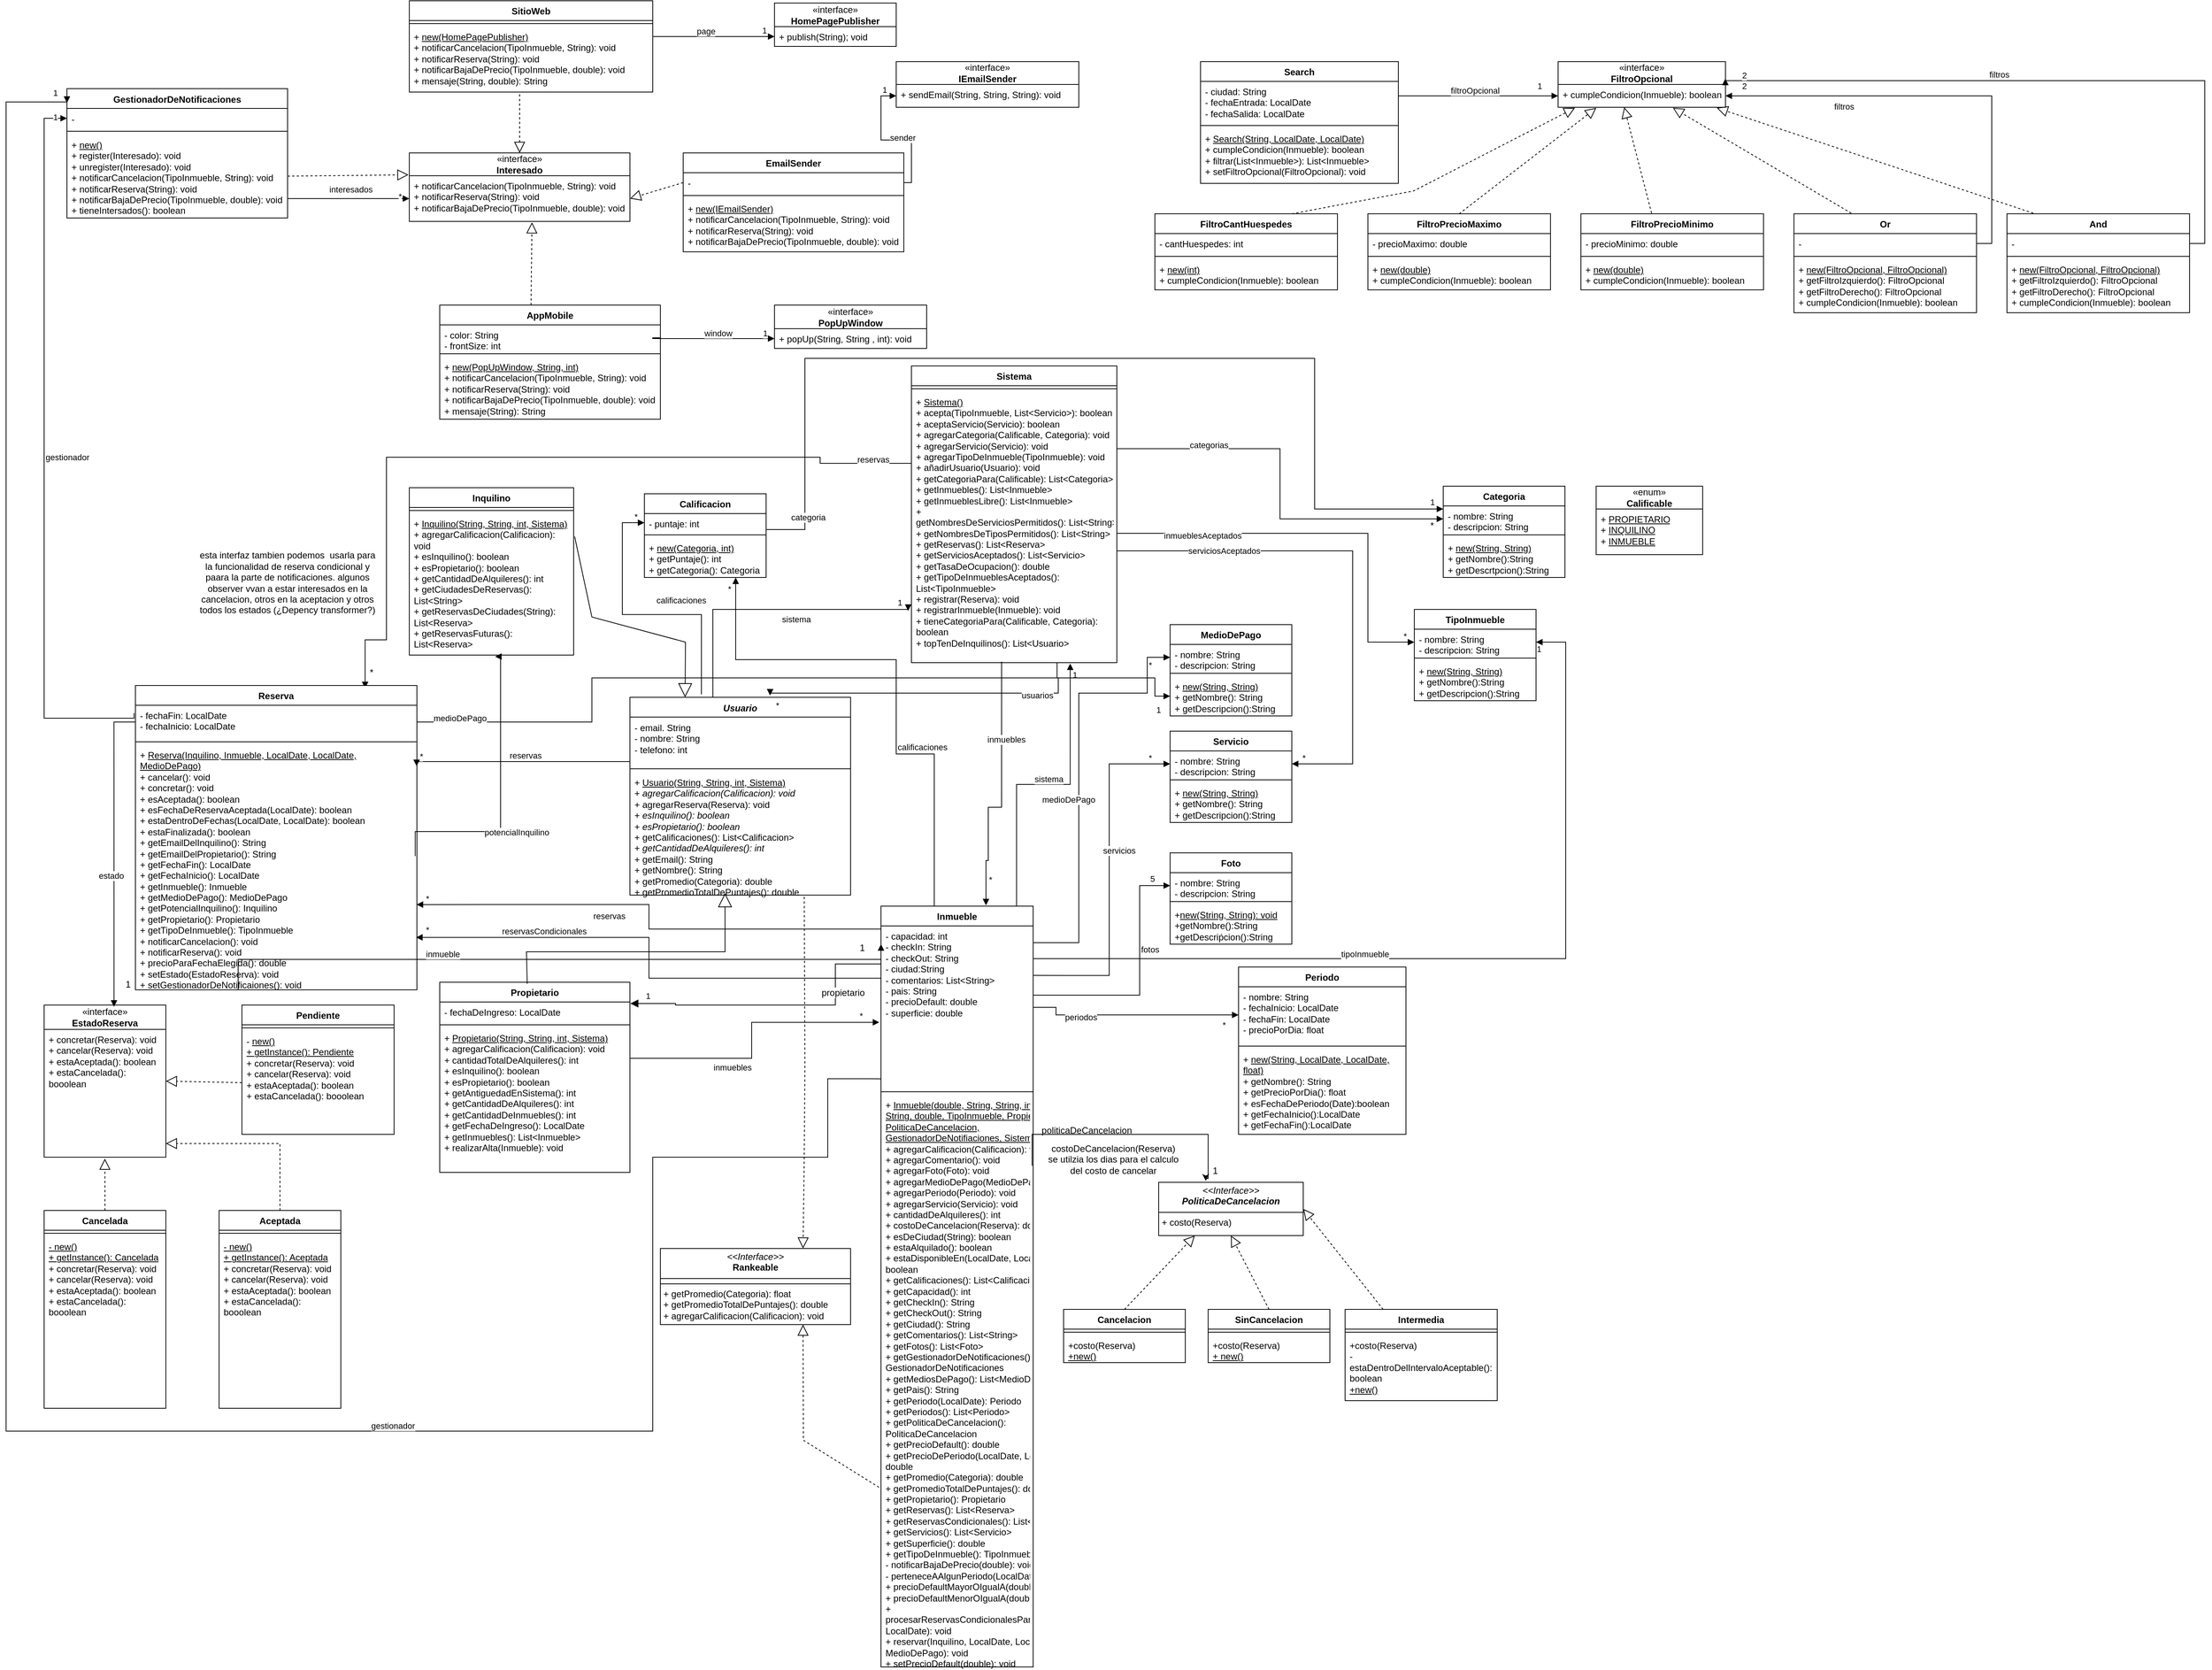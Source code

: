 <mxfile version="25.0.3" pages="6">
  <diagram id="C5RBs43oDa-KdzZeNtuy" name="Page-1">
    <mxGraphModel dx="2261" dy="1915" grid="1" gridSize="10" guides="1" tooltips="1" connect="1" arrows="1" fold="1" page="1" pageScale="1" pageWidth="827" pageHeight="1169" math="0" shadow="0">
      <root>
        <mxCell id="WIyWlLk6GJQsqaUBKTNV-0" />
        <mxCell id="WIyWlLk6GJQsqaUBKTNV-1" parent="WIyWlLk6GJQsqaUBKTNV-0" />
        <mxCell id="hxEG4WmxnY2-rwqHIQkR-0" value="Sistema" style="swimlane;fontStyle=1;align=center;verticalAlign=top;childLayout=stackLayout;horizontal=1;startSize=26;horizontalStack=0;resizeParent=1;resizeParentMax=0;resizeLast=0;collapsible=1;marginBottom=0;whiteSpace=wrap;html=1;" parent="WIyWlLk6GJQsqaUBKTNV-1" vertex="1">
          <mxGeometry x="420" y="-240" width="270" height="390" as="geometry" />
        </mxCell>
        <mxCell id="hxEG4WmxnY2-rwqHIQkR-2" value="" style="line;strokeWidth=1;fillColor=none;align=left;verticalAlign=middle;spacingTop=-1;spacingLeft=3;spacingRight=3;rotatable=0;labelPosition=right;points=[];portConstraint=eastwest;strokeColor=inherit;" parent="hxEG4WmxnY2-rwqHIQkR-0" vertex="1">
          <mxGeometry y="26" width="270" height="8" as="geometry" />
        </mxCell>
        <mxCell id="hxEG4WmxnY2-rwqHIQkR-3" value="&lt;div&gt;+&amp;nbsp;&lt;u&gt;Sistema()&lt;/u&gt;&lt;div&gt;+ acepta(TipoInmueble, List&amp;lt;Servicio&amp;gt;): boolean&lt;br&gt;&lt;/div&gt;&lt;div&gt;+ aceptaServicio(Servicio): boolean&lt;/div&gt;&lt;div&gt;+ agregarCategoria(Calificable, Categoria): void&lt;/div&gt;&lt;div&gt;+ agregarServicio(Servicio): void&lt;/div&gt;&lt;div&gt;+ agregarTipoDeInmueble(TipoInmueble): void&lt;/div&gt;&lt;div&gt;+ añadirUsuario(Usuario): void&lt;/div&gt;&lt;div&gt;+ getCategoriaPara(Calificable): List&amp;lt;Categoria&amp;gt;&lt;/div&gt;&lt;div&gt;+ getInmuebles(): List&amp;lt;Inmueble&amp;gt;&lt;/div&gt;&lt;div&gt;+ getInmueblesLibre():&amp;nbsp;&lt;span style=&quot;background-color: initial;&quot;&gt;List&amp;lt;Inmueble&amp;gt;&lt;/span&gt;&lt;/div&gt;&lt;div&gt;+ getNombresDeServiciosPermitidos():&amp;nbsp;&lt;span style=&quot;background-color: initial;&quot;&gt;List&amp;lt;String&amp;gt;&lt;/span&gt;&lt;/div&gt;&lt;div&gt;+ getNombresDeTiposPermitidos():&amp;nbsp;&lt;span style=&quot;background-color: initial;&quot;&gt;List&amp;lt;String&amp;gt;&lt;/span&gt;&lt;/div&gt;&lt;div&gt;+ getReservas(): List&amp;lt;Reserva&amp;gt;&lt;/div&gt;&lt;div&gt;+ getServiciosAceptados(): List&amp;lt;Servicio&amp;gt;&lt;/div&gt;&lt;div&gt;+ getTasaDeOcupacion(): double&lt;/div&gt;&lt;div&gt;+ getTipoDeInmueblesAceptados(): List&amp;lt;TipoInmueble&amp;gt;&lt;/div&gt;&lt;div&gt;+ registrar(Reserva): void&lt;/div&gt;&lt;div&gt;+ registrarInmueble(Inmueble): void&lt;/div&gt;&lt;div&gt;+ tieneCategoriaPara(Calificable, Categoria): boolean&lt;/div&gt;&lt;div&gt;+ topTenDeInquilinos(): List&amp;lt;Usuario&amp;gt;&lt;/div&gt;&lt;/div&gt;" style="text;strokeColor=none;fillColor=none;align=left;verticalAlign=top;spacingLeft=4;spacingRight=4;overflow=hidden;rotatable=0;points=[[0,0.5],[1,0.5]];portConstraint=eastwest;whiteSpace=wrap;html=1;" parent="hxEG4WmxnY2-rwqHIQkR-0" vertex="1">
          <mxGeometry y="34" width="270" height="356" as="geometry" />
        </mxCell>
        <mxCell id="hxEG4WmxnY2-rwqHIQkR-4" value="Propietario" style="swimlane;fontStyle=1;align=center;verticalAlign=top;childLayout=stackLayout;horizontal=1;startSize=26;horizontalStack=0;resizeParent=1;resizeParentMax=0;resizeLast=0;collapsible=1;marginBottom=0;whiteSpace=wrap;html=1;" parent="WIyWlLk6GJQsqaUBKTNV-1" vertex="1">
          <mxGeometry x="-200" y="570" width="250" height="250" as="geometry" />
        </mxCell>
        <mxCell id="hxEG4WmxnY2-rwqHIQkR-5" value="- fechaDeIngreso: LocalDate" style="text;strokeColor=none;fillColor=none;align=left;verticalAlign=top;spacingLeft=4;spacingRight=4;overflow=hidden;rotatable=0;points=[[0,0.5],[1,0.5]];portConstraint=eastwest;whiteSpace=wrap;html=1;" parent="hxEG4WmxnY2-rwqHIQkR-4" vertex="1">
          <mxGeometry y="26" width="250" height="26" as="geometry" />
        </mxCell>
        <mxCell id="hxEG4WmxnY2-rwqHIQkR-6" value="" style="line;strokeWidth=1;fillColor=none;align=left;verticalAlign=middle;spacingTop=-1;spacingLeft=3;spacingRight=3;rotatable=0;labelPosition=right;points=[];portConstraint=eastwest;strokeColor=inherit;" parent="hxEG4WmxnY2-rwqHIQkR-4" vertex="1">
          <mxGeometry y="52" width="250" height="8" as="geometry" />
        </mxCell>
        <mxCell id="hxEG4WmxnY2-rwqHIQkR-7" value="+&amp;nbsp;&lt;u&gt;Propietario(String, String, int, Sistema)&lt;/u&gt;&lt;div&gt;+ agregarCalificacion(Calificacion): void&lt;/div&gt;&lt;div&gt;+ cantidadTotalDeAlquileres(): int&lt;/div&gt;&lt;div&gt;+ esInquilino(): boolean&lt;/div&gt;&lt;div&gt;+ esPropietario(): boolean&lt;/div&gt;&lt;div&gt;+ getAntiguedadEnSistema(): int&lt;/div&gt;&lt;div&gt;+ getCantidadDeAlquileres(): int&lt;/div&gt;&lt;div&gt;+ getCantidadDeInmuebles(): int&lt;/div&gt;&lt;div&gt;+ getFechaDeIngreso(): LocalDate&lt;/div&gt;&lt;div&gt;+ getInmuebles(): List&amp;lt;Inmueble&amp;gt;&lt;/div&gt;&lt;div&gt;+ realizarAlta(Inmueble): void&lt;/div&gt;" style="text;strokeColor=none;fillColor=none;align=left;verticalAlign=top;spacingLeft=4;spacingRight=4;overflow=hidden;rotatable=0;points=[[0,0.5],[1,0.5]];portConstraint=eastwest;whiteSpace=wrap;html=1;" parent="hxEG4WmxnY2-rwqHIQkR-4" vertex="1">
          <mxGeometry y="60" width="250" height="190" as="geometry" />
        </mxCell>
        <mxCell id="hxEG4WmxnY2-rwqHIQkR-8" value="&lt;i&gt;Usuario&lt;/i&gt;" style="swimlane;fontStyle=1;align=center;verticalAlign=top;childLayout=stackLayout;horizontal=1;startSize=26;horizontalStack=0;resizeParent=1;resizeParentMax=0;resizeLast=0;collapsible=1;marginBottom=0;whiteSpace=wrap;html=1;" parent="WIyWlLk6GJQsqaUBKTNV-1" vertex="1">
          <mxGeometry x="50" y="195.5" width="290" height="260" as="geometry" />
        </mxCell>
        <mxCell id="hxEG4WmxnY2-rwqHIQkR-9" value="&lt;div&gt;- email. String&lt;div&gt;- nombre: String&lt;/div&gt;&lt;div&gt;- telefono: int&lt;/div&gt;&lt;/div&gt;" style="text;strokeColor=none;fillColor=none;align=left;verticalAlign=top;spacingLeft=4;spacingRight=4;overflow=hidden;rotatable=0;points=[[0,0.5],[1,0.5]];portConstraint=eastwest;whiteSpace=wrap;html=1;" parent="hxEG4WmxnY2-rwqHIQkR-8" vertex="1">
          <mxGeometry y="26" width="290" height="64" as="geometry" />
        </mxCell>
        <mxCell id="hxEG4WmxnY2-rwqHIQkR-10" value="" style="line;strokeWidth=1;fillColor=none;align=left;verticalAlign=middle;spacingTop=-1;spacingLeft=3;spacingRight=3;rotatable=0;labelPosition=right;points=[];portConstraint=eastwest;strokeColor=inherit;" parent="hxEG4WmxnY2-rwqHIQkR-8" vertex="1">
          <mxGeometry y="90" width="290" height="8" as="geometry" />
        </mxCell>
        <mxCell id="hxEG4WmxnY2-rwqHIQkR-24" value="&lt;div&gt;+&amp;nbsp;&lt;u&gt;Usuario(String, String, int, Sistema)&lt;/u&gt;&lt;div&gt;+&amp;nbsp;&lt;i&gt;agregarCalificacion(Calificacion): void&lt;/i&gt;&lt;/div&gt;&lt;div&gt;+ agregarReserva(Reserva): void&lt;/div&gt;&lt;div&gt;+&amp;nbsp;&lt;i&gt;esInquilino(): boolean&lt;/i&gt;&lt;/div&gt;&lt;div&gt;+&amp;nbsp;&lt;i&gt;esPropietario(): boolean&lt;/i&gt;&lt;/div&gt;&lt;div&gt;+ getCalificaciones(): List&amp;lt;Calificacion&amp;gt;&lt;/div&gt;&lt;div&gt;+&amp;nbsp;&lt;i&gt;getCantidadDeAlquileres(): i&lt;/i&gt;&lt;i&gt;nt&lt;/i&gt;&lt;/div&gt;&lt;div&gt;+ getEmail(): String&lt;/div&gt;&lt;div&gt;+ getNombre(): String&lt;/div&gt;&lt;div&gt;+ getPromedio(Categoria): double&lt;/div&gt;&lt;div&gt;+ getPromedioTotalDePuntajes(): double&lt;/div&gt;&lt;div&gt;+ getSistema(): Sistema&lt;/div&gt;&lt;div&gt;+ getTelefono(): int&lt;/div&gt;&lt;div&gt;+ getTodasLasReservas(): List&amp;lt;Reserva&amp;gt;&lt;/div&gt;&lt;div&gt;+ removerReserva(Reserva): void&lt;/div&gt;&lt;div&gt;+ setEmail(String): void&lt;/div&gt;&lt;div&gt;+ setNombre(String): void&lt;/div&gt;&lt;div&gt;+ setTelefono(int): void&lt;/div&gt;&lt;div&gt;+ tieneReservaRegistradas(Reserva): boolean&lt;/div&gt;&lt;/div&gt;" style="text;strokeColor=none;fillColor=none;align=left;verticalAlign=top;spacingLeft=4;spacingRight=4;overflow=hidden;rotatable=0;points=[[0,0.5],[1,0.5]];portConstraint=eastwest;whiteSpace=wrap;html=1;" parent="hxEG4WmxnY2-rwqHIQkR-8" vertex="1">
          <mxGeometry y="98" width="290" height="162" as="geometry" />
        </mxCell>
        <mxCell id="hxEG4WmxnY2-rwqHIQkR-12" value="Inquilino" style="swimlane;fontStyle=1;align=center;verticalAlign=top;childLayout=stackLayout;horizontal=1;startSize=26;horizontalStack=0;resizeParent=1;resizeParentMax=0;resizeLast=0;collapsible=1;marginBottom=0;whiteSpace=wrap;html=1;" parent="WIyWlLk6GJQsqaUBKTNV-1" vertex="1">
          <mxGeometry x="-240" y="-80" width="216" height="220" as="geometry" />
        </mxCell>
        <mxCell id="hxEG4WmxnY2-rwqHIQkR-14" value="" style="line;strokeWidth=1;fillColor=none;align=left;verticalAlign=middle;spacingTop=-1;spacingLeft=3;spacingRight=3;rotatable=0;labelPosition=right;points=[];portConstraint=eastwest;strokeColor=inherit;" parent="hxEG4WmxnY2-rwqHIQkR-12" vertex="1">
          <mxGeometry y="26" width="216" height="8" as="geometry" />
        </mxCell>
        <mxCell id="hxEG4WmxnY2-rwqHIQkR-15" value="+&amp;nbsp;&lt;u&gt;Inquilino(String, String, int, Sistema)&lt;/u&gt;&lt;div&gt;+ agregarCalificacion(Calificacion): void&lt;/div&gt;&lt;div&gt;+ esInquilino(): boolean&lt;/div&gt;&lt;div&gt;+ esPropietario(): boolean&lt;/div&gt;&lt;div&gt;+ getCantidadDeAlquileres(): int&lt;/div&gt;&lt;div&gt;+ getCiudadesDeReservas(): List&amp;lt;String&amp;gt;&lt;/div&gt;&lt;div&gt;+ getReservasDeCiudades(String): List&amp;lt;Reserva&amp;gt;&lt;/div&gt;&lt;div&gt;+ getReservasFuturas(): List&amp;lt;Reserva&amp;gt;&lt;/div&gt;" style="text;strokeColor=none;fillColor=none;align=left;verticalAlign=top;spacingLeft=4;spacingRight=4;overflow=hidden;rotatable=0;points=[[0,0.5],[1,0.5]];portConstraint=eastwest;whiteSpace=wrap;html=1;" parent="hxEG4WmxnY2-rwqHIQkR-12" vertex="1">
          <mxGeometry y="34" width="216" height="186" as="geometry" />
        </mxCell>
        <mxCell id="hxEG4WmxnY2-rwqHIQkR-16" value="" style="endArrow=block;endSize=16;endFill=0;html=1;rounded=0;exitX=0.5;exitY=0;exitDx=0;exitDy=0;entryX=0.431;entryY=0.984;entryDx=0;entryDy=0;entryPerimeter=0;" parent="WIyWlLk6GJQsqaUBKTNV-1" target="hxEG4WmxnY2-rwqHIQkR-24" edge="1">
          <mxGeometry width="160" relative="1" as="geometry">
            <mxPoint x="-85" y="571.98" as="sourcePoint" />
            <mxPoint x="146.28" y="435.5" as="targetPoint" />
            <Array as="points">
              <mxPoint x="-86" y="530" />
              <mxPoint x="-70" y="530" />
              <mxPoint x="50" y="530" />
              <mxPoint x="175" y="530" />
            </Array>
          </mxGeometry>
        </mxCell>
        <mxCell id="hxEG4WmxnY2-rwqHIQkR-17" value="" style="endArrow=block;endSize=16;endFill=0;html=1;rounded=0;exitX=1.006;exitY=0.162;exitDx=0;exitDy=0;exitPerimeter=0;entryX=0.25;entryY=0;entryDx=0;entryDy=0;" parent="WIyWlLk6GJQsqaUBKTNV-1" source="hxEG4WmxnY2-rwqHIQkR-15" target="hxEG4WmxnY2-rwqHIQkR-8" edge="1">
          <mxGeometry width="160" relative="1" as="geometry">
            <mxPoint x="-30" y="700" as="sourcePoint" />
            <mxPoint x="360" y="340" as="targetPoint" />
            <Array as="points">
              <mxPoint y="90" />
              <mxPoint x="123" y="123" />
            </Array>
          </mxGeometry>
        </mxCell>
        <mxCell id="hxEG4WmxnY2-rwqHIQkR-18" value="Inmueble" style="swimlane;fontStyle=1;align=center;verticalAlign=top;childLayout=stackLayout;horizontal=1;startSize=26;horizontalStack=0;resizeParent=1;resizeParentMax=0;resizeLast=0;collapsible=1;marginBottom=0;whiteSpace=wrap;html=1;" parent="WIyWlLk6GJQsqaUBKTNV-1" vertex="1">
          <mxGeometry x="380" y="470" width="200" height="1000" as="geometry" />
        </mxCell>
        <mxCell id="hxEG4WmxnY2-rwqHIQkR-19" value="- capacidad: int&lt;div&gt;- checkIn: String&lt;/div&gt;&lt;div&gt;- checkOut: String&lt;/div&gt;&lt;div&gt;- ciudad:String&lt;/div&gt;&lt;div&gt;- comentarios: List&amp;lt;String&amp;gt;&lt;/div&gt;&lt;div&gt;- pais: String&lt;/div&gt;&lt;div&gt;- precioDefault: double&lt;/div&gt;&lt;div&gt;- superficie: double&lt;/div&gt;" style="text;strokeColor=none;fillColor=none;align=left;verticalAlign=top;spacingLeft=4;spacingRight=4;overflow=hidden;rotatable=0;points=[[0,0.5],[1,0.5]];portConstraint=eastwest;whiteSpace=wrap;html=1;" parent="hxEG4WmxnY2-rwqHIQkR-18" vertex="1">
          <mxGeometry y="26" width="200" height="214" as="geometry" />
        </mxCell>
        <mxCell id="hxEG4WmxnY2-rwqHIQkR-20" value="" style="line;strokeWidth=1;fillColor=none;align=left;verticalAlign=middle;spacingTop=-1;spacingLeft=3;spacingRight=3;rotatable=0;labelPosition=right;points=[];portConstraint=eastwest;strokeColor=inherit;" parent="hxEG4WmxnY2-rwqHIQkR-18" vertex="1">
          <mxGeometry y="240" width="200" height="8" as="geometry" />
        </mxCell>
        <mxCell id="hxEG4WmxnY2-rwqHIQkR-21" value="&lt;div&gt;+&amp;nbsp;&lt;u&gt;Inmueble(double, String, String, int, String, String, double, TipoInmueble, Propietario, PoliticaDeCancelacion, GestionadorDeNotifiaciones, Sistema)&lt;/u&gt;&lt;div&gt;+ agregarCalificacion(Calificacion): void&lt;/div&gt;&lt;div&gt;+ agregarComentario(): void&lt;/div&gt;&lt;div&gt;+ agregarFoto(Foto): void&lt;/div&gt;&lt;div&gt;+ agregarMedioDePago(MedioDePago): void&lt;/div&gt;&lt;div&gt;+ agregarPeriodo(Periodo): void&lt;/div&gt;&lt;div&gt;+ agregarServicio(Servicio): void&lt;/div&gt;&lt;div&gt;+ cantidadDeAlquileres(): int&lt;/div&gt;&lt;div&gt;+ costoDeCancelacion(Reserva): double&lt;/div&gt;&lt;div&gt;+ esDeCiudad(String): boolean&lt;/div&gt;&lt;div&gt;+ estaAlquilado(): boolean&lt;/div&gt;&lt;div&gt;+ estaDisponibleEn(LocalDate, LocalDate): boolean&lt;/div&gt;&lt;div&gt;+ getCalificaciones(): List&amp;lt;Calificacion&amp;gt;&lt;/div&gt;&lt;div&gt;+ getCapacidad(): int&lt;/div&gt;&lt;div&gt;+ getCheckIn(): String&lt;/div&gt;&lt;div&gt;+ getCheckOut(): String&lt;/div&gt;&lt;div&gt;+ getCiudad(): String&lt;/div&gt;&lt;div&gt;+ getComentarios(): List&amp;lt;String&amp;gt;&lt;/div&gt;&lt;div&gt;+ getFotos(): List&amp;lt;Foto&amp;gt;&lt;/div&gt;&lt;div&gt;+ getGestionadorDeNotificaciones(): GestionadorDeNotificaciones&lt;/div&gt;&lt;div&gt;+ getMediosDePago(): List&amp;lt;MedioDePago&amp;gt;&lt;/div&gt;&lt;div&gt;+ getPais(): String&lt;/div&gt;&lt;div&gt;+ getPeriodo(LocalDate): Periodo&lt;/div&gt;&lt;div&gt;+ getPeriodos(): List&amp;lt;Periodo&amp;gt;&lt;/div&gt;&lt;div&gt;+ getPoliticaDeCancelacion(): PoliticaDeCancelacion&lt;/div&gt;&lt;div&gt;+ getPrecioDefault(): double&lt;/div&gt;&lt;div&gt;+ getPrecioDePeriodo(LocalDate, LocalDate): double&lt;/div&gt;&lt;div&gt;+ getPromedio(Categoria): double&lt;/div&gt;&lt;div&gt;+ getPromedioTotalDePuntajes(): double&lt;/div&gt;&lt;div&gt;+ getPropietario(): Propietario&lt;/div&gt;&lt;div&gt;+ getReservas(): List&amp;lt;Reserva&amp;gt;&lt;/div&gt;&lt;div&gt;+ getReservasCondicionales(): List&amp;lt;Reserva&amp;gt;&lt;/div&gt;&lt;div&gt;+ getServicios(): List&amp;lt;Servicio&amp;gt;&lt;/div&gt;&lt;div&gt;+ getSuperficie(): double&lt;/div&gt;&lt;div&gt;+ getTipoDeInmueble(): TipoInmueble&lt;/div&gt;&lt;div&gt;- notificarBajaDePrecio(double): void&lt;/div&gt;&lt;div&gt;- perteneceAAlgunPeriodo(LocalDate): boolean&lt;/div&gt;&lt;div&gt;+ precioDefaultMayorOIgualA(double): boolean&lt;/div&gt;&lt;div&gt;+ precioDefaultMenorOIgualA(double): boolean&lt;/div&gt;&lt;div&gt;+ procesarReservasCondicionalesPara(LocalDate, LocalDate): void&lt;/div&gt;&lt;div&gt;+ reservar(Inquilino, LocalDate, LocalDate, MedioDePago): void&lt;/div&gt;&lt;div&gt;+ setPrecioDefault(double): void&lt;/div&gt;&lt;div&gt;+ tieneCapacidadDe(int): boolean&lt;/div&gt;&lt;div&gt;+ tieneMedioDePago(MedioDePago): boolean&lt;/div&gt;&lt;/div&gt;" style="text;strokeColor=none;fillColor=none;align=left;verticalAlign=top;spacingLeft=4;spacingRight=4;overflow=hidden;rotatable=0;points=[[0,0.5],[1,0.5]];portConstraint=eastwest;whiteSpace=wrap;html=1;" parent="hxEG4WmxnY2-rwqHIQkR-18" vertex="1">
          <mxGeometry y="248" width="200" height="752" as="geometry" />
        </mxCell>
        <mxCell id="whagrc6C9zXDrgCRp3s3-25" value="inmuebles" style="endArrow=block;endFill=1;html=1;edgeStyle=orthogonalEdgeStyle;align=left;verticalAlign=top;rounded=0;entryX=0.69;entryY=-0.001;entryDx=0;entryDy=0;exitX=0.439;exitY=0.996;exitDx=0;exitDy=0;exitPerimeter=0;entryPerimeter=0;" parent="WIyWlLk6GJQsqaUBKTNV-1" source="hxEG4WmxnY2-rwqHIQkR-3" target="hxEG4WmxnY2-rwqHIQkR-18" edge="1">
          <mxGeometry x="-0.476" y="-21" relative="1" as="geometry">
            <mxPoint x="790" y="-20" as="sourcePoint" />
            <mxPoint x="700.0" y="460" as="targetPoint" />
            <mxPoint as="offset" />
            <Array as="points">
              <mxPoint x="521" y="340" />
              <mxPoint x="520" y="410" />
              <mxPoint x="518" y="410" />
            </Array>
          </mxGeometry>
        </mxCell>
        <mxCell id="whagrc6C9zXDrgCRp3s3-28" value="sistema" style="endArrow=block;endFill=1;html=1;edgeStyle=orthogonalEdgeStyle;align=left;verticalAlign=top;rounded=0;exitX=0.376;exitY=-0.002;exitDx=0;exitDy=0;exitPerimeter=0;entryX=-0.016;entryY=0.809;entryDx=0;entryDy=0;entryPerimeter=0;" parent="WIyWlLk6GJQsqaUBKTNV-1" source="hxEG4WmxnY2-rwqHIQkR-8" target="hxEG4WmxnY2-rwqHIQkR-3" edge="1">
          <mxGeometry x="0.093" relative="1" as="geometry">
            <mxPoint x="430" y="200" as="sourcePoint" />
            <mxPoint x="480" y="30" as="targetPoint" />
            <Array as="points">
              <mxPoint x="159" y="80" />
              <mxPoint x="416" y="80" />
            </Array>
            <mxPoint as="offset" />
          </mxGeometry>
        </mxCell>
        <mxCell id="whagrc6C9zXDrgCRp3s3-29" value="1" style="edgeLabel;resizable=0;html=1;align=left;verticalAlign=bottom;" parent="whagrc6C9zXDrgCRp3s3-28" connectable="0" vertex="1">
          <mxGeometry x="-1" relative="1" as="geometry">
            <mxPoint x="241" y="-115" as="offset" />
          </mxGeometry>
        </mxCell>
        <mxCell id="pn5YufDLE9ohE7LPxB1q-31" value="propietario" style="endArrow=block;endFill=1;html=1;edgeStyle=orthogonalEdgeStyle;align=left;verticalAlign=top;rounded=0;fontSize=12;startSize=8;endSize=8;curved=0;exitX=0;exitY=0.206;exitDx=0;exitDy=0;exitPerimeter=0;entryX=1.002;entryY=0.094;entryDx=0;entryDy=0;entryPerimeter=0;" parent="WIyWlLk6GJQsqaUBKTNV-1" source="hxEG4WmxnY2-rwqHIQkR-19" target="hxEG4WmxnY2-rwqHIQkR-5" edge="1">
          <mxGeometry x="-0.541" y="-20" relative="1" as="geometry">
            <mxPoint x="340" y="550" as="sourcePoint" />
            <mxPoint x="80" y="570" as="targetPoint" />
            <mxPoint as="offset" />
            <Array as="points">
              <mxPoint x="380" y="546" />
              <mxPoint x="320" y="546" />
              <mxPoint x="320" y="600" />
              <mxPoint x="110" y="600" />
              <mxPoint x="110" y="598" />
              <mxPoint x="51" y="598" />
            </Array>
          </mxGeometry>
        </mxCell>
        <mxCell id="v_wwWfLS2dYescJFxbjS-11" value="" style="endArrow=block;dashed=1;endFill=0;endSize=12;html=1;rounded=0;exitX=-0.013;exitY=0.686;exitDx=0;exitDy=0;entryX=0.75;entryY=1;entryDx=0;entryDy=0;exitPerimeter=0;" parent="WIyWlLk6GJQsqaUBKTNV-1" source="hxEG4WmxnY2-rwqHIQkR-21" target="SDxYgfkQPYlBaK1SxZJl-55" edge="1">
          <mxGeometry width="160" relative="1" as="geometry">
            <mxPoint x="620" y="160" as="sourcePoint" />
            <mxPoint x="810" y="55" as="targetPoint" />
            <Array as="points">
              <mxPoint x="278" y="1172" />
            </Array>
          </mxGeometry>
        </mxCell>
        <mxCell id="v_wwWfLS2dYescJFxbjS-16" value="inmuebles" style="endArrow=block;endFill=1;html=1;edgeStyle=orthogonalEdgeStyle;align=left;verticalAlign=top;rounded=0;entryX=-0.011;entryY=0.592;entryDx=0;entryDy=0;entryPerimeter=0;" parent="WIyWlLk6GJQsqaUBKTNV-1" source="hxEG4WmxnY2-rwqHIQkR-7" target="hxEG4WmxnY2-rwqHIQkR-19" edge="1">
          <mxGeometry x="-0.424" y="1" relative="1" as="geometry">
            <mxPoint x="29" y="670" as="sourcePoint" />
            <mxPoint x="780" y="390" as="targetPoint" />
            <Array as="points">
              <mxPoint x="210" y="670" />
              <mxPoint x="210" y="623" />
            </Array>
            <mxPoint as="offset" />
          </mxGeometry>
        </mxCell>
        <mxCell id="v_wwWfLS2dYescJFxbjS-17" value="*" style="edgeLabel;resizable=0;html=1;align=left;verticalAlign=bottom;" parent="v_wwWfLS2dYescJFxbjS-16" connectable="0" vertex="1">
          <mxGeometry x="-1" relative="1" as="geometry">
            <mxPoint x="300" y="-48" as="offset" />
          </mxGeometry>
        </mxCell>
        <mxCell id="v_wwWfLS2dYescJFxbjS-18" value="usuarios" style="endArrow=block;endFill=1;html=1;edgeStyle=orthogonalEdgeStyle;align=left;verticalAlign=top;rounded=0;exitX=0.709;exitY=1;exitDx=0;exitDy=0;exitPerimeter=0;entryX=0.635;entryY=-0.009;entryDx=0;entryDy=0;entryPerimeter=0;" parent="WIyWlLk6GJQsqaUBKTNV-1" source="hxEG4WmxnY2-rwqHIQkR-3" target="hxEG4WmxnY2-rwqHIQkR-8" edge="1">
          <mxGeometry x="-0.567" y="-10" relative="1" as="geometry">
            <mxPoint x="360" y="40" as="sourcePoint" />
            <mxPoint x="520" y="40" as="targetPoint" />
            <Array as="points">
              <mxPoint x="613" y="170" />
              <mxPoint x="613" y="190" />
              <mxPoint x="234" y="190" />
            </Array>
            <mxPoint as="offset" />
          </mxGeometry>
        </mxCell>
        <mxCell id="v_wwWfLS2dYescJFxbjS-19" value="*" style="edgeLabel;resizable=0;html=1;align=left;verticalAlign=bottom;" parent="v_wwWfLS2dYescJFxbjS-18" connectable="0" vertex="1">
          <mxGeometry x="-1" relative="1" as="geometry">
            <mxPoint x="-371" y="64" as="offset" />
          </mxGeometry>
        </mxCell>
        <mxCell id="v_wwWfLS2dYescJFxbjS-26" value="reservas" style="endArrow=block;endFill=1;html=1;edgeStyle=orthogonalEdgeStyle;align=left;verticalAlign=top;rounded=0;entryX=0.816;entryY=0.009;entryDx=0;entryDy=0;entryPerimeter=0;exitX=0;exitY=0.5;exitDx=0;exitDy=0;" parent="WIyWlLk6GJQsqaUBKTNV-1" target="OeNrjA8ZEPK8g29Wfslh-36" edge="1">
          <mxGeometry x="-0.723" y="-18" relative="1" as="geometry">
            <mxPoint x="420" y="-192" as="sourcePoint" />
            <mxPoint x="-374.5" y="10.46" as="targetPoint" />
            <Array as="points">
              <mxPoint x="300" y="-112" />
              <mxPoint x="300" y="-120" />
              <mxPoint x="-270" y="-120" />
              <mxPoint x="-270" y="120" />
              <mxPoint x="-298" y="120" />
            </Array>
            <mxPoint as="offset" />
          </mxGeometry>
        </mxCell>
        <mxCell id="v_wwWfLS2dYescJFxbjS-27" value="*" style="edgeLabel;resizable=0;html=1;align=left;verticalAlign=bottom;" parent="v_wwWfLS2dYescJFxbjS-26" connectable="0" vertex="1">
          <mxGeometry x="-1" relative="1" as="geometry">
            <mxPoint x="100" y="635" as="offset" />
          </mxGeometry>
        </mxCell>
        <mxCell id="SDxYgfkQPYlBaK1SxZJl-0" value="Periodo" style="swimlane;fontStyle=1;align=center;verticalAlign=top;childLayout=stackLayout;horizontal=1;startSize=26;horizontalStack=0;resizeParent=1;resizeParentMax=0;resizeLast=0;collapsible=1;marginBottom=0;whiteSpace=wrap;html=1;" parent="WIyWlLk6GJQsqaUBKTNV-1" vertex="1">
          <mxGeometry x="850" y="550" width="220" height="220" as="geometry" />
        </mxCell>
        <mxCell id="SDxYgfkQPYlBaK1SxZJl-1" value="&lt;div&gt;- nombre: String&lt;br&gt;&lt;/div&gt;&lt;div&gt;- fechaInicio: LocalDate&lt;/div&gt;&lt;div&gt;- fechaFin: LocalDate&lt;/div&gt;&lt;div&gt;- precioPorDia: float&lt;br&gt;&lt;/div&gt;" style="text;strokeColor=none;fillColor=none;align=left;verticalAlign=top;spacingLeft=4;spacingRight=4;overflow=hidden;rotatable=0;points=[[0,0.5],[1,0.5]];portConstraint=eastwest;whiteSpace=wrap;html=1;" parent="SDxYgfkQPYlBaK1SxZJl-0" vertex="1">
          <mxGeometry y="26" width="220" height="74" as="geometry" />
        </mxCell>
        <mxCell id="SDxYgfkQPYlBaK1SxZJl-2" value="" style="line;strokeWidth=1;fillColor=none;align=left;verticalAlign=middle;spacingTop=-1;spacingLeft=3;spacingRight=3;rotatable=0;labelPosition=right;points=[];portConstraint=eastwest;strokeColor=inherit;" parent="SDxYgfkQPYlBaK1SxZJl-0" vertex="1">
          <mxGeometry y="100" width="220" height="8" as="geometry" />
        </mxCell>
        <mxCell id="SDxYgfkQPYlBaK1SxZJl-3" value="&lt;div&gt;+&amp;nbsp;&lt;u&gt;new(String, LocalDate, LocalDate, float)&lt;/u&gt;&lt;br&gt;&lt;/div&gt;&lt;div&gt;+ getNombre(): String&lt;br&gt;&lt;/div&gt;&lt;div&gt;+ getPrecioPorDia(): float&lt;/div&gt;&lt;div&gt;+ esFechaDePeriodo(Date):boolean&lt;/div&gt;&lt;div&gt;+ getFechaInicio():LocalDate&lt;/div&gt;&lt;div&gt;+ getFechaFin():LocalDate&lt;/div&gt;" style="text;strokeColor=none;fillColor=none;align=left;verticalAlign=top;spacingLeft=4;spacingRight=4;overflow=hidden;rotatable=0;points=[[0,0.5],[1,0.5]];portConstraint=eastwest;whiteSpace=wrap;html=1;" parent="SDxYgfkQPYlBaK1SxZJl-0" vertex="1">
          <mxGeometry y="108" width="220" height="112" as="geometry" />
        </mxCell>
        <mxCell id="SDxYgfkQPYlBaK1SxZJl-25" value="periodos" style="endArrow=block;endFill=1;html=1;edgeStyle=orthogonalEdgeStyle;align=left;verticalAlign=top;rounded=0;entryX=0;entryY=0.5;entryDx=0;entryDy=0;exitX=1;exitY=0.5;exitDx=0;exitDy=0;" parent="WIyWlLk6GJQsqaUBKTNV-1" source="hxEG4WmxnY2-rwqHIQkR-19" target="SDxYgfkQPYlBaK1SxZJl-1" edge="1">
          <mxGeometry x="-0.643" y="10" relative="1" as="geometry">
            <mxPoint x="1060" y="310" as="sourcePoint" />
            <mxPoint x="1220" y="310" as="targetPoint" />
            <mxPoint as="offset" />
            <Array as="points">
              <mxPoint x="610" y="603" />
              <mxPoint x="610" y="613" />
            </Array>
          </mxGeometry>
        </mxCell>
        <mxCell id="SDxYgfkQPYlBaK1SxZJl-26" value="*" style="edgeLabel;resizable=0;html=1;align=left;verticalAlign=bottom;" parent="SDxYgfkQPYlBaK1SxZJl-25" connectable="0" vertex="1">
          <mxGeometry x="-1" relative="1" as="geometry">
            <mxPoint x="247" y="31" as="offset" />
          </mxGeometry>
        </mxCell>
        <mxCell id="SDxYgfkQPYlBaK1SxZJl-55" value="&lt;p style=&quot;margin:0px;margin-top:4px;text-align:center;&quot;&gt;&lt;i&gt;&amp;lt;&amp;lt;Interface&amp;gt;&amp;gt;&lt;/i&gt;&lt;br&gt;&lt;b&gt;Rankeable&lt;/b&gt;&lt;br&gt;&lt;/p&gt;&lt;hr size=&quot;1&quot; style=&quot;border-style:solid;&quot;&gt;&lt;hr size=&quot;1&quot; style=&quot;border-style:solid;&quot;&gt;&lt;p style=&quot;margin:0px;margin-left:4px;&quot;&gt;+ getPromedio(Categoria): float&lt;br&gt;+ getPromedioTotalDePuntajes(): double&lt;br&gt;+ agregarCalificacion(Calificacion): void&lt;/p&gt;" style="verticalAlign=top;align=left;overflow=fill;html=1;whiteSpace=wrap;" parent="WIyWlLk6GJQsqaUBKTNV-1" vertex="1">
          <mxGeometry x="90" y="920" width="250" height="100" as="geometry" />
        </mxCell>
        <mxCell id="OeNrjA8ZEPK8g29Wfslh-13" value="Pendiente" style="swimlane;fontStyle=1;align=center;verticalAlign=top;childLayout=stackLayout;horizontal=1;startSize=26;horizontalStack=0;resizeParent=1;resizeParentMax=0;resizeLast=0;collapsible=1;marginBottom=0;whiteSpace=wrap;html=1;" parent="WIyWlLk6GJQsqaUBKTNV-1" vertex="1">
          <mxGeometry x="-460" y="600" width="200" height="170" as="geometry" />
        </mxCell>
        <mxCell id="OeNrjA8ZEPK8g29Wfslh-14" value="" style="line;strokeWidth=1;fillColor=none;align=left;verticalAlign=middle;spacingTop=-1;spacingLeft=3;spacingRight=3;rotatable=0;labelPosition=right;points=[];portConstraint=eastwest;strokeColor=inherit;" parent="OeNrjA8ZEPK8g29Wfslh-13" vertex="1">
          <mxGeometry y="26" width="200" height="8" as="geometry" />
        </mxCell>
        <mxCell id="OeNrjA8ZEPK8g29Wfslh-15" value="&lt;div&gt;- &lt;u&gt;new()&lt;/u&gt;&lt;/div&gt;&lt;div&gt;&lt;u&gt;+ getInstance(): Pendiente&lt;/u&gt;&lt;u&gt;&lt;/u&gt;&lt;/div&gt;+ concretar(Reserva): void&lt;div&gt;+&amp;nbsp;&lt;span style=&quot;background-color: initial;&quot;&gt;cancelar(Reserva): void&lt;br&gt;&lt;/span&gt;&lt;/div&gt;&lt;div&gt;+ estaAceptada(): boolean&lt;span style=&quot;background-color: initial;&quot;&gt;&lt;/span&gt;&lt;/div&gt;&lt;div&gt;&lt;div&gt;&lt;span style=&quot;background-color: initial;&quot;&gt;+ estaCancelada(): booolean&lt;br&gt;&lt;/span&gt;&lt;/div&gt;&lt;/div&gt;" style="text;strokeColor=none;fillColor=none;align=left;verticalAlign=top;spacingLeft=4;spacingRight=4;overflow=hidden;rotatable=0;points=[[0,0.5],[1,0.5]];portConstraint=eastwest;whiteSpace=wrap;html=1;" parent="OeNrjA8ZEPK8g29Wfslh-13" vertex="1">
          <mxGeometry y="34" width="200" height="136" as="geometry" />
        </mxCell>
        <mxCell id="OeNrjA8ZEPK8g29Wfslh-16" value="Aceptada" style="swimlane;fontStyle=1;align=center;verticalAlign=top;childLayout=stackLayout;horizontal=1;startSize=26;horizontalStack=0;resizeParent=1;resizeParentMax=0;resizeLast=0;collapsible=1;marginBottom=0;whiteSpace=wrap;html=1;" parent="WIyWlLk6GJQsqaUBKTNV-1" vertex="1">
          <mxGeometry x="-490" y="870" width="160" height="260" as="geometry" />
        </mxCell>
        <mxCell id="OeNrjA8ZEPK8g29Wfslh-17" value="" style="line;strokeWidth=1;fillColor=none;align=left;verticalAlign=middle;spacingTop=-1;spacingLeft=3;spacingRight=3;rotatable=0;labelPosition=right;points=[];portConstraint=eastwest;strokeColor=inherit;" parent="OeNrjA8ZEPK8g29Wfslh-16" vertex="1">
          <mxGeometry y="26" width="160" height="8" as="geometry" />
        </mxCell>
        <mxCell id="OeNrjA8ZEPK8g29Wfslh-18" value="&lt;div&gt;&lt;u&gt;- new()&lt;/u&gt;&lt;/div&gt;&lt;div&gt;&lt;u&gt;+ getInstance(): Aceptada&lt;/u&gt;&lt;u&gt;&lt;/u&gt;&lt;/div&gt;+ concretar(Reserva): void&lt;div&gt;+&amp;nbsp;&lt;span style=&quot;background-color: initial;&quot;&gt;cancelar(Reserva): void&lt;br&gt;&lt;/span&gt;&lt;/div&gt;&lt;div&gt;+ estaAceptada(): boolean&lt;/div&gt;&lt;div&gt;&lt;div&gt;&lt;span style=&quot;background-color: initial;&quot;&gt;+ estaCancelada(): booolean&lt;br&gt;&lt;/span&gt;&lt;/div&gt;&lt;span style=&quot;background-color: initial;&quot;&gt;&lt;/span&gt;&lt;/div&gt;" style="text;strokeColor=none;fillColor=none;align=left;verticalAlign=top;spacingLeft=4;spacingRight=4;overflow=hidden;rotatable=0;points=[[0,0.5],[1,0.5]];portConstraint=eastwest;whiteSpace=wrap;html=1;" parent="OeNrjA8ZEPK8g29Wfslh-16" vertex="1">
          <mxGeometry y="34" width="160" height="226" as="geometry" />
        </mxCell>
        <mxCell id="OeNrjA8ZEPK8g29Wfslh-26" value="estado" style="endArrow=block;endFill=1;html=1;edgeStyle=orthogonalEdgeStyle;align=left;verticalAlign=top;rounded=0;exitX=0;exitY=0.5;exitDx=0;exitDy=0;entryX=0.574;entryY=0.011;entryDx=0;entryDy=0;entryPerimeter=0;" parent="WIyWlLk6GJQsqaUBKTNV-1" source="OeNrjA8ZEPK8g29Wfslh-37" target="en-OapAn3uzS3OJ0Eu7T-14" edge="1">
          <mxGeometry x="0.145" y="-25" relative="1" as="geometry">
            <mxPoint x="-1200" y="-216" as="sourcePoint" />
            <mxPoint x="-628" y="598.88" as="targetPoint" />
            <mxPoint x="3" y="-13" as="offset" />
          </mxGeometry>
        </mxCell>
        <mxCell id="OeNrjA8ZEPK8g29Wfslh-32" value="Cancelada" style="swimlane;fontStyle=1;align=center;verticalAlign=top;childLayout=stackLayout;horizontal=1;startSize=26;horizontalStack=0;resizeParent=1;resizeParentMax=0;resizeLast=0;collapsible=1;marginBottom=0;whiteSpace=wrap;html=1;" parent="WIyWlLk6GJQsqaUBKTNV-1" vertex="1">
          <mxGeometry x="-720" y="870" width="160" height="260" as="geometry" />
        </mxCell>
        <mxCell id="OeNrjA8ZEPK8g29Wfslh-33" value="" style="line;strokeWidth=1;fillColor=none;align=left;verticalAlign=middle;spacingTop=-1;spacingLeft=3;spacingRight=3;rotatable=0;labelPosition=right;points=[];portConstraint=eastwest;strokeColor=inherit;" parent="OeNrjA8ZEPK8g29Wfslh-32" vertex="1">
          <mxGeometry y="26" width="160" height="8" as="geometry" />
        </mxCell>
        <mxCell id="OeNrjA8ZEPK8g29Wfslh-34" value="&lt;div&gt;&lt;u&gt;-&amp;nbsp;new()&lt;/u&gt;&lt;/div&gt;&lt;div&gt;&lt;u&gt;+ getInstance(): Cancelada&lt;/u&gt;&lt;/div&gt;+ concretar(Reserva): void&lt;div&gt;+&amp;nbsp;&lt;span style=&quot;background-color: initial;&quot;&gt;cancelar(Reserva): void&lt;br&gt;&lt;/span&gt;&lt;/div&gt;&lt;div&gt;+ estaAceptada(): boolean&lt;/div&gt;&lt;div&gt;&lt;div&gt;&lt;span style=&quot;background-color: initial;&quot;&gt;+ estaCancelada(): booolean&lt;br&gt;&lt;/span&gt;&lt;/div&gt;&lt;span style=&quot;background-color: initial;&quot;&gt;&lt;/span&gt;&lt;/div&gt;" style="text;strokeColor=none;fillColor=none;align=left;verticalAlign=top;spacingLeft=4;spacingRight=4;overflow=hidden;rotatable=0;points=[[0,0.5],[1,0.5]];portConstraint=eastwest;whiteSpace=wrap;html=1;" parent="OeNrjA8ZEPK8g29Wfslh-32" vertex="1">
          <mxGeometry y="34" width="160" height="226" as="geometry" />
        </mxCell>
        <mxCell id="OeNrjA8ZEPK8g29Wfslh-36" value="Reserva" style="swimlane;fontStyle=1;align=center;verticalAlign=top;childLayout=stackLayout;horizontal=1;startSize=26;horizontalStack=0;resizeParent=1;resizeParentMax=0;resizeLast=0;collapsible=1;marginBottom=0;whiteSpace=wrap;html=1;" parent="WIyWlLk6GJQsqaUBKTNV-1" vertex="1">
          <mxGeometry x="-600" y="180" width="370" height="400" as="geometry" />
        </mxCell>
        <mxCell id="OeNrjA8ZEPK8g29Wfslh-37" value="&lt;div&gt;- fechaFin: LocalDate&lt;div&gt;- fechaInicio: LocalDate&lt;/div&gt;&lt;/div&gt;" style="text;strokeColor=none;fillColor=none;align=left;verticalAlign=top;spacingLeft=4;spacingRight=4;overflow=hidden;rotatable=0;points=[[0,0.5],[1,0.5]];portConstraint=eastwest;whiteSpace=wrap;html=1;" parent="OeNrjA8ZEPK8g29Wfslh-36" vertex="1">
          <mxGeometry y="26" width="370" height="44" as="geometry" />
        </mxCell>
        <mxCell id="OeNrjA8ZEPK8g29Wfslh-38" value="" style="line;strokeWidth=1;fillColor=none;align=left;verticalAlign=middle;spacingTop=-1;spacingLeft=3;spacingRight=3;rotatable=0;labelPosition=right;points=[];portConstraint=eastwest;strokeColor=inherit;" parent="OeNrjA8ZEPK8g29Wfslh-36" vertex="1">
          <mxGeometry y="70" width="370" height="8" as="geometry" />
        </mxCell>
        <mxCell id="OeNrjA8ZEPK8g29Wfslh-39" value="+&amp;nbsp;&lt;u&gt;Reserva(Inquilino, Inmueble, LocalDate, LocalDate, MedioDePago)&lt;/u&gt;&lt;div&gt;+ cancelar(): void&lt;/div&gt;&lt;div&gt;+ concretar(): void&lt;/div&gt;&lt;div&gt;+ esAceptada(): boolean&lt;/div&gt;&lt;div&gt;+ esFechaDeReservaAceptada(LocalDate): boolean&lt;/div&gt;&lt;div&gt;+ estaDentroDeFechas(LocalDate, LocalDate): boolean&lt;/div&gt;&lt;div&gt;+ estaFinalizada(): boolean&lt;/div&gt;&lt;div&gt;+ getEmailDelInquilino(): String&lt;/div&gt;&lt;div&gt;+ getEmailDelPropietario(): String&lt;/div&gt;&lt;div&gt;+ getFechaFin(): LocalDate&lt;/div&gt;&lt;div&gt;+ getFechaInicio(): LocalDate&lt;/div&gt;&lt;div&gt;+ getInmueble(): Inmueble&lt;/div&gt;&lt;div&gt;+ getMedioDePago(): MedioDePago&lt;/div&gt;&lt;div&gt;+ getPotencialInquilino(): Inquilino&lt;/div&gt;&lt;div&gt;+ getPropietario(): Propietario&lt;/div&gt;&lt;div&gt;+ getTipoDeInmueble(): TipoInmueble&lt;/div&gt;&lt;div&gt;+ notificarCancelacion(): void&lt;/div&gt;&lt;div&gt;+ notificarReserva(): void&lt;/div&gt;&lt;div&gt;+ precioParaFechaElegida(): double&lt;/div&gt;&lt;div&gt;+ setEstado(EstadoReserva): void&lt;/div&gt;&lt;div&gt;+ setGestionadorDeNotificaiones(): void&lt;/div&gt;&lt;div&gt;+ setMedioDePago(MedioDePago): void&lt;/div&gt;" style="text;strokeColor=none;fillColor=none;align=left;verticalAlign=top;spacingLeft=4;spacingRight=4;overflow=hidden;rotatable=0;points=[[0,0.5],[1,0.5]];portConstraint=eastwest;whiteSpace=wrap;html=1;" parent="OeNrjA8ZEPK8g29Wfslh-36" vertex="1">
          <mxGeometry y="78" width="370" height="322" as="geometry" />
        </mxCell>
        <mxCell id="OeNrjA8ZEPK8g29Wfslh-40" value="&lt;div&gt;&lt;br&gt;&lt;/div&gt;" style="text;strokeColor=none;fillColor=none;align=left;verticalAlign=top;spacingLeft=4;spacingRight=4;overflow=hidden;rotatable=0;points=[[0,0.5],[1,0.5]];portConstraint=eastwest;whiteSpace=wrap;html=1;" parent="OeNrjA8ZEPK8g29Wfslh-36" vertex="1">
          <mxGeometry y="400" width="370" as="geometry" />
        </mxCell>
        <mxCell id="OeNrjA8ZEPK8g29Wfslh-44" value="*" style="endArrow=block;endFill=1;html=1;edgeStyle=orthogonalEdgeStyle;align=left;verticalAlign=top;rounded=0;entryX=0.999;entryY=0.087;entryDx=0;entryDy=0;entryPerimeter=0;exitX=0;exitY=0.5;exitDx=0;exitDy=0;" parent="WIyWlLk6GJQsqaUBKTNV-1" source="hxEG4WmxnY2-rwqHIQkR-9" target="OeNrjA8ZEPK8g29Wfslh-39" edge="1">
          <mxGeometry x="0.95" y="-20" relative="1" as="geometry">
            <mxPoint x="-170" y="369" as="sourcePoint" />
            <mxPoint x="-124" y="340" as="targetPoint" />
            <mxPoint as="offset" />
            <Array as="points">
              <mxPoint x="50" y="280" />
            </Array>
          </mxGeometry>
        </mxCell>
        <mxCell id="OeNrjA8ZEPK8g29Wfslh-45" value="reservas" style="edgeLabel;resizable=0;html=1;align=left;verticalAlign=bottom;" parent="OeNrjA8ZEPK8g29Wfslh-44" connectable="0" vertex="1">
          <mxGeometry x="-1" relative="1" as="geometry">
            <mxPoint x="-160" y="27" as="offset" />
          </mxGeometry>
        </mxCell>
        <mxCell id="OeNrjA8ZEPK8g29Wfslh-46" value="inmueble" style="endArrow=block;endFill=1;html=1;edgeStyle=orthogonalEdgeStyle;align=left;verticalAlign=top;rounded=0;exitX=0.365;exitY=1;exitDx=0;exitDy=0;exitPerimeter=0;entryX=-0.007;entryY=0.064;entryDx=0;entryDy=0;entryPerimeter=0;" parent="WIyWlLk6GJQsqaUBKTNV-1" source="OeNrjA8ZEPK8g29Wfslh-39" edge="1">
          <mxGeometry x="-0.37" y="20" relative="1" as="geometry">
            <mxPoint x="-344.25" y="526.544" as="sourcePoint" />
            <mxPoint x="380.0" y="519.996" as="targetPoint" />
            <Array as="points">
              <mxPoint x="-465" y="540" />
              <mxPoint x="380" y="540" />
            </Array>
            <mxPoint as="offset" />
          </mxGeometry>
        </mxCell>
        <mxCell id="OeNrjA8ZEPK8g29Wfslh-47" value="1" style="edgeLabel;resizable=0;html=1;align=left;verticalAlign=bottom;" parent="OeNrjA8ZEPK8g29Wfslh-46" connectable="0" vertex="1">
          <mxGeometry x="-1" relative="1" as="geometry">
            <mxPoint x="534" y="16" as="offset" />
          </mxGeometry>
        </mxCell>
        <mxCell id="OeNrjA8ZEPK8g29Wfslh-49" value="" style="endArrow=block;dashed=1;endFill=0;endSize=12;html=1;rounded=0;exitX=0.79;exitY=1.014;exitDx=0;exitDy=0;entryX=0.75;entryY=0;entryDx=0;entryDy=0;exitPerimeter=0;" parent="WIyWlLk6GJQsqaUBKTNV-1" source="hxEG4WmxnY2-rwqHIQkR-24" target="SDxYgfkQPYlBaK1SxZJl-55" edge="1">
          <mxGeometry width="160" relative="1" as="geometry">
            <mxPoint x="159" y="730" as="sourcePoint" />
            <mxPoint x="50" y="800" as="targetPoint" />
            <Array as="points">
              <mxPoint x="280" y="680" />
              <mxPoint x="279" y="810" />
            </Array>
          </mxGeometry>
        </mxCell>
        <mxCell id="OeNrjA8ZEPK8g29Wfslh-54" value="esta interfaz tambien podemos&amp;nbsp; usarla para la funcionalidad de reserva condicional y paara la parte de notificaciones. algunos observer vvan a estar interesados en la cancelacion, otros en la aceptacion y otros todos los estados (¿Depency transformer?)" style="text;html=1;align=center;verticalAlign=middle;whiteSpace=wrap;rounded=0;" parent="WIyWlLk6GJQsqaUBKTNV-1" vertex="1">
          <mxGeometry x="-520" y="30" width="240" height="30" as="geometry" />
        </mxCell>
        <mxCell id="OeNrjA8ZEPK8g29Wfslh-59" value="Cancelacion" style="swimlane;fontStyle=1;align=center;verticalAlign=top;childLayout=stackLayout;horizontal=1;startSize=26;horizontalStack=0;resizeParent=1;resizeParentMax=0;resizeLast=0;collapsible=1;marginBottom=0;whiteSpace=wrap;html=1;" parent="WIyWlLk6GJQsqaUBKTNV-1" vertex="1">
          <mxGeometry x="620" y="1000" width="160" height="70" as="geometry" />
        </mxCell>
        <mxCell id="OeNrjA8ZEPK8g29Wfslh-61" value="" style="line;strokeWidth=1;fillColor=none;align=left;verticalAlign=middle;spacingTop=-1;spacingLeft=3;spacingRight=3;rotatable=0;labelPosition=right;points=[];portConstraint=eastwest;strokeColor=inherit;" parent="OeNrjA8ZEPK8g29Wfslh-59" vertex="1">
          <mxGeometry y="26" width="160" height="8" as="geometry" />
        </mxCell>
        <mxCell id="OeNrjA8ZEPK8g29Wfslh-62" value="&lt;div&gt;+costo(Reserva)&lt;/div&gt;&lt;div&gt;&lt;u&gt;+new()&lt;/u&gt;&lt;/div&gt;" style="text;strokeColor=none;fillColor=none;align=left;verticalAlign=top;spacingLeft=4;spacingRight=4;overflow=hidden;rotatable=0;points=[[0,0.5],[1,0.5]];portConstraint=eastwest;whiteSpace=wrap;html=1;" parent="OeNrjA8ZEPK8g29Wfslh-59" vertex="1">
          <mxGeometry y="34" width="160" height="36" as="geometry" />
        </mxCell>
        <mxCell id="OeNrjA8ZEPK8g29Wfslh-63" value="SinCancelacion" style="swimlane;fontStyle=1;align=center;verticalAlign=top;childLayout=stackLayout;horizontal=1;startSize=26;horizontalStack=0;resizeParent=1;resizeParentMax=0;resizeLast=0;collapsible=1;marginBottom=0;whiteSpace=wrap;html=1;" parent="WIyWlLk6GJQsqaUBKTNV-1" vertex="1">
          <mxGeometry x="810" y="1000" width="160" height="70" as="geometry" />
        </mxCell>
        <mxCell id="OeNrjA8ZEPK8g29Wfslh-65" value="" style="line;strokeWidth=1;fillColor=none;align=left;verticalAlign=middle;spacingTop=-1;spacingLeft=3;spacingRight=3;rotatable=0;labelPosition=right;points=[];portConstraint=eastwest;strokeColor=inherit;" parent="OeNrjA8ZEPK8g29Wfslh-63" vertex="1">
          <mxGeometry y="26" width="160" height="8" as="geometry" />
        </mxCell>
        <mxCell id="OeNrjA8ZEPK8g29Wfslh-66" value="&lt;div&gt;+costo(Reserva)&lt;/div&gt;&lt;div&gt;&lt;u&gt;+ new()&lt;/u&gt;&lt;/div&gt;" style="text;strokeColor=none;fillColor=none;align=left;verticalAlign=top;spacingLeft=4;spacingRight=4;overflow=hidden;rotatable=0;points=[[0,0.5],[1,0.5]];portConstraint=eastwest;whiteSpace=wrap;html=1;" parent="OeNrjA8ZEPK8g29Wfslh-63" vertex="1">
          <mxGeometry y="34" width="160" height="36" as="geometry" />
        </mxCell>
        <mxCell id="OeNrjA8ZEPK8g29Wfslh-67" value="Intermedia" style="swimlane;fontStyle=1;align=center;verticalAlign=top;childLayout=stackLayout;horizontal=1;startSize=26;horizontalStack=0;resizeParent=1;resizeParentMax=0;resizeLast=0;collapsible=1;marginBottom=0;whiteSpace=wrap;html=1;" parent="WIyWlLk6GJQsqaUBKTNV-1" vertex="1">
          <mxGeometry x="990" y="1000" width="200" height="120" as="geometry" />
        </mxCell>
        <mxCell id="OeNrjA8ZEPK8g29Wfslh-69" value="" style="line;strokeWidth=1;fillColor=none;align=left;verticalAlign=middle;spacingTop=-1;spacingLeft=3;spacingRight=3;rotatable=0;labelPosition=right;points=[];portConstraint=eastwest;strokeColor=inherit;" parent="OeNrjA8ZEPK8g29Wfslh-67" vertex="1">
          <mxGeometry y="26" width="200" height="8" as="geometry" />
        </mxCell>
        <mxCell id="OeNrjA8ZEPK8g29Wfslh-70" value="&lt;div&gt;+costo(Reserva)&lt;/div&gt;&lt;div&gt;-estaDentroDelIntervaloAceptable():&lt;/div&gt;&lt;div&gt;boolean&lt;/div&gt;&lt;div&gt;&lt;u&gt;+new()&lt;/u&gt;&lt;/div&gt;" style="text;strokeColor=none;fillColor=none;align=left;verticalAlign=top;spacingLeft=4;spacingRight=4;overflow=hidden;rotatable=0;points=[[0,0.5],[1,0.5]];portConstraint=eastwest;whiteSpace=wrap;html=1;" parent="OeNrjA8ZEPK8g29Wfslh-67" vertex="1">
          <mxGeometry y="34" width="200" height="86" as="geometry" />
        </mxCell>
        <mxCell id="OeNrjA8ZEPK8g29Wfslh-71" style="edgeStyle=orthogonalEdgeStyle;rounded=0;orthogonalLoop=1;jettySize=auto;html=1;exitX=0.993;exitY=0.124;exitDx=0;exitDy=0;exitPerimeter=0;entryX=0.326;entryY=-0.026;entryDx=0;entryDy=0;entryPerimeter=0;" parent="WIyWlLk6GJQsqaUBKTNV-1" source="hxEG4WmxnY2-rwqHIQkR-21" target="MDcQruS3hWKeKJ5RdYVg-0" edge="1">
          <mxGeometry relative="1" as="geometry">
            <Array as="points">
              <mxPoint x="579" y="770" />
              <mxPoint x="810" y="770" />
              <mxPoint x="810" y="828" />
            </Array>
            <mxPoint x="810" y="830" as="targetPoint" />
          </mxGeometry>
        </mxCell>
        <mxCell id="9BlmFv3_qgeq1_rC5Dof-0" value="MedioDePago" style="swimlane;fontStyle=1;align=center;verticalAlign=top;childLayout=stackLayout;horizontal=1;startSize=26;horizontalStack=0;resizeParent=1;resizeParentMax=0;resizeLast=0;collapsible=1;marginBottom=0;whiteSpace=wrap;html=1;" parent="WIyWlLk6GJQsqaUBKTNV-1" vertex="1">
          <mxGeometry x="760" y="100" width="160" height="120" as="geometry" />
        </mxCell>
        <mxCell id="9BlmFv3_qgeq1_rC5Dof-1" value="&lt;div&gt;- nombre: String&lt;br&gt;&lt;/div&gt;&lt;div&gt;- descripcion: String&lt;br&gt;&lt;/div&gt;" style="text;strokeColor=none;fillColor=none;align=left;verticalAlign=top;spacingLeft=4;spacingRight=4;overflow=hidden;rotatable=0;points=[[0,0.5],[1,0.5]];portConstraint=eastwest;whiteSpace=wrap;html=1;" parent="9BlmFv3_qgeq1_rC5Dof-0" vertex="1">
          <mxGeometry y="26" width="160" height="34" as="geometry" />
        </mxCell>
        <mxCell id="9BlmFv3_qgeq1_rC5Dof-2" value="" style="line;strokeWidth=1;fillColor=none;align=left;verticalAlign=middle;spacingTop=-1;spacingLeft=3;spacingRight=3;rotatable=0;labelPosition=right;points=[];portConstraint=eastwest;strokeColor=inherit;" parent="9BlmFv3_qgeq1_rC5Dof-0" vertex="1">
          <mxGeometry y="60" width="160" height="8" as="geometry" />
        </mxCell>
        <mxCell id="9BlmFv3_qgeq1_rC5Dof-3" value="&lt;div&gt;+ &lt;u&gt;new(String, String)&lt;/u&gt;&lt;/div&gt;&lt;div&gt;+ getNombre(): String&lt;br&gt;&lt;/div&gt;&lt;div&gt;+ getDescripcion():String&lt;/div&gt;" style="text;strokeColor=none;fillColor=none;align=left;verticalAlign=top;spacingLeft=4;spacingRight=4;overflow=hidden;rotatable=0;points=[[0,0.5],[1,0.5]];portConstraint=eastwest;whiteSpace=wrap;html=1;" parent="9BlmFv3_qgeq1_rC5Dof-0" vertex="1">
          <mxGeometry y="68" width="160" height="52" as="geometry" />
        </mxCell>
        <mxCell id="9BlmFv3_qgeq1_rC5Dof-4" value="Servicio" style="swimlane;fontStyle=1;align=center;verticalAlign=top;childLayout=stackLayout;horizontal=1;startSize=26;horizontalStack=0;resizeParent=1;resizeParentMax=0;resizeLast=0;collapsible=1;marginBottom=0;whiteSpace=wrap;html=1;" parent="WIyWlLk6GJQsqaUBKTNV-1" vertex="1">
          <mxGeometry x="760" y="240" width="160" height="120" as="geometry" />
        </mxCell>
        <mxCell id="9BlmFv3_qgeq1_rC5Dof-5" value="&lt;div&gt;- nombre: String&lt;br&gt;&lt;/div&gt;&lt;div&gt;- descripcion: String&lt;br&gt;&lt;/div&gt;" style="text;strokeColor=none;fillColor=none;align=left;verticalAlign=top;spacingLeft=4;spacingRight=4;overflow=hidden;rotatable=0;points=[[0,0.5],[1,0.5]];portConstraint=eastwest;whiteSpace=wrap;html=1;" parent="9BlmFv3_qgeq1_rC5Dof-4" vertex="1">
          <mxGeometry y="26" width="160" height="34" as="geometry" />
        </mxCell>
        <mxCell id="9BlmFv3_qgeq1_rC5Dof-6" value="" style="line;strokeWidth=1;fillColor=none;align=left;verticalAlign=middle;spacingTop=-1;spacingLeft=3;spacingRight=3;rotatable=0;labelPosition=right;points=[];portConstraint=eastwest;strokeColor=inherit;" parent="9BlmFv3_qgeq1_rC5Dof-4" vertex="1">
          <mxGeometry y="60" width="160" height="8" as="geometry" />
        </mxCell>
        <mxCell id="9BlmFv3_qgeq1_rC5Dof-7" value="&lt;div&gt;+ &lt;u&gt;new(String, String)&lt;/u&gt;&lt;/div&gt;&lt;div&gt;+ getNombre(): String&lt;/div&gt;&lt;div&gt;+ getDescripcion():String&lt;/div&gt;" style="text;strokeColor=none;fillColor=none;align=left;verticalAlign=top;spacingLeft=4;spacingRight=4;overflow=hidden;rotatable=0;points=[[0,0.5],[1,0.5]];portConstraint=eastwest;whiteSpace=wrap;html=1;" parent="9BlmFv3_qgeq1_rC5Dof-4" vertex="1">
          <mxGeometry y="68" width="160" height="52" as="geometry" />
        </mxCell>
        <mxCell id="9BlmFv3_qgeq1_rC5Dof-8" value="Foto" style="swimlane;fontStyle=1;align=center;verticalAlign=top;childLayout=stackLayout;horizontal=1;startSize=26;horizontalStack=0;resizeParent=1;resizeParentMax=0;resizeLast=0;collapsible=1;marginBottom=0;whiteSpace=wrap;html=1;" parent="WIyWlLk6GJQsqaUBKTNV-1" vertex="1">
          <mxGeometry x="760" y="400" width="160" height="120" as="geometry" />
        </mxCell>
        <mxCell id="9BlmFv3_qgeq1_rC5Dof-9" value="&lt;div&gt;- nombre: String&lt;br&gt;&lt;/div&gt;&lt;div&gt;- descripcion: String&lt;br&gt;&lt;/div&gt;" style="text;strokeColor=none;fillColor=none;align=left;verticalAlign=top;spacingLeft=4;spacingRight=4;overflow=hidden;rotatable=0;points=[[0,0.5],[1,0.5]];portConstraint=eastwest;whiteSpace=wrap;html=1;" parent="9BlmFv3_qgeq1_rC5Dof-8" vertex="1">
          <mxGeometry y="26" width="160" height="34" as="geometry" />
        </mxCell>
        <mxCell id="9BlmFv3_qgeq1_rC5Dof-10" value="" style="line;strokeWidth=1;fillColor=none;align=left;verticalAlign=middle;spacingTop=-1;spacingLeft=3;spacingRight=3;rotatable=0;labelPosition=right;points=[];portConstraint=eastwest;strokeColor=inherit;" parent="9BlmFv3_qgeq1_rC5Dof-8" vertex="1">
          <mxGeometry y="60" width="160" height="8" as="geometry" />
        </mxCell>
        <mxCell id="9BlmFv3_qgeq1_rC5Dof-11" value="+&lt;u&gt;new(String, String): void&lt;/u&gt;&lt;div&gt;+getNombre():String&lt;/div&gt;&lt;div&gt;+getDescriṕcion():String&lt;/div&gt;" style="text;strokeColor=none;fillColor=none;align=left;verticalAlign=top;spacingLeft=4;spacingRight=4;overflow=hidden;rotatable=0;points=[[0,0.5],[1,0.5]];portConstraint=eastwest;whiteSpace=wrap;html=1;" parent="9BlmFv3_qgeq1_rC5Dof-8" vertex="1">
          <mxGeometry y="68" width="160" height="52" as="geometry" />
        </mxCell>
        <mxCell id="9BlmFv3_qgeq1_rC5Dof-12" value="fotos" style="endArrow=block;endFill=1;html=1;edgeStyle=orthogonalEdgeStyle;align=left;verticalAlign=top;rounded=0;entryX=0;entryY=0.5;entryDx=0;entryDy=0;exitX=1;exitY=0.425;exitDx=0;exitDy=0;exitPerimeter=0;" parent="WIyWlLk6GJQsqaUBKTNV-1" source="hxEG4WmxnY2-rwqHIQkR-19" target="9BlmFv3_qgeq1_rC5Dof-9" edge="1">
          <mxGeometry x="0.319" relative="1" as="geometry">
            <mxPoint x="510" y="630" as="sourcePoint" />
            <mxPoint x="670" y="630" as="targetPoint" />
            <Array as="points">
              <mxPoint x="720" y="587" />
              <mxPoint x="720" y="443" />
            </Array>
            <mxPoint as="offset" />
          </mxGeometry>
        </mxCell>
        <mxCell id="9BlmFv3_qgeq1_rC5Dof-13" value="5" style="edgeLabel;resizable=0;html=1;align=left;verticalAlign=bottom;" parent="9BlmFv3_qgeq1_rC5Dof-12" connectable="0" vertex="1">
          <mxGeometry x="-1" relative="1" as="geometry">
            <mxPoint x="152" y="-144" as="offset" />
          </mxGeometry>
        </mxCell>
        <mxCell id="9BlmFv3_qgeq1_rC5Dof-14" value="medioDePago" style="endArrow=block;endFill=1;html=1;edgeStyle=orthogonalEdgeStyle;align=left;verticalAlign=top;rounded=0;entryX=0;entryY=0.5;entryDx=0;entryDy=0;exitX=1;exitY=0.103;exitDx=0;exitDy=0;exitPerimeter=0;" parent="WIyWlLk6GJQsqaUBKTNV-1" source="hxEG4WmxnY2-rwqHIQkR-19" target="9BlmFv3_qgeq1_rC5Dof-1" edge="1">
          <mxGeometry x="-0.059" y="50" relative="1" as="geometry">
            <mxPoint x="670" y="300" as="sourcePoint" />
            <mxPoint x="830" y="300" as="targetPoint" />
            <Array as="points">
              <mxPoint x="640" y="518" />
              <mxPoint x="640" y="190" />
              <mxPoint x="730" y="190" />
              <mxPoint x="730" y="143" />
            </Array>
            <mxPoint as="offset" />
          </mxGeometry>
        </mxCell>
        <mxCell id="9BlmFv3_qgeq1_rC5Dof-15" value="*" style="edgeLabel;resizable=0;html=1;align=left;verticalAlign=bottom;" parent="9BlmFv3_qgeq1_rC5Dof-14" connectable="0" vertex="1">
          <mxGeometry x="-1" relative="1" as="geometry">
            <mxPoint x="150" y="-357" as="offset" />
          </mxGeometry>
        </mxCell>
        <mxCell id="9BlmFv3_qgeq1_rC5Dof-16" value="servicios" style="endArrow=block;endFill=1;html=1;edgeStyle=orthogonalEdgeStyle;align=left;verticalAlign=top;rounded=0;entryX=0;entryY=0.5;entryDx=0;entryDy=0;exitX=1;exitY=0.304;exitDx=0;exitDy=0;exitPerimeter=0;" parent="WIyWlLk6GJQsqaUBKTNV-1" source="hxEG4WmxnY2-rwqHIQkR-19" target="9BlmFv3_qgeq1_rC5Dof-5" edge="1">
          <mxGeometry x="0.21" y="10" relative="1" as="geometry">
            <mxPoint x="670" y="300" as="sourcePoint" />
            <mxPoint x="830" y="300" as="targetPoint" />
            <Array as="points">
              <mxPoint x="680" y="561" />
              <mxPoint x="680" y="283" />
            </Array>
            <mxPoint as="offset" />
          </mxGeometry>
        </mxCell>
        <mxCell id="9BlmFv3_qgeq1_rC5Dof-17" value="*" style="edgeLabel;resizable=0;html=1;align=left;verticalAlign=bottom;" parent="9BlmFv3_qgeq1_rC5Dof-16" connectable="0" vertex="1">
          <mxGeometry x="-1" relative="1" as="geometry">
            <mxPoint x="150" y="-278" as="offset" />
          </mxGeometry>
        </mxCell>
        <mxCell id="9BlmFv3_qgeq1_rC5Dof-20" value="serviciosAceptados" style="endArrow=block;endFill=1;html=1;edgeStyle=orthogonalEdgeStyle;align=left;verticalAlign=top;rounded=0;entryX=1;entryY=0.5;entryDx=0;entryDy=0;" parent="WIyWlLk6GJQsqaUBKTNV-1" target="9BlmFv3_qgeq1_rC5Dof-5" edge="1">
          <mxGeometry x="-0.727" y="13" relative="1" as="geometry">
            <mxPoint x="690" y="3" as="sourcePoint" />
            <mxPoint x="830" y="90" as="targetPoint" />
            <Array as="points">
              <mxPoint x="1000" y="3" />
              <mxPoint x="1000" y="283" />
            </Array>
            <mxPoint as="offset" />
          </mxGeometry>
        </mxCell>
        <mxCell id="9BlmFv3_qgeq1_rC5Dof-21" value="*" style="edgeLabel;resizable=0;html=1;align=left;verticalAlign=bottom;" parent="9BlmFv3_qgeq1_rC5Dof-20" connectable="0" vertex="1">
          <mxGeometry x="-1" relative="1" as="geometry">
            <mxPoint x="242" y="280" as="offset" />
          </mxGeometry>
        </mxCell>
        <mxCell id="9BlmFv3_qgeq1_rC5Dof-22" value="Categoria" style="swimlane;fontStyle=1;align=center;verticalAlign=top;childLayout=stackLayout;horizontal=1;startSize=26;horizontalStack=0;resizeParent=1;resizeParentMax=0;resizeLast=0;collapsible=1;marginBottom=0;whiteSpace=wrap;html=1;" parent="WIyWlLk6GJQsqaUBKTNV-1" vertex="1">
          <mxGeometry x="1119" y="-82" width="160" height="120" as="geometry" />
        </mxCell>
        <mxCell id="9BlmFv3_qgeq1_rC5Dof-23" value="&lt;div&gt;- nombre: String&lt;br&gt;&lt;/div&gt;&lt;div&gt;- descripcion: String&lt;/div&gt;" style="text;strokeColor=none;fillColor=none;align=left;verticalAlign=top;spacingLeft=4;spacingRight=4;overflow=hidden;rotatable=0;points=[[0,0.5],[1,0.5]];portConstraint=eastwest;whiteSpace=wrap;html=1;" parent="9BlmFv3_qgeq1_rC5Dof-22" vertex="1">
          <mxGeometry y="26" width="160" height="34" as="geometry" />
        </mxCell>
        <mxCell id="9BlmFv3_qgeq1_rC5Dof-24" value="" style="line;strokeWidth=1;fillColor=none;align=left;verticalAlign=middle;spacingTop=-1;spacingLeft=3;spacingRight=3;rotatable=0;labelPosition=right;points=[];portConstraint=eastwest;strokeColor=inherit;" parent="9BlmFv3_qgeq1_rC5Dof-22" vertex="1">
          <mxGeometry y="60" width="160" height="8" as="geometry" />
        </mxCell>
        <mxCell id="9BlmFv3_qgeq1_rC5Dof-25" value="+ &lt;u&gt;new(String, String)&lt;/u&gt;&lt;div&gt;+ getNombre():String&lt;/div&gt;&lt;div&gt;+ getDescrtpcion():String&lt;/div&gt;" style="text;strokeColor=none;fillColor=none;align=left;verticalAlign=top;spacingLeft=4;spacingRight=4;overflow=hidden;rotatable=0;points=[[0,0.5],[1,0.5]];portConstraint=eastwest;whiteSpace=wrap;html=1;" parent="9BlmFv3_qgeq1_rC5Dof-22" vertex="1">
          <mxGeometry y="68" width="160" height="52" as="geometry" />
        </mxCell>
        <mxCell id="9BlmFv3_qgeq1_rC5Dof-26" value="categorias" style="endArrow=block;endFill=1;html=1;edgeStyle=orthogonalEdgeStyle;align=left;verticalAlign=top;rounded=0;exitX=1;exitY=0.21;exitDx=0;exitDy=0;exitPerimeter=0;entryX=0;entryY=0.5;entryDx=0;entryDy=0;" parent="WIyWlLk6GJQsqaUBKTNV-1" source="hxEG4WmxnY2-rwqHIQkR-3" target="9BlmFv3_qgeq1_rC5Dof-23" edge="1">
          <mxGeometry x="-0.641" y="18" relative="1" as="geometry">
            <mxPoint x="670" y="70" as="sourcePoint" />
            <mxPoint x="1080" y="-40" as="targetPoint" />
            <mxPoint as="offset" />
          </mxGeometry>
        </mxCell>
        <mxCell id="9BlmFv3_qgeq1_rC5Dof-27" value="*" style="edgeLabel;resizable=0;html=1;align=left;verticalAlign=bottom;" parent="9BlmFv3_qgeq1_rC5Dof-26" connectable="0" vertex="1">
          <mxGeometry x="-1" relative="1" as="geometry">
            <mxPoint x="375" y="255" as="offset" />
          </mxGeometry>
        </mxCell>
        <mxCell id="5vqDXFv_Bratxviq4Bw6-3" value="potencialInquilino" style="endArrow=block;endFill=1;html=1;edgeStyle=orthogonalEdgeStyle;align=left;verticalAlign=top;rounded=0;exitX=0.994;exitY=0.454;exitDx=0;exitDy=0;exitPerimeter=0;entryX=0.522;entryY=1.011;entryDx=0;entryDy=0;entryPerimeter=0;" parent="WIyWlLk6GJQsqaUBKTNV-1" source="OeNrjA8ZEPK8g29Wfslh-39" target="hxEG4WmxnY2-rwqHIQkR-15" edge="1">
          <mxGeometry x="-0.364" y="12" relative="1" as="geometry">
            <mxPoint x="-200" y="360" as="sourcePoint" />
            <mxPoint x="-40" y="360" as="targetPoint" />
            <Array as="points">
              <mxPoint x="-232" y="372" />
              <mxPoint x="-120" y="372" />
              <mxPoint x="-120" y="142" />
            </Array>
            <mxPoint as="offset" />
          </mxGeometry>
        </mxCell>
        <mxCell id="7eKodT7jihy6c380EItp-1" value="Calificacion" style="swimlane;fontStyle=1;align=center;verticalAlign=top;childLayout=stackLayout;horizontal=1;startSize=26;horizontalStack=0;resizeParent=1;resizeParentMax=0;resizeLast=0;collapsible=1;marginBottom=0;whiteSpace=wrap;html=1;" parent="WIyWlLk6GJQsqaUBKTNV-1" vertex="1">
          <mxGeometry x="69" y="-72" width="160" height="110" as="geometry" />
        </mxCell>
        <mxCell id="7eKodT7jihy6c380EItp-2" value="&lt;div&gt;- puntaje: int&lt;br&gt;&lt;/div&gt;" style="text;strokeColor=none;fillColor=none;align=left;verticalAlign=top;spacingLeft=4;spacingRight=4;overflow=hidden;rotatable=0;points=[[0,0.5],[1,0.5]];portConstraint=eastwest;whiteSpace=wrap;html=1;" parent="7eKodT7jihy6c380EItp-1" vertex="1">
          <mxGeometry y="26" width="160" height="24" as="geometry" />
        </mxCell>
        <mxCell id="7eKodT7jihy6c380EItp-3" value="" style="line;strokeWidth=1;fillColor=none;align=left;verticalAlign=middle;spacingTop=-1;spacingLeft=3;spacingRight=3;rotatable=0;labelPosition=right;points=[];portConstraint=eastwest;strokeColor=inherit;" parent="7eKodT7jihy6c380EItp-1" vertex="1">
          <mxGeometry y="50" width="160" height="8" as="geometry" />
        </mxCell>
        <mxCell id="7eKodT7jihy6c380EItp-4" value="&lt;div&gt;+ &lt;u&gt;new(Categoria, int)&lt;/u&gt;&lt;/div&gt;&lt;div&gt;+ getPuntaje(): int&lt;/div&gt;&lt;div&gt;+ getCategoria(): Categoria&lt;br&gt;&lt;/div&gt;" style="text;strokeColor=none;fillColor=none;align=left;verticalAlign=top;spacingLeft=4;spacingRight=4;overflow=hidden;rotatable=0;points=[[0,0.5],[1,0.5]];portConstraint=eastwest;whiteSpace=wrap;html=1;" parent="7eKodT7jihy6c380EItp-1" vertex="1">
          <mxGeometry y="58" width="160" height="52" as="geometry" />
        </mxCell>
        <mxCell id="7eKodT7jihy6c380EItp-5" value="TipoInmueble" style="swimlane;fontStyle=1;align=center;verticalAlign=top;childLayout=stackLayout;horizontal=1;startSize=26;horizontalStack=0;resizeParent=1;resizeParentMax=0;resizeLast=0;collapsible=1;marginBottom=0;whiteSpace=wrap;html=1;" parent="WIyWlLk6GJQsqaUBKTNV-1" vertex="1">
          <mxGeometry x="1081" y="80" width="160" height="120" as="geometry" />
        </mxCell>
        <mxCell id="7eKodT7jihy6c380EItp-6" value="&lt;div&gt;- nombre: String&lt;/div&gt;&lt;div&gt;- descripcion: String&lt;br&gt;&lt;/div&gt;" style="text;strokeColor=none;fillColor=none;align=left;verticalAlign=top;spacingLeft=4;spacingRight=4;overflow=hidden;rotatable=0;points=[[0,0.5],[1,0.5]];portConstraint=eastwest;whiteSpace=wrap;html=1;" parent="7eKodT7jihy6c380EItp-5" vertex="1">
          <mxGeometry y="26" width="160" height="34" as="geometry" />
        </mxCell>
        <mxCell id="7eKodT7jihy6c380EItp-7" value="" style="line;strokeWidth=1;fillColor=none;align=left;verticalAlign=middle;spacingTop=-1;spacingLeft=3;spacingRight=3;rotatable=0;labelPosition=right;points=[];portConstraint=eastwest;strokeColor=inherit;" parent="7eKodT7jihy6c380EItp-5" vertex="1">
          <mxGeometry y="60" width="160" height="8" as="geometry" />
        </mxCell>
        <mxCell id="7eKodT7jihy6c380EItp-8" value="+ &lt;u&gt;new(String, String)&lt;/u&gt;&lt;div&gt;+ getNombre():St&lt;span style=&quot;background-color: initial;&quot;&gt;ring&lt;/span&gt;&lt;/div&gt;&lt;div&gt;&lt;span style=&quot;background-color: initial;&quot;&gt;+ getDescripcion():String&lt;/span&gt;&lt;/div&gt;&lt;div&gt;&lt;span style=&quot;background-color: initial;&quot;&gt;&lt;br&gt;&lt;/span&gt;&lt;/div&gt;" style="text;strokeColor=none;fillColor=none;align=left;verticalAlign=top;spacingLeft=4;spacingRight=4;overflow=hidden;rotatable=0;points=[[0,0.5],[1,0.5]];portConstraint=eastwest;whiteSpace=wrap;html=1;" parent="7eKodT7jihy6c380EItp-5" vertex="1">
          <mxGeometry y="68" width="160" height="52" as="geometry" />
        </mxCell>
        <mxCell id="7eKodT7jihy6c380EItp-12" value="calificaciones" style="endArrow=block;endFill=1;html=1;edgeStyle=orthogonalEdgeStyle;align=left;verticalAlign=top;rounded=0;entryX=0;entryY=0.5;entryDx=0;entryDy=0;exitX=0.324;exitY=-0.015;exitDx=0;exitDy=0;exitPerimeter=0;" parent="WIyWlLk6GJQsqaUBKTNV-1" source="hxEG4WmxnY2-rwqHIQkR-8" target="7eKodT7jihy6c380EItp-2" edge="1">
          <mxGeometry x="-0.073" y="-32" relative="1" as="geometry">
            <mxPoint x="220" y="250" as="sourcePoint" />
            <mxPoint x="380" y="250" as="targetPoint" />
            <mxPoint as="offset" />
          </mxGeometry>
        </mxCell>
        <mxCell id="7eKodT7jihy6c380EItp-13" value="*" style="edgeLabel;resizable=0;html=1;align=left;verticalAlign=bottom;" parent="7eKodT7jihy6c380EItp-12" connectable="0" vertex="1">
          <mxGeometry x="-1" relative="1" as="geometry">
            <mxPoint x="-90" y="-225" as="offset" />
          </mxGeometry>
        </mxCell>
        <mxCell id="7eKodT7jihy6c380EItp-16" value="categoria" style="endArrow=block;endFill=1;html=1;edgeStyle=orthogonalEdgeStyle;align=left;verticalAlign=top;rounded=0;exitX=1;exitY=0.5;exitDx=0;exitDy=0;entryX=0;entryY=0.25;entryDx=0;entryDy=0;" parent="WIyWlLk6GJQsqaUBKTNV-1" source="7eKodT7jihy6c380EItp-1" target="9BlmFv3_qgeq1_rC5Dof-22" edge="1">
          <mxGeometry x="-0.867" y="20" relative="1" as="geometry">
            <mxPoint x="220" y="270" as="sourcePoint" />
            <mxPoint x="1100" y="-66" as="targetPoint" />
            <Array as="points">
              <mxPoint x="229" y="-25" />
              <mxPoint x="280" y="-25" />
              <mxPoint x="280" y="-250" />
              <mxPoint x="950" y="-250" />
              <mxPoint x="950" y="-52" />
            </Array>
            <mxPoint as="offset" />
          </mxGeometry>
        </mxCell>
        <mxCell id="7eKodT7jihy6c380EItp-17" value="1" style="edgeLabel;resizable=0;html=1;align=left;verticalAlign=bottom;" parent="7eKodT7jihy6c380EItp-16" connectable="0" vertex="1">
          <mxGeometry x="-1" relative="1" as="geometry">
            <mxPoint x="871" y="-36" as="offset" />
          </mxGeometry>
        </mxCell>
        <mxCell id="7eKodT7jihy6c380EItp-18" value="calificaciones" style="endArrow=block;endFill=1;html=1;edgeStyle=orthogonalEdgeStyle;align=left;verticalAlign=top;rounded=0;entryX=0.75;entryY=1;entryDx=0;entryDy=0;exitX=0.333;exitY=0;exitDx=0;exitDy=0;exitPerimeter=0;" parent="WIyWlLk6GJQsqaUBKTNV-1" source="hxEG4WmxnY2-rwqHIQkR-18" target="7eKodT7jihy6c380EItp-1" edge="1">
          <mxGeometry x="-0.21" relative="1" as="geometry">
            <mxPoint x="220" y="270" as="sourcePoint" />
            <mxPoint x="380" y="270" as="targetPoint" />
            <Array as="points">
              <mxPoint x="450" y="270" />
              <mxPoint x="400" y="270" />
              <mxPoint x="400" y="146" />
              <mxPoint x="189" y="146" />
            </Array>
            <mxPoint as="offset" />
          </mxGeometry>
        </mxCell>
        <mxCell id="7eKodT7jihy6c380EItp-19" value="*" style="edgeLabel;resizable=0;html=1;align=left;verticalAlign=bottom;" parent="7eKodT7jihy6c380EItp-18" connectable="0" vertex="1">
          <mxGeometry x="-1" relative="1" as="geometry">
            <mxPoint x="-270" y="-409" as="offset" />
          </mxGeometry>
        </mxCell>
        <mxCell id="uSdMorGB-ODrENTKd1dG-0" value="SitioWeb" style="swimlane;fontStyle=1;align=center;verticalAlign=top;childLayout=stackLayout;horizontal=1;startSize=26;horizontalStack=0;resizeParent=1;resizeParentMax=0;resizeLast=0;collapsible=1;marginBottom=0;whiteSpace=wrap;html=1;" parent="WIyWlLk6GJQsqaUBKTNV-1" vertex="1">
          <mxGeometry x="-240" y="-720" width="320" height="120" as="geometry" />
        </mxCell>
        <mxCell id="uSdMorGB-ODrENTKd1dG-1" value="" style="line;strokeWidth=1;fillColor=none;align=left;verticalAlign=middle;spacingTop=-1;spacingLeft=3;spacingRight=3;rotatable=0;labelPosition=right;points=[];portConstraint=eastwest;strokeColor=inherit;" parent="uSdMorGB-ODrENTKd1dG-0" vertex="1">
          <mxGeometry y="26" width="320" height="8" as="geometry" />
        </mxCell>
        <mxCell id="uSdMorGB-ODrENTKd1dG-2" value="&lt;div&gt;+ &lt;u&gt;new(HomePagePublisher)&lt;/u&gt;&lt;/div&gt;&lt;div&gt;+ notificarCancelacion(&lt;span style=&quot;background-color: initial;&quot;&gt;TipoInmueble, String&lt;/span&gt;&lt;span style=&quot;background-color: initial;&quot;&gt;): void&lt;/span&gt;&lt;/div&gt;&lt;div&gt;+ notificarReserva(String): void&lt;/div&gt;&lt;div&gt;+ notificarBajaDePrecio(TipoInmueble, double): void&lt;/div&gt;&lt;div&gt;+ mensaje(String, double): String&lt;/div&gt;" style="text;strokeColor=none;fillColor=none;align=left;verticalAlign=top;spacingLeft=4;spacingRight=4;overflow=hidden;rotatable=0;points=[[0,0.5],[1,0.5]];portConstraint=eastwest;whiteSpace=wrap;html=1;" parent="uSdMorGB-ODrENTKd1dG-0" vertex="1">
          <mxGeometry y="34" width="320" height="86" as="geometry" />
        </mxCell>
        <mxCell id="uSdMorGB-ODrENTKd1dG-8" value="page" style="endArrow=block;endFill=1;html=1;edgeStyle=orthogonalEdgeStyle;align=left;verticalAlign=top;rounded=0;entryX=0;entryY=0.5;entryDx=0;entryDy=0;exitX=1;exitY=0.5;exitDx=0;exitDy=0;" parent="WIyWlLk6GJQsqaUBKTNV-1" source="uSdMorGB-ODrENTKd1dG-2" target="qPopaVExIEA_21Q81joC-11" edge="1">
          <mxGeometry x="-0.099" y="20" relative="1" as="geometry">
            <mxPoint x="90" y="-680" as="sourcePoint" />
            <mxPoint x="240" y="-680" as="targetPoint" />
            <Array as="points">
              <mxPoint x="80" y="-673" />
            </Array>
            <mxPoint as="offset" />
          </mxGeometry>
        </mxCell>
        <mxCell id="uSdMorGB-ODrENTKd1dG-9" value="1" style="edgeLabel;resizable=0;html=1;align=left;verticalAlign=bottom;" parent="uSdMorGB-ODrENTKd1dG-8" connectable="0" vertex="1">
          <mxGeometry x="-1" relative="1" as="geometry">
            <mxPoint x="142" y="-30" as="offset" />
          </mxGeometry>
        </mxCell>
        <mxCell id="uSdMorGB-ODrENTKd1dG-10" value="window" style="endArrow=block;endFill=1;html=1;edgeStyle=orthogonalEdgeStyle;align=left;verticalAlign=top;rounded=0;entryX=0;entryY=0.5;entryDx=0;entryDy=0;exitX=1;exitY=0.5;exitDx=0;exitDy=0;" parent="WIyWlLk6GJQsqaUBKTNV-1" source="qPopaVExIEA_21Q81joC-1" target="qPopaVExIEA_21Q81joC-16" edge="1">
          <mxGeometry x="-0.099" y="20" relative="1" as="geometry">
            <mxPoint x="100" y="-258" as="sourcePoint" />
            <mxPoint x="240" y="-280" as="targetPoint" />
            <mxPoint as="offset" />
            <Array as="points">
              <mxPoint x="80" y="-276" />
            </Array>
          </mxGeometry>
        </mxCell>
        <mxCell id="uSdMorGB-ODrENTKd1dG-11" value="1" style="edgeLabel;resizable=0;html=1;align=left;verticalAlign=bottom;" parent="uSdMorGB-ODrENTKd1dG-10" connectable="0" vertex="1">
          <mxGeometry x="-1" relative="1" as="geometry">
            <mxPoint x="133" y="2" as="offset" />
          </mxGeometry>
        </mxCell>
        <mxCell id="uSdMorGB-ODrENTKd1dG-13" value="interesados" style="endArrow=block;endFill=1;html=1;edgeStyle=orthogonalEdgeStyle;align=left;verticalAlign=top;rounded=0;exitX=1;exitY=0.5;exitDx=0;exitDy=0;entryX=0;entryY=0.5;entryDx=0;entryDy=0;" parent="WIyWlLk6GJQsqaUBKTNV-1" source="VI4R25eZK8m5m4LRfRRY-3" target="qPopaVExIEA_21Q81joC-5" edge="1">
          <mxGeometry x="-0.131" y="25" relative="1" as="geometry">
            <mxPoint x="-370" y="-481" as="sourcePoint" />
            <mxPoint x="-250" y="-460" as="targetPoint" />
            <Array as="points">
              <mxPoint x="-400" y="-460" />
            </Array>
            <mxPoint as="offset" />
          </mxGeometry>
        </mxCell>
        <mxCell id="uSdMorGB-ODrENTKd1dG-14" value="*" style="edgeLabel;resizable=0;html=1;align=left;verticalAlign=bottom;" parent="uSdMorGB-ODrENTKd1dG-13" connectable="0" vertex="1">
          <mxGeometry x="-1" relative="1" as="geometry">
            <mxPoint x="144" y="35" as="offset" />
          </mxGeometry>
        </mxCell>
        <mxCell id="uSdMorGB-ODrENTKd1dG-15" value="" style="endArrow=block;dashed=1;endFill=0;endSize=12;html=1;rounded=0;exitX=0.453;exitY=1.035;exitDx=0;exitDy=0;exitPerimeter=0;entryX=0.5;entryY=0;entryDx=0;entryDy=0;" parent="WIyWlLk6GJQsqaUBKTNV-1" source="uSdMorGB-ODrENTKd1dG-2" target="qPopaVExIEA_21Q81joC-4" edge="1">
          <mxGeometry width="160" relative="1" as="geometry">
            <mxPoint x="-320" y="-480" as="sourcePoint" />
            <mxPoint x="-90" y="-520" as="targetPoint" />
          </mxGeometry>
        </mxCell>
        <mxCell id="uSdMorGB-ODrENTKd1dG-16" value="" style="endArrow=block;dashed=1;endFill=0;endSize=12;html=1;rounded=0;exitX=0.5;exitY=0;exitDx=0;exitDy=0;entryX=0.556;entryY=1.02;entryDx=0;entryDy=0;entryPerimeter=0;" parent="WIyWlLk6GJQsqaUBKTNV-1" target="qPopaVExIEA_21Q81joC-5" edge="1">
          <mxGeometry width="160" relative="1" as="geometry">
            <mxPoint x="-80" y="-320" as="sourcePoint" />
            <mxPoint x="-90" y="-410" as="targetPoint" />
          </mxGeometry>
        </mxCell>
        <mxCell id="VI4R25eZK8m5m4LRfRRY-0" value="GestionadorDeNotificaciones" style="swimlane;fontStyle=1;align=center;verticalAlign=top;childLayout=stackLayout;horizontal=1;startSize=26;horizontalStack=0;resizeParent=1;resizeParentMax=0;resizeLast=0;collapsible=1;marginBottom=0;whiteSpace=wrap;html=1;" parent="WIyWlLk6GJQsqaUBKTNV-1" vertex="1">
          <mxGeometry x="-690" y="-604.5" width="290" height="170" as="geometry" />
        </mxCell>
        <mxCell id="VI4R25eZK8m5m4LRfRRY-1" value="-" style="text;strokeColor=none;fillColor=none;align=left;verticalAlign=top;spacingLeft=4;spacingRight=4;overflow=hidden;rotatable=0;points=[[0,0.5],[1,0.5]];portConstraint=eastwest;whiteSpace=wrap;html=1;" parent="VI4R25eZK8m5m4LRfRRY-0" vertex="1">
          <mxGeometry y="26" width="290" height="26" as="geometry" />
        </mxCell>
        <mxCell id="VI4R25eZK8m5m4LRfRRY-2" value="" style="line;strokeWidth=1;fillColor=none;align=left;verticalAlign=middle;spacingTop=-1;spacingLeft=3;spacingRight=3;rotatable=0;labelPosition=right;points=[];portConstraint=eastwest;strokeColor=inherit;" parent="VI4R25eZK8m5m4LRfRRY-0" vertex="1">
          <mxGeometry y="52" width="290" height="8" as="geometry" />
        </mxCell>
        <mxCell id="VI4R25eZK8m5m4LRfRRY-3" value="&lt;div&gt;+ &lt;u&gt;new()&lt;/u&gt;&lt;/div&gt;+ register(Interesado): void&lt;div&gt;+ unregister(Interesado): void&lt;/div&gt;&lt;div&gt;+ notificarCancelacion(TipoInmueble, String): void&lt;/div&gt;&lt;div&gt;+ notificarReserva(String): void&lt;/div&gt;&lt;div&gt;+ notificarBajaDePrecio(TipoInmueble, double): void&lt;/div&gt;&lt;div&gt;+ tieneIntersados(): boolean&lt;/div&gt;" style="text;strokeColor=none;fillColor=none;align=left;verticalAlign=top;spacingLeft=4;spacingRight=4;overflow=hidden;rotatable=0;points=[[0,0.5],[1,0.5]];portConstraint=eastwest;whiteSpace=wrap;html=1;" parent="VI4R25eZK8m5m4LRfRRY-0" vertex="1">
          <mxGeometry y="60" width="290" height="110" as="geometry" />
        </mxCell>
        <mxCell id="VI4R25eZK8m5m4LRfRRY-4" value="" style="endArrow=block;dashed=1;endFill=0;endSize=12;html=1;rounded=0;entryX=-0.004;entryY=-0.02;entryDx=0;entryDy=0;exitX=1;exitY=0.5;exitDx=0;exitDy=0;entryPerimeter=0;" parent="WIyWlLk6GJQsqaUBKTNV-1" source="VI4R25eZK8m5m4LRfRRY-3" target="qPopaVExIEA_21Q81joC-5" edge="1">
          <mxGeometry width="160" relative="1" as="geometry">
            <mxPoint x="-460" y="-420" as="sourcePoint" />
            <mxPoint x="-239.4" y="-498.99" as="targetPoint" />
          </mxGeometry>
        </mxCell>
        <mxCell id="VI4R25eZK8m5m4LRfRRY-5" value="gestionador" style="endArrow=block;endFill=1;html=1;edgeStyle=orthogonalEdgeStyle;align=left;verticalAlign=top;rounded=0;exitX=-0.005;exitY=0.232;exitDx=0;exitDy=0;entryX=0;entryY=0.5;entryDx=0;entryDy=0;exitPerimeter=0;" parent="WIyWlLk6GJQsqaUBKTNV-1" source="OeNrjA8ZEPK8g29Wfslh-37" target="VI4R25eZK8m5m4LRfRRY-1" edge="1">
          <mxGeometry x="0.02" relative="1" as="geometry">
            <mxPoint x="-410" y="90" as="sourcePoint" />
            <mxPoint x="-680" y="-540" as="targetPoint" />
            <Array as="points">
              <mxPoint x="-720" y="223" />
              <mxPoint x="-720" y="-565" />
            </Array>
            <mxPoint as="offset" />
          </mxGeometry>
        </mxCell>
        <mxCell id="VI4R25eZK8m5m4LRfRRY-6" value="1" style="edgeLabel;resizable=0;html=1;align=left;verticalAlign=bottom;" parent="VI4R25eZK8m5m4LRfRRY-5" connectable="0" vertex="1">
          <mxGeometry x="-1" relative="1" as="geometry">
            <mxPoint x="-108" y="-775" as="offset" />
          </mxGeometry>
        </mxCell>
        <mxCell id="VI4R25eZK8m5m4LRfRRY-7" value="gestionador" style="endArrow=block;endFill=1;html=1;edgeStyle=orthogonalEdgeStyle;align=left;verticalAlign=top;rounded=0;exitX=0;exitY=0.939;exitDx=0;exitDy=0;exitPerimeter=0;entryX=0;entryY=0.11;entryDx=0;entryDy=0;entryPerimeter=0;" parent="WIyWlLk6GJQsqaUBKTNV-1" source="hxEG4WmxnY2-rwqHIQkR-19" target="VI4R25eZK8m5m4LRfRRY-0" edge="1">
          <mxGeometry x="-0.34" y="-20" relative="1" as="geometry">
            <mxPoint x="190" y="820" as="sourcePoint" />
            <mxPoint x="-750" y="-600" as="targetPoint" />
            <Array as="points">
              <mxPoint x="310" y="697" />
              <mxPoint x="310" y="800" />
              <mxPoint x="80" y="800" />
              <mxPoint x="80" y="1160" />
              <mxPoint x="-770" y="1160" />
              <mxPoint x="-770" y="-587" />
              <mxPoint x="-690" y="-587" />
            </Array>
            <mxPoint as="offset" />
          </mxGeometry>
        </mxCell>
        <mxCell id="VI4R25eZK8m5m4LRfRRY-8" value="1" style="edgeLabel;resizable=0;html=1;align=left;verticalAlign=bottom;" parent="VI4R25eZK8m5m4LRfRRY-7" connectable="0" vertex="1">
          <mxGeometry x="-1" relative="1" as="geometry">
            <mxPoint x="-1090" y="-1287" as="offset" />
          </mxGeometry>
        </mxCell>
        <mxCell id="WRlVC4jM4I0ylYOq-eIn-0" value="inmueblesAceptados" style="endArrow=block;endFill=1;html=1;edgeStyle=orthogonalEdgeStyle;align=left;verticalAlign=top;rounded=0;entryX=0;entryY=0.5;entryDx=0;entryDy=0;" parent="WIyWlLk6GJQsqaUBKTNV-1" target="7eKodT7jihy6c380EItp-6" edge="1">
          <mxGeometry x="-0.772" y="10" relative="1" as="geometry">
            <mxPoint x="690" y="-21" as="sourcePoint" />
            <mxPoint x="990" y="140" as="targetPoint" />
            <Array as="points">
              <mxPoint x="690" y="-20" />
              <mxPoint x="1020" y="-20" />
              <mxPoint x="1020" y="123" />
            </Array>
            <mxPoint as="offset" />
          </mxGeometry>
        </mxCell>
        <mxCell id="WRlVC4jM4I0ylYOq-eIn-2" value="tipoInmueble" style="endArrow=block;endFill=1;html=1;edgeStyle=orthogonalEdgeStyle;align=left;verticalAlign=top;rounded=0;exitX=0.999;exitY=0.201;exitDx=0;exitDy=0;exitPerimeter=0;entryX=1;entryY=0.5;entryDx=0;entryDy=0;" parent="WIyWlLk6GJQsqaUBKTNV-1" source="hxEG4WmxnY2-rwqHIQkR-19" target="7eKodT7jihy6c380EItp-6" edge="1">
          <mxGeometry x="-0.301" y="19" relative="1" as="geometry">
            <mxPoint x="830" y="460" as="sourcePoint" />
            <mxPoint x="990" y="460" as="targetPoint" />
            <Array as="points">
              <mxPoint x="1280" y="539" />
              <mxPoint x="1280" y="123" />
            </Array>
            <mxPoint as="offset" />
          </mxGeometry>
        </mxCell>
        <mxCell id="WRlVC4jM4I0ylYOq-eIn-3" value="1" style="edgeLabel;resizable=0;html=1;align=left;verticalAlign=bottom;" parent="WRlVC4jM4I0ylYOq-eIn-2" connectable="0" vertex="1">
          <mxGeometry x="-1" relative="1" as="geometry">
            <mxPoint x="660" y="-399" as="offset" />
          </mxGeometry>
        </mxCell>
        <mxCell id="qPopaVExIEA_21Q81joC-0" value="AppMobile" style="swimlane;fontStyle=1;align=center;verticalAlign=top;childLayout=stackLayout;horizontal=1;startSize=26;horizontalStack=0;resizeParent=1;resizeParentMax=0;resizeLast=0;collapsible=1;marginBottom=0;whiteSpace=wrap;html=1;" parent="WIyWlLk6GJQsqaUBKTNV-1" vertex="1">
          <mxGeometry x="-200" y="-320" width="290" height="150" as="geometry" />
        </mxCell>
        <mxCell id="qPopaVExIEA_21Q81joC-1" value="- color: String&lt;div&gt;- frontSize: int&lt;/div&gt;" style="text;strokeColor=none;fillColor=none;align=left;verticalAlign=top;spacingLeft=4;spacingRight=4;overflow=hidden;rotatable=0;points=[[0,0.5],[1,0.5]];portConstraint=eastwest;whiteSpace=wrap;html=1;" parent="qPopaVExIEA_21Q81joC-0" vertex="1">
          <mxGeometry y="26" width="290" height="34" as="geometry" />
        </mxCell>
        <mxCell id="qPopaVExIEA_21Q81joC-2" value="" style="line;strokeWidth=1;fillColor=none;align=left;verticalAlign=middle;spacingTop=-1;spacingLeft=3;spacingRight=3;rotatable=0;labelPosition=right;points=[];portConstraint=eastwest;strokeColor=inherit;" parent="qPopaVExIEA_21Q81joC-0" vertex="1">
          <mxGeometry y="60" width="290" height="8" as="geometry" />
        </mxCell>
        <mxCell id="qPopaVExIEA_21Q81joC-3" value="+ &lt;u&gt;new(PopUpWindow, String, int)&lt;/u&gt;&lt;div&gt;&lt;div&gt;+ notificarCancelacion(&lt;span style=&quot;background-color: initial;&quot;&gt;TipoInmueble, String&lt;/span&gt;&lt;span style=&quot;background-color: initial;&quot;&gt;): void&lt;/span&gt;&lt;/div&gt;&lt;div&gt;+ notificarReserva(String): void&lt;/div&gt;&lt;div&gt;+ notificarBajaDePrecio(&lt;span style=&quot;background-color: initial;&quot;&gt;TipoInmueble, double&lt;/span&gt;&lt;span style=&quot;background-color: initial;&quot;&gt;): void&lt;/span&gt;&lt;/div&gt;&lt;/div&gt;&lt;div&gt;&lt;span style=&quot;background-color: initial;&quot;&gt;+ mensaje(String): String&lt;/span&gt;&lt;/div&gt;" style="text;strokeColor=none;fillColor=none;align=left;verticalAlign=top;spacingLeft=4;spacingRight=4;overflow=hidden;rotatable=0;points=[[0,0.5],[1,0.5]];portConstraint=eastwest;whiteSpace=wrap;html=1;" parent="qPopaVExIEA_21Q81joC-0" vertex="1">
          <mxGeometry y="68" width="290" height="82" as="geometry" />
        </mxCell>
        <mxCell id="qPopaVExIEA_21Q81joC-4" value="«interface»&lt;br&gt;&lt;b&gt;Interesado&lt;/b&gt;" style="swimlane;fontStyle=0;childLayout=stackLayout;horizontal=1;startSize=30;fillColor=none;horizontalStack=0;resizeParent=1;resizeParentMax=0;resizeLast=0;collapsible=1;marginBottom=0;whiteSpace=wrap;html=1;" parent="WIyWlLk6GJQsqaUBKTNV-1" vertex="1">
          <mxGeometry x="-240" y="-520" width="290" height="90" as="geometry" />
        </mxCell>
        <mxCell id="qPopaVExIEA_21Q81joC-5" value="&lt;div&gt;+ notificarCancelacion(&lt;span style=&quot;background-color: initial;&quot;&gt;TipoInmueble, String&lt;/span&gt;&lt;span style=&quot;background-color: initial;&quot;&gt;): void&lt;/span&gt;&lt;/div&gt;&lt;div&gt;+ notificarReserva(String): void&lt;/div&gt;&lt;div&gt;+ notificarBajaDePrecio(&lt;span style=&quot;background-color: initial;&quot;&gt;TipoInmueble, double&lt;/span&gt;&lt;span style=&quot;background-color: initial;&quot;&gt;): void&lt;/span&gt;&lt;/div&gt;" style="text;strokeColor=none;fillColor=none;align=left;verticalAlign=top;spacingLeft=4;spacingRight=4;overflow=hidden;rotatable=0;points=[[0,0.5],[1,0.5]];portConstraint=eastwest;whiteSpace=wrap;html=1;" parent="qPopaVExIEA_21Q81joC-4" vertex="1">
          <mxGeometry y="30" width="290" height="60" as="geometry" />
        </mxCell>
        <mxCell id="qPopaVExIEA_21Q81joC-10" value="«interface»&lt;br&gt;&lt;b&gt;HomePagePublisher&lt;/b&gt;" style="swimlane;fontStyle=0;childLayout=stackLayout;horizontal=1;startSize=31;fillColor=none;horizontalStack=0;resizeParent=1;resizeParentMax=0;resizeLast=0;collapsible=1;marginBottom=0;whiteSpace=wrap;html=1;" parent="WIyWlLk6GJQsqaUBKTNV-1" vertex="1">
          <mxGeometry x="240" y="-717" width="160" height="57" as="geometry" />
        </mxCell>
        <mxCell id="qPopaVExIEA_21Q81joC-11" value="+ publish(String); void" style="text;strokeColor=none;fillColor=none;align=left;verticalAlign=top;spacingLeft=4;spacingRight=4;overflow=hidden;rotatable=0;points=[[0,0.5],[1,0.5]];portConstraint=eastwest;whiteSpace=wrap;html=1;" parent="qPopaVExIEA_21Q81joC-10" vertex="1">
          <mxGeometry y="31" width="160" height="26" as="geometry" />
        </mxCell>
        <mxCell id="qPopaVExIEA_21Q81joC-15" value="«interface»&lt;br&gt;&lt;b&gt;PopUpWindow&lt;/b&gt;" style="swimlane;fontStyle=0;childLayout=stackLayout;horizontal=1;startSize=31;fillColor=none;horizontalStack=0;resizeParent=1;resizeParentMax=0;resizeLast=0;collapsible=1;marginBottom=0;whiteSpace=wrap;html=1;" parent="WIyWlLk6GJQsqaUBKTNV-1" vertex="1">
          <mxGeometry x="240" y="-320" width="200" height="57" as="geometry" />
        </mxCell>
        <mxCell id="qPopaVExIEA_21Q81joC-16" value="+ popUp(String, String , int): void" style="text;strokeColor=none;fillColor=none;align=left;verticalAlign=top;spacingLeft=4;spacingRight=4;overflow=hidden;rotatable=0;points=[[0,0.5],[1,0.5]];portConstraint=eastwest;whiteSpace=wrap;html=1;" parent="qPopaVExIEA_21Q81joC-15" vertex="1">
          <mxGeometry y="31" width="200" height="26" as="geometry" />
        </mxCell>
        <mxCell id="WEBr0su_gV84dLReKHjc-2" value="politicaDeCancelacion" style="text;html=1;align=center;verticalAlign=middle;resizable=0;points=[];autosize=1;strokeColor=none;fillColor=none;" parent="WIyWlLk6GJQsqaUBKTNV-1" vertex="1">
          <mxGeometry x="580" y="750" width="140" height="30" as="geometry" />
        </mxCell>
        <mxCell id="WEBr0su_gV84dLReKHjc-3" value="1" style="text;html=1;align=center;verticalAlign=middle;resizable=0;points=[];autosize=1;strokeColor=none;fillColor=none;" parent="WIyWlLk6GJQsqaUBKTNV-1" vertex="1">
          <mxGeometry x="804" y="803" width="30" height="30" as="geometry" />
        </mxCell>
        <mxCell id="WEBr0su_gV84dLReKHjc-4" value="costoDeCancelacion(Reserva)&lt;div&gt;se utilzia los dias para el calculo&lt;/div&gt;&lt;div&gt;del costo de cancelar&lt;/div&gt;" style="text;html=1;align=center;verticalAlign=middle;resizable=0;points=[];autosize=1;strokeColor=none;fillColor=none;" parent="WIyWlLk6GJQsqaUBKTNV-1" vertex="1">
          <mxGeometry x="590" y="773" width="190" height="60" as="geometry" />
        </mxCell>
        <mxCell id="en-OapAn3uzS3OJ0Eu7T-0" value="«interface»&lt;br&gt;&lt;b&gt;IEmailSender&lt;/b&gt;" style="swimlane;fontStyle=0;childLayout=stackLayout;horizontal=1;startSize=30;fillColor=none;horizontalStack=0;resizeParent=1;resizeParentMax=0;resizeLast=0;collapsible=1;marginBottom=0;whiteSpace=wrap;html=1;" parent="WIyWlLk6GJQsqaUBKTNV-1" vertex="1">
          <mxGeometry x="400" y="-640" width="240" height="60" as="geometry" />
        </mxCell>
        <mxCell id="en-OapAn3uzS3OJ0Eu7T-1" value="&lt;div&gt;&lt;span style=&quot;background-color: initial;&quot;&gt;+ sendEmail(String, String, String): void&lt;/span&gt;&lt;/div&gt;" style="text;strokeColor=none;fillColor=none;align=left;verticalAlign=top;spacingLeft=4;spacingRight=4;overflow=hidden;rotatable=0;points=[[0,0.5],[1,0.5]];portConstraint=eastwest;whiteSpace=wrap;html=1;" parent="en-OapAn3uzS3OJ0Eu7T-0" vertex="1">
          <mxGeometry y="30" width="240" height="30" as="geometry" />
        </mxCell>
        <mxCell id="en-OapAn3uzS3OJ0Eu7T-5" value="EmailSender" style="swimlane;fontStyle=1;align=center;verticalAlign=top;childLayout=stackLayout;horizontal=1;startSize=26;horizontalStack=0;resizeParent=1;resizeParentMax=0;resizeLast=0;collapsible=1;marginBottom=0;whiteSpace=wrap;html=1;" parent="WIyWlLk6GJQsqaUBKTNV-1" vertex="1">
          <mxGeometry x="120" y="-520" width="290" height="130" as="geometry" />
        </mxCell>
        <mxCell id="en-OapAn3uzS3OJ0Eu7T-6" value="-&amp;nbsp;" style="text;strokeColor=none;fillColor=none;align=left;verticalAlign=top;spacingLeft=4;spacingRight=4;overflow=hidden;rotatable=0;points=[[0,0.5],[1,0.5]];portConstraint=eastwest;whiteSpace=wrap;html=1;" parent="en-OapAn3uzS3OJ0Eu7T-5" vertex="1">
          <mxGeometry y="26" width="290" height="26" as="geometry" />
        </mxCell>
        <mxCell id="en-OapAn3uzS3OJ0Eu7T-7" value="" style="line;strokeWidth=1;fillColor=none;align=left;verticalAlign=middle;spacingTop=-1;spacingLeft=3;spacingRight=3;rotatable=0;labelPosition=right;points=[];portConstraint=eastwest;strokeColor=inherit;" parent="en-OapAn3uzS3OJ0Eu7T-5" vertex="1">
          <mxGeometry y="52" width="290" height="8" as="geometry" />
        </mxCell>
        <mxCell id="en-OapAn3uzS3OJ0Eu7T-8" value="+ &lt;u&gt;new(IEmailSender)&lt;/u&gt;&lt;div&gt;&lt;div&gt;+ notificarCancelacion(&lt;span style=&quot;background-color: initial;&quot;&gt;TipoInmueble, String&lt;/span&gt;&lt;span style=&quot;background-color: initial;&quot;&gt;): void&lt;/span&gt;&lt;/div&gt;&lt;div&gt;+ notificarReserva(String): void&lt;/div&gt;&lt;div&gt;+ notificarBajaDePrecio(&lt;span style=&quot;background-color: initial;&quot;&gt;TipoInmueble, double&lt;/span&gt;&lt;span style=&quot;background-color: initial;&quot;&gt;): void&lt;/span&gt;&lt;/div&gt;&lt;/div&gt;" style="text;strokeColor=none;fillColor=none;align=left;verticalAlign=top;spacingLeft=4;spacingRight=4;overflow=hidden;rotatable=0;points=[[0,0.5],[1,0.5]];portConstraint=eastwest;whiteSpace=wrap;html=1;" parent="en-OapAn3uzS3OJ0Eu7T-5" vertex="1">
          <mxGeometry y="60" width="290" height="70" as="geometry" />
        </mxCell>
        <mxCell id="en-OapAn3uzS3OJ0Eu7T-14" value="«interface»&lt;br&gt;&lt;b&gt;EstadoReserva&lt;/b&gt;" style="swimlane;fontStyle=0;childLayout=stackLayout;horizontal=1;startSize=32;fillColor=none;horizontalStack=0;resizeParent=1;resizeParentMax=0;resizeLast=0;collapsible=1;marginBottom=0;whiteSpace=wrap;html=1;" parent="WIyWlLk6GJQsqaUBKTNV-1" vertex="1">
          <mxGeometry x="-720" y="600" width="160" height="200" as="geometry" />
        </mxCell>
        <mxCell id="en-OapAn3uzS3OJ0Eu7T-15" value="+ concretar(Reserva): void&lt;div&gt;+&amp;nbsp;&lt;span style=&quot;background-color: initial;&quot;&gt;cancelar(Reserva): void&lt;/span&gt;&lt;/div&gt;&lt;div&gt;&lt;span style=&quot;background-color: initial;&quot;&gt;+ estaAceptada(): boolean&lt;/span&gt;&lt;/div&gt;&lt;div&gt;&lt;span style=&quot;background-color: initial;&quot;&gt;+ estaCancelada(): booolean&lt;br&gt;&lt;/span&gt;&lt;/div&gt;" style="text;strokeColor=none;fillColor=none;align=left;verticalAlign=top;spacingLeft=4;spacingRight=4;overflow=hidden;rotatable=0;points=[[0,0.5],[1,0.5]];portConstraint=eastwest;whiteSpace=wrap;html=1;" parent="en-OapAn3uzS3OJ0Eu7T-14" vertex="1">
          <mxGeometry y="32" width="160" height="168" as="geometry" />
        </mxCell>
        <mxCell id="en-OapAn3uzS3OJ0Eu7T-18" value="" style="endArrow=block;dashed=1;endFill=0;endSize=12;html=1;rounded=0;exitX=0.5;exitY=0;exitDx=0;exitDy=0;entryX=0.499;entryY=1.011;entryDx=0;entryDy=0;entryPerimeter=0;" parent="WIyWlLk6GJQsqaUBKTNV-1" source="OeNrjA8ZEPK8g29Wfslh-32" target="en-OapAn3uzS3OJ0Eu7T-15" edge="1">
          <mxGeometry width="160" relative="1" as="geometry">
            <mxPoint x="-290" y="740" as="sourcePoint" />
            <mxPoint x="-130" y="740" as="targetPoint" />
          </mxGeometry>
        </mxCell>
        <mxCell id="en-OapAn3uzS3OJ0Eu7T-19" value="" style="endArrow=block;dashed=1;endFill=0;endSize=12;html=1;rounded=0;entryX=1;entryY=0.893;entryDx=0;entryDy=0;entryPerimeter=0;exitX=0.5;exitY=0;exitDx=0;exitDy=0;" parent="WIyWlLk6GJQsqaUBKTNV-1" source="OeNrjA8ZEPK8g29Wfslh-16" target="en-OapAn3uzS3OJ0Eu7T-15" edge="1">
          <mxGeometry width="160" relative="1" as="geometry">
            <mxPoint x="-290" y="740" as="sourcePoint" />
            <mxPoint x="-130" y="740" as="targetPoint" />
            <Array as="points">
              <mxPoint x="-410" y="782" />
            </Array>
          </mxGeometry>
        </mxCell>
        <mxCell id="en-OapAn3uzS3OJ0Eu7T-20" value="" style="endArrow=block;dashed=1;endFill=0;endSize=12;html=1;rounded=0;entryX=1;entryY=0.5;entryDx=0;entryDy=0;exitX=0;exitY=0.5;exitDx=0;exitDy=0;" parent="WIyWlLk6GJQsqaUBKTNV-1" source="OeNrjA8ZEPK8g29Wfslh-15" target="en-OapAn3uzS3OJ0Eu7T-14" edge="1">
          <mxGeometry width="160" relative="1" as="geometry">
            <mxPoint x="-290" y="740" as="sourcePoint" />
            <mxPoint x="-130" y="740" as="targetPoint" />
            <Array as="points" />
          </mxGeometry>
        </mxCell>
        <mxCell id="en-OapAn3uzS3OJ0Eu7T-21" value="" style="endArrow=block;dashed=1;endFill=0;endSize=12;html=1;rounded=0;entryX=1;entryY=0.5;entryDx=0;entryDy=0;exitX=0;exitY=0.5;exitDx=0;exitDy=0;" parent="WIyWlLk6GJQsqaUBKTNV-1" source="en-OapAn3uzS3OJ0Eu7T-6" target="qPopaVExIEA_21Q81joC-5" edge="1">
          <mxGeometry width="160" relative="1" as="geometry">
            <mxPoint x="160" y="-370" as="sourcePoint" />
            <mxPoint x="320" y="-370" as="targetPoint" />
          </mxGeometry>
        </mxCell>
        <mxCell id="en-OapAn3uzS3OJ0Eu7T-22" value="sender" style="endArrow=block;endFill=1;html=1;edgeStyle=orthogonalEdgeStyle;align=left;verticalAlign=top;rounded=0;exitX=1;exitY=0.5;exitDx=0;exitDy=0;entryX=0;entryY=0.5;entryDx=0;entryDy=0;" parent="WIyWlLk6GJQsqaUBKTNV-1" source="en-OapAn3uzS3OJ0Eu7T-6" target="en-OapAn3uzS3OJ0Eu7T-1" edge="1">
          <mxGeometry x="0.329" y="-10" relative="1" as="geometry">
            <mxPoint x="160" y="-370" as="sourcePoint" />
            <mxPoint x="320" y="-370" as="targetPoint" />
            <Array as="points">
              <mxPoint x="420" y="-481" />
              <mxPoint x="420" y="-537" />
              <mxPoint x="380" y="-537" />
              <mxPoint x="380" y="-595" />
            </Array>
            <mxPoint as="offset" />
          </mxGeometry>
        </mxCell>
        <mxCell id="en-OapAn3uzS3OJ0Eu7T-23" value="1" style="edgeLabel;resizable=0;html=1;align=left;verticalAlign=bottom;" parent="en-OapAn3uzS3OJ0Eu7T-22" connectable="0" vertex="1">
          <mxGeometry x="-1" relative="1" as="geometry">
            <mxPoint x="-30" y="-114" as="offset" />
          </mxGeometry>
        </mxCell>
        <mxCell id="MDcQruS3hWKeKJ5RdYVg-0" value="&lt;p style=&quot;margin:0px;margin-top:4px;text-align:center;&quot;&gt;&lt;i&gt;&amp;lt;&amp;lt;Interface&amp;gt;&amp;gt;&lt;/i&gt;&lt;br&gt;&lt;i style=&quot;font-weight: 700;&quot;&gt;PoliticaDeCancelacion&lt;/i&gt;&lt;br&gt;&lt;/p&gt;&lt;hr size=&quot;1&quot; style=&quot;border-style:solid;&quot;&gt;&lt;p style=&quot;margin:0px;margin-left:4px;&quot;&gt;&lt;/p&gt;&lt;p style=&quot;margin:0px;margin-left:4px;&quot;&gt;+ costo(Reserva)&lt;br&gt;&lt;/p&gt;" style="verticalAlign=top;align=left;overflow=fill;html=1;whiteSpace=wrap;" parent="WIyWlLk6GJQsqaUBKTNV-1" vertex="1">
          <mxGeometry x="745" y="833" width="190" height="70" as="geometry" />
        </mxCell>
        <mxCell id="7AaQ-i62aDDrHp9EpgAv-0" value="" style="endArrow=block;dashed=1;endFill=0;endSize=12;html=1;rounded=0;entryX=1;entryY=0.5;entryDx=0;entryDy=0;exitX=0.25;exitY=0;exitDx=0;exitDy=0;" parent="WIyWlLk6GJQsqaUBKTNV-1" source="OeNrjA8ZEPK8g29Wfslh-67" target="MDcQruS3hWKeKJ5RdYVg-0" edge="1">
          <mxGeometry width="160" relative="1" as="geometry">
            <mxPoint x="690" y="1240" as="sourcePoint" />
            <mxPoint x="850" y="1240" as="targetPoint" />
          </mxGeometry>
        </mxCell>
        <mxCell id="7AaQ-i62aDDrHp9EpgAv-1" value="" style="endArrow=block;dashed=1;endFill=0;endSize=12;html=1;rounded=0;entryX=0.5;entryY=1;entryDx=0;entryDy=0;exitX=0.5;exitY=0;exitDx=0;exitDy=0;" parent="WIyWlLk6GJQsqaUBKTNV-1" source="OeNrjA8ZEPK8g29Wfslh-63" target="MDcQruS3hWKeKJ5RdYVg-0" edge="1">
          <mxGeometry width="160" relative="1" as="geometry">
            <mxPoint x="740" y="1220" as="sourcePoint" />
            <mxPoint x="900" y="1220" as="targetPoint" />
          </mxGeometry>
        </mxCell>
        <mxCell id="7AaQ-i62aDDrHp9EpgAv-2" value="" style="endArrow=block;dashed=1;endFill=0;endSize=12;html=1;rounded=0;entryX=0.25;entryY=1;entryDx=0;entryDy=0;exitX=0.5;exitY=0;exitDx=0;exitDy=0;" parent="WIyWlLk6GJQsqaUBKTNV-1" source="OeNrjA8ZEPK8g29Wfslh-59" target="MDcQruS3hWKeKJ5RdYVg-0" edge="1">
          <mxGeometry width="160" relative="1" as="geometry">
            <mxPoint x="900" y="1190" as="sourcePoint" />
            <mxPoint x="1060" y="1190" as="targetPoint" />
          </mxGeometry>
        </mxCell>
        <mxCell id="7AaQ-i62aDDrHp9EpgAv-3" value="1" style="text;html=1;align=center;verticalAlign=middle;resizable=0;points=[];autosize=1;strokeColor=none;fillColor=none;" parent="WIyWlLk6GJQsqaUBKTNV-1" vertex="1">
          <mxGeometry x="340" y="510" width="30" height="30" as="geometry" />
        </mxCell>
        <mxCell id="7AaQ-i62aDDrHp9EpgAv-4" value="*" style="text;html=1;align=center;verticalAlign=middle;resizable=0;points=[];autosize=1;strokeColor=none;fillColor=none;" parent="WIyWlLk6GJQsqaUBKTNV-1" vertex="1">
          <mxGeometry x="1089" y="-45" width="30" height="30" as="geometry" />
        </mxCell>
        <mxCell id="7AaQ-i62aDDrHp9EpgAv-7" value="*" style="text;html=1;align=center;verticalAlign=middle;resizable=0;points=[];autosize=1;strokeColor=none;fillColor=none;" parent="WIyWlLk6GJQsqaUBKTNV-1" vertex="1">
          <mxGeometry x="-305" y="148" width="30" height="30" as="geometry" />
        </mxCell>
        <mxCell id="7AaQ-i62aDDrHp9EpgAv-8" value="1" style="text;html=1;align=center;verticalAlign=middle;resizable=0;points=[];autosize=1;strokeColor=none;fillColor=none;" parent="WIyWlLk6GJQsqaUBKTNV-1" vertex="1">
          <mxGeometry x="-625" y="558" width="30" height="30" as="geometry" />
        </mxCell>
        <mxCell id="QoHfbeGtizIm7qNNVjAJ-1" value="«enum»&lt;br&gt;&lt;b&gt;Calificable&lt;/b&gt;" style="swimlane;fontStyle=0;childLayout=stackLayout;horizontal=1;startSize=30;fillColor=none;horizontalStack=0;resizeParent=1;resizeParentMax=0;resizeLast=0;collapsible=1;marginBottom=0;whiteSpace=wrap;html=1;" parent="WIyWlLk6GJQsqaUBKTNV-1" vertex="1">
          <mxGeometry x="1320" y="-82" width="140" height="90" as="geometry" />
        </mxCell>
        <mxCell id="QoHfbeGtizIm7qNNVjAJ-2" value="&lt;div&gt;+ &lt;u&gt;PROPIETARIO&lt;/u&gt;&lt;br&gt;&lt;/div&gt;&lt;div&gt;+ &lt;u&gt;INQUILINO&lt;/u&gt;&lt;br&gt;&lt;/div&gt;&lt;div&gt;+ &lt;u&gt;INMUEBLE&lt;/u&gt;&lt;/div&gt;" style="text;strokeColor=none;fillColor=none;align=left;verticalAlign=top;spacingLeft=4;spacingRight=4;overflow=hidden;rotatable=0;points=[[0,0.5],[1,0.5]];portConstraint=eastwest;whiteSpace=wrap;html=1;" parent="QoHfbeGtizIm7qNNVjAJ-1" vertex="1">
          <mxGeometry y="30" width="140" height="60" as="geometry" />
        </mxCell>
        <mxCell id="yC8MvFh38NE4t2Nec7Np-0" value="Search" style="swimlane;fontStyle=1;align=center;verticalAlign=top;childLayout=stackLayout;horizontal=1;startSize=26;horizontalStack=0;resizeParent=1;resizeParentMax=0;resizeLast=0;collapsible=1;marginBottom=0;whiteSpace=wrap;html=1;" parent="WIyWlLk6GJQsqaUBKTNV-1" vertex="1">
          <mxGeometry x="800" y="-640" width="260" height="160" as="geometry" />
        </mxCell>
        <mxCell id="yC8MvFh38NE4t2Nec7Np-1" value="- ciudad: String&lt;div&gt;- fechaEntrada: LocalDate&lt;/div&gt;&lt;div&gt;- fechaSalida: LocalDate&lt;/div&gt;" style="text;strokeColor=none;fillColor=none;align=left;verticalAlign=top;spacingLeft=4;spacingRight=4;overflow=hidden;rotatable=0;points=[[0,0.5],[1,0.5]];portConstraint=eastwest;whiteSpace=wrap;html=1;" parent="yC8MvFh38NE4t2Nec7Np-0" vertex="1">
          <mxGeometry y="26" width="260" height="54" as="geometry" />
        </mxCell>
        <mxCell id="yC8MvFh38NE4t2Nec7Np-2" value="" style="line;strokeWidth=1;fillColor=none;align=left;verticalAlign=middle;spacingTop=-1;spacingLeft=3;spacingRight=3;rotatable=0;labelPosition=right;points=[];portConstraint=eastwest;strokeColor=inherit;" parent="yC8MvFh38NE4t2Nec7Np-0" vertex="1">
          <mxGeometry y="80" width="260" height="8" as="geometry" />
        </mxCell>
        <mxCell id="yC8MvFh38NE4t2Nec7Np-3" value="+&amp;nbsp;&lt;u&gt;Search(String, LocalDate, LocalDate)&lt;/u&gt;&lt;div&gt;+ cumpleCondicion(Inmueble): boolean&lt;/div&gt;&lt;div&gt;+ filtrar(List&amp;lt;Inmueble&amp;gt;): List&amp;lt;Inmueble&amp;gt;&lt;/div&gt;&lt;div&gt;+ setFiltroOpcional(FiltroOpcional): void&lt;/div&gt;" style="text;strokeColor=none;fillColor=none;align=left;verticalAlign=top;spacingLeft=4;spacingRight=4;overflow=hidden;rotatable=0;points=[[0,0.5],[1,0.5]];portConstraint=eastwest;whiteSpace=wrap;html=1;" parent="yC8MvFh38NE4t2Nec7Np-0" vertex="1">
          <mxGeometry y="88" width="260" height="72" as="geometry" />
        </mxCell>
        <mxCell id="yC8MvFh38NE4t2Nec7Np-4" value="FiltroCantHuespedes" style="swimlane;fontStyle=1;align=center;verticalAlign=top;childLayout=stackLayout;horizontal=1;startSize=26;horizontalStack=0;resizeParent=1;resizeParentMax=0;resizeLast=0;collapsible=1;marginBottom=0;whiteSpace=wrap;html=1;" parent="WIyWlLk6GJQsqaUBKTNV-1" vertex="1">
          <mxGeometry x="740" y="-440" width="240" height="100" as="geometry" />
        </mxCell>
        <mxCell id="yC8MvFh38NE4t2Nec7Np-5" value="- cantHuespedes: int" style="text;strokeColor=none;fillColor=none;align=left;verticalAlign=top;spacingLeft=4;spacingRight=4;overflow=hidden;rotatable=0;points=[[0,0.5],[1,0.5]];portConstraint=eastwest;whiteSpace=wrap;html=1;" parent="yC8MvFh38NE4t2Nec7Np-4" vertex="1">
          <mxGeometry y="26" width="240" height="26" as="geometry" />
        </mxCell>
        <mxCell id="yC8MvFh38NE4t2Nec7Np-6" value="" style="line;strokeWidth=1;fillColor=none;align=left;verticalAlign=middle;spacingTop=-1;spacingLeft=3;spacingRight=3;rotatable=0;labelPosition=right;points=[];portConstraint=eastwest;strokeColor=inherit;" parent="yC8MvFh38NE4t2Nec7Np-4" vertex="1">
          <mxGeometry y="52" width="240" height="8" as="geometry" />
        </mxCell>
        <mxCell id="yC8MvFh38NE4t2Nec7Np-7" value="+ &lt;u&gt;new(int)&lt;/u&gt;&lt;div&gt;+ cumpleCondicion(Inmueble): boolean&lt;/div&gt;" style="text;strokeColor=none;fillColor=none;align=left;verticalAlign=top;spacingLeft=4;spacingRight=4;overflow=hidden;rotatable=0;points=[[0,0.5],[1,0.5]];portConstraint=eastwest;whiteSpace=wrap;html=1;" parent="yC8MvFh38NE4t2Nec7Np-4" vertex="1">
          <mxGeometry y="60" width="240" height="40" as="geometry" />
        </mxCell>
        <mxCell id="yC8MvFh38NE4t2Nec7Np-8" value="FiltroPrecioMaximo" style="swimlane;fontStyle=1;align=center;verticalAlign=top;childLayout=stackLayout;horizontal=1;startSize=26;horizontalStack=0;resizeParent=1;resizeParentMax=0;resizeLast=0;collapsible=1;marginBottom=0;whiteSpace=wrap;html=1;" parent="WIyWlLk6GJQsqaUBKTNV-1" vertex="1">
          <mxGeometry x="1020" y="-440" width="240" height="100" as="geometry" />
        </mxCell>
        <mxCell id="yC8MvFh38NE4t2Nec7Np-9" value="- precioMaximo: double" style="text;strokeColor=none;fillColor=none;align=left;verticalAlign=top;spacingLeft=4;spacingRight=4;overflow=hidden;rotatable=0;points=[[0,0.5],[1,0.5]];portConstraint=eastwest;whiteSpace=wrap;html=1;" parent="yC8MvFh38NE4t2Nec7Np-8" vertex="1">
          <mxGeometry y="26" width="240" height="26" as="geometry" />
        </mxCell>
        <mxCell id="yC8MvFh38NE4t2Nec7Np-10" value="" style="line;strokeWidth=1;fillColor=none;align=left;verticalAlign=middle;spacingTop=-1;spacingLeft=3;spacingRight=3;rotatable=0;labelPosition=right;points=[];portConstraint=eastwest;strokeColor=inherit;" parent="yC8MvFh38NE4t2Nec7Np-8" vertex="1">
          <mxGeometry y="52" width="240" height="8" as="geometry" />
        </mxCell>
        <mxCell id="yC8MvFh38NE4t2Nec7Np-11" value="+ &lt;u&gt;new(double)&lt;/u&gt;&lt;div&gt;+ cumpleCondicion(Inmueble): boolean&lt;u&gt;&lt;/u&gt;&lt;/div&gt;" style="text;strokeColor=none;fillColor=none;align=left;verticalAlign=top;spacingLeft=4;spacingRight=4;overflow=hidden;rotatable=0;points=[[0,0.5],[1,0.5]];portConstraint=eastwest;whiteSpace=wrap;html=1;" parent="yC8MvFh38NE4t2Nec7Np-8" vertex="1">
          <mxGeometry y="60" width="240" height="40" as="geometry" />
        </mxCell>
        <mxCell id="yC8MvFh38NE4t2Nec7Np-12" value="FiltroPrecioMinimo" style="swimlane;fontStyle=1;align=center;verticalAlign=top;childLayout=stackLayout;horizontal=1;startSize=26;horizontalStack=0;resizeParent=1;resizeParentMax=0;resizeLast=0;collapsible=1;marginBottom=0;whiteSpace=wrap;html=1;" parent="WIyWlLk6GJQsqaUBKTNV-1" vertex="1">
          <mxGeometry x="1300" y="-440" width="240" height="100" as="geometry" />
        </mxCell>
        <mxCell id="yC8MvFh38NE4t2Nec7Np-13" value="- precioMinimo: double" style="text;strokeColor=none;fillColor=none;align=left;verticalAlign=top;spacingLeft=4;spacingRight=4;overflow=hidden;rotatable=0;points=[[0,0.5],[1,0.5]];portConstraint=eastwest;whiteSpace=wrap;html=1;" parent="yC8MvFh38NE4t2Nec7Np-12" vertex="1">
          <mxGeometry y="26" width="240" height="26" as="geometry" />
        </mxCell>
        <mxCell id="yC8MvFh38NE4t2Nec7Np-14" value="" style="line;strokeWidth=1;fillColor=none;align=left;verticalAlign=middle;spacingTop=-1;spacingLeft=3;spacingRight=3;rotatable=0;labelPosition=right;points=[];portConstraint=eastwest;strokeColor=inherit;" parent="yC8MvFh38NE4t2Nec7Np-12" vertex="1">
          <mxGeometry y="52" width="240" height="8" as="geometry" />
        </mxCell>
        <mxCell id="yC8MvFh38NE4t2Nec7Np-15" value="+ &lt;u&gt;new(double)&lt;/u&gt;&lt;div&gt;+ cumpleCondicion(Inmueble): boolean&lt;u&gt;&lt;/u&gt;&lt;/div&gt;" style="text;strokeColor=none;fillColor=none;align=left;verticalAlign=top;spacingLeft=4;spacingRight=4;overflow=hidden;rotatable=0;points=[[0,0.5],[1,0.5]];portConstraint=eastwest;whiteSpace=wrap;html=1;" parent="yC8MvFh38NE4t2Nec7Np-12" vertex="1">
          <mxGeometry y="60" width="240" height="40" as="geometry" />
        </mxCell>
        <mxCell id="yC8MvFh38NE4t2Nec7Np-16" value="Or" style="swimlane;fontStyle=1;align=center;verticalAlign=top;childLayout=stackLayout;horizontal=1;startSize=26;horizontalStack=0;resizeParent=1;resizeParentMax=0;resizeLast=0;collapsible=1;marginBottom=0;whiteSpace=wrap;html=1;" parent="WIyWlLk6GJQsqaUBKTNV-1" vertex="1">
          <mxGeometry x="1580" y="-440" width="240" height="130" as="geometry" />
        </mxCell>
        <mxCell id="yC8MvFh38NE4t2Nec7Np-17" value="-" style="text;strokeColor=none;fillColor=none;align=left;verticalAlign=top;spacingLeft=4;spacingRight=4;overflow=hidden;rotatable=0;points=[[0,0.5],[1,0.5]];portConstraint=eastwest;whiteSpace=wrap;html=1;" parent="yC8MvFh38NE4t2Nec7Np-16" vertex="1">
          <mxGeometry y="26" width="240" height="26" as="geometry" />
        </mxCell>
        <mxCell id="yC8MvFh38NE4t2Nec7Np-18" value="" style="line;strokeWidth=1;fillColor=none;align=left;verticalAlign=middle;spacingTop=-1;spacingLeft=3;spacingRight=3;rotatable=0;labelPosition=right;points=[];portConstraint=eastwest;strokeColor=inherit;" parent="yC8MvFh38NE4t2Nec7Np-16" vertex="1">
          <mxGeometry y="52" width="240" height="8" as="geometry" />
        </mxCell>
        <mxCell id="yC8MvFh38NE4t2Nec7Np-19" value="+ &lt;u&gt;new(FiltroOpcional, FiltroOpcional)&lt;/u&gt;&lt;div&gt;&lt;div&gt;+ getFiltroIzquierdo(): FiltroOpcional&lt;/div&gt;&lt;div&gt;+ getFiltroDerecho(): FiltroOpcional&lt;/div&gt;&lt;div&gt;+ cumpleCondicion(Inmueble): boolean&lt;/div&gt;&lt;/div&gt;" style="text;strokeColor=none;fillColor=none;align=left;verticalAlign=top;spacingLeft=4;spacingRight=4;overflow=hidden;rotatable=0;points=[[0,0.5],[1,0.5]];portConstraint=eastwest;whiteSpace=wrap;html=1;" parent="yC8MvFh38NE4t2Nec7Np-16" vertex="1">
          <mxGeometry y="60" width="240" height="70" as="geometry" />
        </mxCell>
        <mxCell id="yC8MvFh38NE4t2Nec7Np-20" value="And" style="swimlane;fontStyle=1;align=center;verticalAlign=top;childLayout=stackLayout;horizontal=1;startSize=26;horizontalStack=0;resizeParent=1;resizeParentMax=0;resizeLast=0;collapsible=1;marginBottom=0;whiteSpace=wrap;html=1;" parent="WIyWlLk6GJQsqaUBKTNV-1" vertex="1">
          <mxGeometry x="1860" y="-440" width="240" height="130" as="geometry" />
        </mxCell>
        <mxCell id="yC8MvFh38NE4t2Nec7Np-21" value="-" style="text;strokeColor=none;fillColor=none;align=left;verticalAlign=top;spacingLeft=4;spacingRight=4;overflow=hidden;rotatable=0;points=[[0,0.5],[1,0.5]];portConstraint=eastwest;whiteSpace=wrap;html=1;" parent="yC8MvFh38NE4t2Nec7Np-20" vertex="1">
          <mxGeometry y="26" width="240" height="26" as="geometry" />
        </mxCell>
        <mxCell id="yC8MvFh38NE4t2Nec7Np-22" value="" style="line;strokeWidth=1;fillColor=none;align=left;verticalAlign=middle;spacingTop=-1;spacingLeft=3;spacingRight=3;rotatable=0;labelPosition=right;points=[];portConstraint=eastwest;strokeColor=inherit;" parent="yC8MvFh38NE4t2Nec7Np-20" vertex="1">
          <mxGeometry y="52" width="240" height="8" as="geometry" />
        </mxCell>
        <mxCell id="yC8MvFh38NE4t2Nec7Np-23" value="+&amp;nbsp;&lt;u&gt;new(FiltroOpcional, FiltroOpcional)&lt;/u&gt;&lt;br&gt;&lt;div&gt;+ getFiltroIzquierdo(): FiltroOpcional&lt;/div&gt;&lt;div&gt;+ getFiltroDerecho(): FiltroOpcional&lt;/div&gt;&lt;div&gt;+ cumpleCondicion(Inmueble): boolean&lt;/div&gt;" style="text;strokeColor=none;fillColor=none;align=left;verticalAlign=top;spacingLeft=4;spacingRight=4;overflow=hidden;rotatable=0;points=[[0,0.5],[1,0.5]];portConstraint=eastwest;whiteSpace=wrap;html=1;" parent="yC8MvFh38NE4t2Nec7Np-20" vertex="1">
          <mxGeometry y="60" width="240" height="70" as="geometry" />
        </mxCell>
        <mxCell id="yC8MvFh38NE4t2Nec7Np-28" value="filtros" style="endArrow=block;endFill=1;html=1;edgeStyle=orthogonalEdgeStyle;align=left;verticalAlign=top;rounded=0;entryX=1;entryY=0.5;entryDx=0;entryDy=0;exitX=1;exitY=0.5;exitDx=0;exitDy=0;" parent="WIyWlLk6GJQsqaUBKTNV-1" source="yC8MvFh38NE4t2Nec7Np-17" target="xzVM5hfawP-5oH-1vpsb-1" edge="1">
          <mxGeometry x="0.5" y="1" relative="1" as="geometry">
            <mxPoint x="1290" y="-370" as="sourcePoint" />
            <mxPoint x="1500" y="-601" as="targetPoint" />
            <Array as="points">
              <mxPoint x="1840" y="-401" />
              <mxPoint x="1840" y="-595" />
            </Array>
            <mxPoint as="offset" />
          </mxGeometry>
        </mxCell>
        <mxCell id="yC8MvFh38NE4t2Nec7Np-29" value="2" style="edgeLabel;resizable=0;html=1;align=left;verticalAlign=bottom;" parent="yC8MvFh38NE4t2Nec7Np-28" connectable="0" vertex="1">
          <mxGeometry x="-1" relative="1" as="geometry">
            <mxPoint x="-310" y="-199" as="offset" />
          </mxGeometry>
        </mxCell>
        <mxCell id="yC8MvFh38NE4t2Nec7Np-34" value="filtros" style="endArrow=block;endFill=1;html=1;edgeStyle=orthogonalEdgeStyle;align=left;verticalAlign=top;rounded=0;entryX=0.999;entryY=0.373;entryDx=0;entryDy=0;exitX=1;exitY=0.5;exitDx=0;exitDy=0;entryPerimeter=0;" parent="WIyWlLk6GJQsqaUBKTNV-1" source="yC8MvFh38NE4t2Nec7Np-21" target="xzVM5hfawP-5oH-1vpsb-0" edge="1">
          <mxGeometry x="0.197" y="-21" relative="1" as="geometry">
            <mxPoint x="1940" y="-430" as="sourcePoint" />
            <mxPoint x="1500" y="-615" as="targetPoint" />
            <Array as="points">
              <mxPoint x="2120" y="-401" />
              <mxPoint x="2120" y="-615" />
              <mxPoint x="1490" y="-615" />
            </Array>
            <mxPoint as="offset" />
          </mxGeometry>
        </mxCell>
        <mxCell id="yC8MvFh38NE4t2Nec7Np-35" value="2" style="edgeLabel;resizable=0;html=1;align=left;verticalAlign=bottom;" parent="yC8MvFh38NE4t2Nec7Np-34" connectable="0" vertex="1">
          <mxGeometry x="-1" relative="1" as="geometry">
            <mxPoint x="-590" y="-213" as="offset" />
          </mxGeometry>
        </mxCell>
        <mxCell id="yC8MvFh38NE4t2Nec7Np-37" value="filtroOpcional" style="endArrow=block;endFill=1;html=1;edgeStyle=orthogonalEdgeStyle;align=left;verticalAlign=top;rounded=0;entryX=0;entryY=0.5;entryDx=0;entryDy=0;exitX=1;exitY=0.5;exitDx=0;exitDy=0;" parent="WIyWlLk6GJQsqaUBKTNV-1" source="yC8MvFh38NE4t2Nec7Np-1" target="xzVM5hfawP-5oH-1vpsb-1" edge="1">
          <mxGeometry x="-0.318" y="20" relative="1" as="geometry">
            <mxPoint x="750" y="-540" as="sourcePoint" />
            <mxPoint x="1260" y="-601" as="targetPoint" />
            <Array as="points">
              <mxPoint x="1060" y="-595" />
            </Array>
            <mxPoint as="offset" />
          </mxGeometry>
        </mxCell>
        <mxCell id="yC8MvFh38NE4t2Nec7Np-38" value="1" style="edgeLabel;resizable=0;html=1;align=left;verticalAlign=bottom;" parent="yC8MvFh38NE4t2Nec7Np-37" connectable="0" vertex="1">
          <mxGeometry x="-1" relative="1" as="geometry">
            <mxPoint x="181" y="-13" as="offset" />
          </mxGeometry>
        </mxCell>
        <mxCell id="yC8MvFh38NE4t2Nec7Np-39" value="sistema" style="endArrow=block;endFill=1;html=1;edgeStyle=orthogonalEdgeStyle;align=left;verticalAlign=top;rounded=0;entryX=0.773;entryY=1.003;entryDx=0;entryDy=0;entryPerimeter=0;exitX=0.891;exitY=0;exitDx=0;exitDy=0;exitPerimeter=0;" parent="WIyWlLk6GJQsqaUBKTNV-1" source="hxEG4WmxnY2-rwqHIQkR-18" target="hxEG4WmxnY2-rwqHIQkR-3" edge="1">
          <mxGeometry x="-0.066" y="20" relative="1" as="geometry">
            <mxPoint x="360" y="350" as="sourcePoint" />
            <mxPoint x="520" y="350" as="targetPoint" />
            <Array as="points">
              <mxPoint x="558" y="310" />
              <mxPoint x="629" y="310" />
            </Array>
            <mxPoint as="offset" />
          </mxGeometry>
        </mxCell>
        <mxCell id="yC8MvFh38NE4t2Nec7Np-40" value="1" style="edgeLabel;resizable=0;html=1;align=left;verticalAlign=bottom;" parent="yC8MvFh38NE4t2Nec7Np-39" connectable="0" vertex="1">
          <mxGeometry x="-1" relative="1" as="geometry">
            <mxPoint x="72" y="-296" as="offset" />
          </mxGeometry>
        </mxCell>
        <mxCell id="dAbqM-vzpxRnTOwdEuPz-0" value="reservas" style="endArrow=block;endFill=1;html=1;edgeStyle=orthogonalEdgeStyle;align=left;verticalAlign=top;rounded=0;exitX=0.001;exitY=0.019;exitDx=0;exitDy=0;exitPerimeter=0;entryX=0.999;entryY=0.652;entryDx=0;entryDy=0;entryPerimeter=0;" parent="WIyWlLk6GJQsqaUBKTNV-1" source="hxEG4WmxnY2-rwqHIQkR-19" target="OeNrjA8ZEPK8g29Wfslh-39" edge="1">
          <mxGeometry x="0.283" y="2" relative="1" as="geometry">
            <mxPoint x="-70" y="570" as="sourcePoint" />
            <mxPoint x="90" y="570" as="targetPoint" />
            <mxPoint as="offset" />
          </mxGeometry>
        </mxCell>
        <mxCell id="dAbqM-vzpxRnTOwdEuPz-1" value="*" style="edgeLabel;resizable=0;html=1;align=left;verticalAlign=bottom;" parent="dAbqM-vzpxRnTOwdEuPz-0" connectable="0" vertex="1">
          <mxGeometry x="-1" relative="1" as="geometry">
            <mxPoint x="-600" y="-32" as="offset" />
          </mxGeometry>
        </mxCell>
        <mxCell id="dAbqM-vzpxRnTOwdEuPz-2" value="reservasCondicionales" style="endArrow=block;endFill=1;html=1;edgeStyle=orthogonalEdgeStyle;align=left;verticalAlign=top;rounded=0;exitX=0.001;exitY=0.321;exitDx=0;exitDy=0;exitPerimeter=0;entryX=0.997;entryY=0.786;entryDx=0;entryDy=0;entryPerimeter=0;" parent="WIyWlLk6GJQsqaUBKTNV-1" source="hxEG4WmxnY2-rwqHIQkR-19" target="OeNrjA8ZEPK8g29Wfslh-39" edge="1">
          <mxGeometry x="0.666" y="-21" relative="1" as="geometry">
            <mxPoint x="-70" y="570" as="sourcePoint" />
            <mxPoint x="90" y="570" as="targetPoint" />
            <mxPoint as="offset" />
          </mxGeometry>
        </mxCell>
        <mxCell id="dAbqM-vzpxRnTOwdEuPz-3" value="*" style="edgeLabel;resizable=0;html=1;align=left;verticalAlign=bottom;" parent="dAbqM-vzpxRnTOwdEuPz-2" connectable="0" vertex="1">
          <mxGeometry x="-1" relative="1" as="geometry">
            <mxPoint x="-600" y="-55" as="offset" />
          </mxGeometry>
        </mxCell>
        <mxCell id="dAbqM-vzpxRnTOwdEuPz-4" value="medioDePago" style="endArrow=block;endFill=1;html=1;edgeStyle=orthogonalEdgeStyle;align=left;verticalAlign=top;rounded=0;exitX=1;exitY=0.5;exitDx=0;exitDy=0;entryX=0;entryY=0.5;entryDx=0;entryDy=0;" parent="WIyWlLk6GJQsqaUBKTNV-1" source="OeNrjA8ZEPK8g29Wfslh-37" target="9BlmFv3_qgeq1_rC5Dof-3" edge="1">
          <mxGeometry x="-0.963" y="18" relative="1" as="geometry">
            <mxPoint x="30" y="260" as="sourcePoint" />
            <mxPoint x="500" y="180" as="targetPoint" />
            <Array as="points">
              <mxPoint y="228" />
              <mxPoint y="170" />
              <mxPoint x="740" y="170" />
              <mxPoint x="740" y="194" />
            </Array>
            <mxPoint as="offset" />
          </mxGeometry>
        </mxCell>
        <mxCell id="dAbqM-vzpxRnTOwdEuPz-5" value="1" style="edgeLabel;resizable=0;html=1;align=left;verticalAlign=bottom;" parent="dAbqM-vzpxRnTOwdEuPz-4" connectable="0" vertex="1">
          <mxGeometry x="-1" relative="1" as="geometry">
            <mxPoint x="970" y="-8" as="offset" />
          </mxGeometry>
        </mxCell>
        <mxCell id="xzVM5hfawP-5oH-1vpsb-0" value="«interface»&lt;br&gt;&lt;b&gt;FiltroOpcional&lt;/b&gt;" style="swimlane;fontStyle=0;childLayout=stackLayout;horizontal=1;startSize=30;fillColor=none;horizontalStack=0;resizeParent=1;resizeParentMax=0;resizeLast=0;collapsible=1;marginBottom=0;whiteSpace=wrap;html=1;" parent="WIyWlLk6GJQsqaUBKTNV-1" vertex="1">
          <mxGeometry x="1270" y="-640" width="220" height="60" as="geometry" />
        </mxCell>
        <mxCell id="xzVM5hfawP-5oH-1vpsb-1" value="+ cumpleCondicion(Inmueble): boolean" style="text;strokeColor=none;fillColor=none;align=left;verticalAlign=top;spacingLeft=4;spacingRight=4;overflow=hidden;rotatable=0;points=[[0,0.5],[1,0.5]];portConstraint=eastwest;whiteSpace=wrap;html=1;" parent="xzVM5hfawP-5oH-1vpsb-0" vertex="1">
          <mxGeometry y="30" width="220" height="30" as="geometry" />
        </mxCell>
        <mxCell id="xzVM5hfawP-5oH-1vpsb-2" value="" style="endArrow=block;dashed=1;endFill=0;endSize=12;html=1;rounded=0;entryX=0.948;entryY=1.027;entryDx=0;entryDy=0;entryPerimeter=0;exitX=0.144;exitY=-0.006;exitDx=0;exitDy=0;exitPerimeter=0;" parent="WIyWlLk6GJQsqaUBKTNV-1" source="yC8MvFh38NE4t2Nec7Np-20" target="xzVM5hfawP-5oH-1vpsb-1" edge="1">
          <mxGeometry width="160" relative="1" as="geometry">
            <mxPoint x="1190" y="-530" as="sourcePoint" />
            <mxPoint x="1350" y="-530" as="targetPoint" />
          </mxGeometry>
        </mxCell>
        <mxCell id="xzVM5hfawP-5oH-1vpsb-3" value="" style="endArrow=block;dashed=1;endFill=0;endSize=12;html=1;rounded=0;entryX=0.686;entryY=1.027;entryDx=0;entryDy=0;entryPerimeter=0;exitX=0.314;exitY=-0.006;exitDx=0;exitDy=0;exitPerimeter=0;" parent="WIyWlLk6GJQsqaUBKTNV-1" source="yC8MvFh38NE4t2Nec7Np-16" target="xzVM5hfawP-5oH-1vpsb-1" edge="1">
          <mxGeometry width="160" relative="1" as="geometry">
            <mxPoint x="1190" y="-530" as="sourcePoint" />
            <mxPoint x="1350" y="-530" as="targetPoint" />
          </mxGeometry>
        </mxCell>
        <mxCell id="xzVM5hfawP-5oH-1vpsb-4" value="" style="endArrow=block;dashed=1;endFill=0;endSize=12;html=1;rounded=0;entryX=0.395;entryY=1;entryDx=0;entryDy=0;entryPerimeter=0;exitX=0.387;exitY=-0.008;exitDx=0;exitDy=0;exitPerimeter=0;" parent="WIyWlLk6GJQsqaUBKTNV-1" source="yC8MvFh38NE4t2Nec7Np-12" target="xzVM5hfawP-5oH-1vpsb-1" edge="1">
          <mxGeometry width="160" relative="1" as="geometry">
            <mxPoint x="1190" y="-530" as="sourcePoint" />
            <mxPoint x="1350" y="-530" as="targetPoint" />
          </mxGeometry>
        </mxCell>
        <mxCell id="xzVM5hfawP-5oH-1vpsb-5" value="" style="endArrow=block;dashed=1;endFill=0;endSize=12;html=1;rounded=0;entryX=0.228;entryY=1.027;entryDx=0;entryDy=0;entryPerimeter=0;exitX=0.5;exitY=0;exitDx=0;exitDy=0;" parent="WIyWlLk6GJQsqaUBKTNV-1" source="yC8MvFh38NE4t2Nec7Np-8" target="xzVM5hfawP-5oH-1vpsb-1" edge="1">
          <mxGeometry width="160" relative="1" as="geometry">
            <mxPoint x="1190" y="-530" as="sourcePoint" />
            <mxPoint x="1350" y="-530" as="targetPoint" />
          </mxGeometry>
        </mxCell>
        <mxCell id="xzVM5hfawP-5oH-1vpsb-6" value="" style="endArrow=block;dashed=1;endFill=0;endSize=12;html=1;rounded=0;entryX=0.101;entryY=1.027;entryDx=0;entryDy=0;entryPerimeter=0;exitX=0.75;exitY=0;exitDx=0;exitDy=0;" parent="WIyWlLk6GJQsqaUBKTNV-1" source="yC8MvFh38NE4t2Nec7Np-4" target="xzVM5hfawP-5oH-1vpsb-1" edge="1">
          <mxGeometry width="160" relative="1" as="geometry">
            <mxPoint x="1010" y="-460" as="sourcePoint" />
            <mxPoint x="1350" y="-530" as="targetPoint" />
            <Array as="points">
              <mxPoint x="1080" y="-470" />
            </Array>
          </mxGeometry>
        </mxCell>
      </root>
    </mxGraphModel>
  </diagram>
  <diagram id="4wweIZYTq-K0bp2EBh7X" name="Página-2">
    <mxGraphModel dx="1114" dy="1769" grid="1" gridSize="10" guides="1" tooltips="1" connect="1" arrows="1" fold="1" page="1" pageScale="1" pageWidth="827" pageHeight="1169" math="0" shadow="0">
      <root>
        <mxCell id="0" />
        <mxCell id="1" parent="0" />
        <mxCell id="AUbJyHg1Lqts79tvfgUm-1" value="&lt;p style=&quot;margin:0px;margin-top:4px;text-align:center;&quot;&gt;&lt;b&gt;Reserva&lt;/b&gt;&lt;/p&gt;&lt;hr size=&quot;1&quot; style=&quot;border-style:solid;&quot;&gt;&lt;p style=&quot;margin:0px;margin-left:4px;&quot;&gt;+ field: Type&lt;/p&gt;&lt;hr size=&quot;1&quot; style=&quot;border-style:solid;&quot;&gt;&lt;p style=&quot;margin:0px;margin-left:4px;&quot;&gt;+ add(Observer): void&lt;/p&gt;&lt;p style=&quot;margin:0px;margin-left:4px;&quot;&gt;+ notify(): void&lt;/p&gt;&lt;p style=&quot;margin:0px;margin-left:4px;&quot;&gt;+ getEstado():ReservaState&lt;/p&gt;&lt;p style=&quot;margin:0px;margin-left:4px;&quot;&gt;+ setEstado(ReservaState):void&lt;br&gt;+ concretar(): void&lt;/p&gt;&lt;div&gt;&lt;i&gt;+&amp;nbsp;&lt;/i&gt;&lt;span style=&quot;background-color: initial;&quot;&gt;cancelar(): void&lt;br&gt;+ finalizar&lt;/span&gt;&lt;span style=&quot;background-color: initial;&quot;&gt;(): void&lt;/span&gt;&lt;/div&gt;" style="verticalAlign=top;align=left;overflow=fill;html=1;whiteSpace=wrap;" parent="1" vertex="1">
          <mxGeometry x="70" y="145" width="180" height="165" as="geometry" />
        </mxCell>
        <mxCell id="AUbJyHg1Lqts79tvfgUm-2" value="Inquilino" style="swimlane;fontStyle=1;align=center;verticalAlign=top;childLayout=stackLayout;horizontal=1;startSize=26;horizontalStack=0;resizeParent=1;resizeParentMax=0;resizeLast=0;collapsible=1;marginBottom=0;whiteSpace=wrap;html=1;" parent="1" vertex="1">
          <mxGeometry x="380" y="160" width="180" height="90" as="geometry" />
        </mxCell>
        <mxCell id="AUbJyHg1Lqts79tvfgUm-4" value="" style="line;strokeWidth=1;fillColor=none;align=left;verticalAlign=middle;spacingTop=-1;spacingLeft=3;spacingRight=3;rotatable=0;labelPosition=right;points=[];portConstraint=eastwest;strokeColor=inherit;" parent="AUbJyHg1Lqts79tvfgUm-2" vertex="1">
          <mxGeometry y="26" width="180" height="8" as="geometry" />
        </mxCell>
        <mxCell id="AUbJyHg1Lqts79tvfgUm-5" value="+ reservar(Inmueble): void&lt;div&gt;+ updateEstadoDe&lt;/div&gt;&lt;div&gt;Reserva(Reserva):void&lt;/div&gt;" style="text;strokeColor=none;fillColor=none;align=left;verticalAlign=top;spacingLeft=4;spacingRight=4;overflow=hidden;rotatable=0;points=[[0,0.5],[1,0.5]];portConstraint=eastwest;whiteSpace=wrap;html=1;" parent="AUbJyHg1Lqts79tvfgUm-2" vertex="1">
          <mxGeometry y="34" width="180" height="56" as="geometry" />
        </mxCell>
        <mxCell id="L1Lhh07Alxwn4TbO67FB-1" value="Sistema" style="swimlane;fontStyle=1;align=center;verticalAlign=top;childLayout=stackLayout;horizontal=1;startSize=26;horizontalStack=0;resizeParent=1;resizeParentMax=0;resizeLast=0;collapsible=1;marginBottom=0;whiteSpace=wrap;html=1;" parent="1" vertex="1">
          <mxGeometry x="80" y="-10" width="160" height="100" as="geometry" />
        </mxCell>
        <mxCell id="L1Lhh07Alxwn4TbO67FB-2" value="+ field: type" style="text;strokeColor=none;fillColor=none;align=left;verticalAlign=top;spacingLeft=4;spacingRight=4;overflow=hidden;rotatable=0;points=[[0,0.5],[1,0.5]];portConstraint=eastwest;whiteSpace=wrap;html=1;" parent="L1Lhh07Alxwn4TbO67FB-1" vertex="1">
          <mxGeometry y="26" width="160" height="26" as="geometry" />
        </mxCell>
        <mxCell id="L1Lhh07Alxwn4TbO67FB-3" value="" style="line;strokeWidth=1;fillColor=none;align=left;verticalAlign=middle;spacingTop=-1;spacingLeft=3;spacingRight=3;rotatable=0;labelPosition=right;points=[];portConstraint=eastwest;strokeColor=inherit;" parent="L1Lhh07Alxwn4TbO67FB-1" vertex="1">
          <mxGeometry y="52" width="160" height="8" as="geometry" />
        </mxCell>
        <mxCell id="L1Lhh07Alxwn4TbO67FB-4" value="&lt;div&gt;+ updateEstadoDe&lt;/div&gt;&lt;div&gt;Reserva(Reserva):void&lt;/div&gt;" style="text;strokeColor=none;fillColor=none;align=left;verticalAlign=top;spacingLeft=4;spacingRight=4;overflow=hidden;rotatable=0;points=[[0,0.5],[1,0.5]];portConstraint=eastwest;whiteSpace=wrap;html=1;" parent="L1Lhh07Alxwn4TbO67FB-1" vertex="1">
          <mxGeometry y="60" width="160" height="40" as="geometry" />
        </mxCell>
        <mxCell id="L1Lhh07Alxwn4TbO67FB-7" value="reservas" style="endArrow=block;endFill=1;html=1;edgeStyle=orthogonalEdgeStyle;align=left;verticalAlign=top;rounded=0;entryX=0.5;entryY=0;entryDx=0;entryDy=0;" parent="1" source="L1Lhh07Alxwn4TbO67FB-4" target="AUbJyHg1Lqts79tvfgUm-1" edge="1">
          <mxGeometry x="-1" y="3" relative="1" as="geometry">
            <mxPoint x="330" y="160" as="sourcePoint" />
            <mxPoint x="490" y="160" as="targetPoint" />
            <Array as="points">
              <mxPoint x="157" y="110" />
              <mxPoint x="150" y="110" />
              <mxPoint x="150" y="123" />
              <mxPoint x="160" y="123" />
            </Array>
            <mxPoint as="offset" />
          </mxGeometry>
        </mxCell>
        <mxCell id="L1Lhh07Alxwn4TbO67FB-8" value="*" style="edgeLabel;resizable=0;html=1;align=left;verticalAlign=bottom;" parent="L1Lhh07Alxwn4TbO67FB-7" connectable="0" vertex="1">
          <mxGeometry x="-1" relative="1" as="geometry">
            <mxPoint x="13" y="45" as="offset" />
          </mxGeometry>
        </mxCell>
        <mxCell id="L1Lhh07Alxwn4TbO67FB-9" value="&lt;i&gt;ReservaState&lt;/i&gt;" style="swimlane;fontStyle=1;align=center;verticalAlign=top;childLayout=stackLayout;horizontal=1;startSize=26;horizontalStack=0;resizeParent=1;resizeParentMax=0;resizeLast=0;collapsible=1;marginBottom=0;whiteSpace=wrap;html=1;" parent="1" vertex="1">
          <mxGeometry x="80" y="370" width="160" height="100" as="geometry" />
        </mxCell>
        <mxCell id="L1Lhh07Alxwn4TbO67FB-11" value="" style="line;strokeWidth=1;fillColor=none;align=left;verticalAlign=middle;spacingTop=-1;spacingLeft=3;spacingRight=3;rotatable=0;labelPosition=right;points=[];portConstraint=eastwest;strokeColor=inherit;" parent="L1Lhh07Alxwn4TbO67FB-9" vertex="1">
          <mxGeometry y="26" width="160" height="8" as="geometry" />
        </mxCell>
        <mxCell id="L1Lhh07Alxwn4TbO67FB-12" value="&lt;i&gt;+ concretar(Reserva): void&lt;/i&gt;&lt;div&gt;&lt;i&gt;+&amp;nbsp;&lt;/i&gt;&lt;span style=&quot;background-color: initial;&quot;&gt;cancelar(Reserva): void&lt;br&gt;+ finalizar&lt;/span&gt;&lt;span style=&quot;background-color: initial;&quot;&gt;(Reserva): void&lt;/span&gt;&lt;/div&gt;" style="text;strokeColor=none;fillColor=none;align=left;verticalAlign=top;spacingLeft=4;spacingRight=4;overflow=hidden;rotatable=0;points=[[0,0.5],[1,0.5]];portConstraint=eastwest;whiteSpace=wrap;html=1;" parent="L1Lhh07Alxwn4TbO67FB-9" vertex="1">
          <mxGeometry y="34" width="160" height="66" as="geometry" />
        </mxCell>
        <mxCell id="L1Lhh07Alxwn4TbO67FB-13" value="noAceptada" style="swimlane;fontStyle=1;align=center;verticalAlign=top;childLayout=stackLayout;horizontal=1;startSize=26;horizontalStack=0;resizeParent=1;resizeParentMax=0;resizeLast=0;collapsible=1;marginBottom=0;whiteSpace=wrap;html=1;" parent="1" vertex="1">
          <mxGeometry x="320" y="370" width="200" height="90" as="geometry" />
        </mxCell>
        <mxCell id="L1Lhh07Alxwn4TbO67FB-15" value="" style="line;strokeWidth=1;fillColor=none;align=left;verticalAlign=middle;spacingTop=-1;spacingLeft=3;spacingRight=3;rotatable=0;labelPosition=right;points=[];portConstraint=eastwest;strokeColor=inherit;" parent="L1Lhh07Alxwn4TbO67FB-13" vertex="1">
          <mxGeometry y="26" width="200" height="8" as="geometry" />
        </mxCell>
        <mxCell id="L1Lhh07Alxwn4TbO67FB-16" value="&lt;i&gt;+ concretar(Reserva): void&lt;/i&gt;&lt;div&gt;&lt;i&gt;+&amp;nbsp;&lt;/i&gt;&lt;span style=&quot;background-color: initial;&quot;&gt;cancelar(Reserva): void&lt;br&gt;+ borrar&lt;/span&gt;&lt;span style=&quot;background-color: initial;&quot;&gt;(Reserva): void&lt;/span&gt;&lt;/div&gt;" style="text;strokeColor=none;fillColor=none;align=left;verticalAlign=top;spacingLeft=4;spacingRight=4;overflow=hidden;rotatable=0;points=[[0,0.5],[1,0.5]];portConstraint=eastwest;whiteSpace=wrap;html=1;" parent="L1Lhh07Alxwn4TbO67FB-13" vertex="1">
          <mxGeometry y="34" width="200" height="56" as="geometry" />
        </mxCell>
        <mxCell id="L1Lhh07Alxwn4TbO67FB-17" value="Aceptada" style="swimlane;fontStyle=1;align=center;verticalAlign=top;childLayout=stackLayout;horizontal=1;startSize=26;horizontalStack=0;resizeParent=1;resizeParentMax=0;resizeLast=0;collapsible=1;marginBottom=0;whiteSpace=wrap;html=1;" parent="1" vertex="1">
          <mxGeometry x="320" y="490" width="160" height="90" as="geometry" />
        </mxCell>
        <mxCell id="L1Lhh07Alxwn4TbO67FB-19" value="" style="line;strokeWidth=1;fillColor=none;align=left;verticalAlign=middle;spacingTop=-1;spacingLeft=3;spacingRight=3;rotatable=0;labelPosition=right;points=[];portConstraint=eastwest;strokeColor=inherit;" parent="L1Lhh07Alxwn4TbO67FB-17" vertex="1">
          <mxGeometry y="26" width="160" height="8" as="geometry" />
        </mxCell>
        <mxCell id="L1Lhh07Alxwn4TbO67FB-20" value="&lt;i&gt;+ concretar(Reserva): void&lt;/i&gt;&lt;div&gt;&lt;i&gt;+&amp;nbsp;&lt;/i&gt;&lt;span style=&quot;background-color: initial;&quot;&gt;cancelar(Reserva): void&lt;br&gt;+ finalizar&lt;/span&gt;&lt;span style=&quot;background-color: initial;&quot;&gt;(Reserva): void&lt;/span&gt;&lt;/div&gt;" style="text;strokeColor=none;fillColor=none;align=left;verticalAlign=top;spacingLeft=4;spacingRight=4;overflow=hidden;rotatable=0;points=[[0,0.5],[1,0.5]];portConstraint=eastwest;whiteSpace=wrap;html=1;" parent="L1Lhh07Alxwn4TbO67FB-17" vertex="1">
          <mxGeometry y="34" width="160" height="56" as="geometry" />
        </mxCell>
        <mxCell id="L1Lhh07Alxwn4TbO67FB-21" value="" style="endArrow=block;endSize=16;endFill=0;html=1;rounded=0;entryX=0.983;entryY=0.364;entryDx=0;entryDy=0;entryPerimeter=0;exitX=0.025;exitY=0.507;exitDx=0;exitDy=0;exitPerimeter=0;" parent="1" source="L1Lhh07Alxwn4TbO67FB-15" target="L1Lhh07Alxwn4TbO67FB-11" edge="1">
          <mxGeometry width="160" relative="1" as="geometry">
            <mxPoint x="316.96" y="330.362" as="sourcePoint" />
            <mxPoint x="243.84" y="330.934" as="targetPoint" />
          </mxGeometry>
        </mxCell>
        <mxCell id="L1Lhh07Alxwn4TbO67FB-22" value="" style="endArrow=block;endSize=16;endFill=0;html=1;rounded=0;exitX=0;exitY=0.5;exitDx=0;exitDy=0;entryX=0.706;entryY=0.944;entryDx=0;entryDy=0;entryPerimeter=0;" parent="1" target="L1Lhh07Alxwn4TbO67FB-12" edge="1" source="L1Lhh07Alxwn4TbO67FB-20">
          <mxGeometry width="160" relative="1" as="geometry">
            <mxPoint x="320" y="439" as="sourcePoint" />
            <mxPoint x="80" y="510" as="targetPoint" />
            <Array as="points">
              <mxPoint x="190" y="550" />
            </Array>
          </mxGeometry>
        </mxCell>
        <mxCell id="F6hcgFIjiErRToJN6xyW-5" value="&lt;p style=&quot;margin:0px;margin-top:4px;text-align:center;&quot;&gt;&lt;i&gt;&amp;lt;&amp;lt;Interface&amp;gt;&amp;gt;&lt;/i&gt;&lt;br&gt;&lt;b&gt;Observer&lt;/b&gt;&lt;/p&gt;&lt;p style=&quot;margin:0px;margin-left:4px;&quot;&gt;&lt;br&gt;&lt;/p&gt;&lt;hr size=&quot;1&quot; style=&quot;border-style:solid;&quot;&gt;&lt;div&gt;&lt;i&gt;+ updateEstadoDe&lt;/i&gt;&lt;/div&gt;&lt;div&gt;&lt;i&gt;Reserva(Reserva):void&lt;/i&gt;&lt;/div&gt;" style="verticalAlign=top;align=left;overflow=fill;html=1;whiteSpace=wrap;" parent="1" vertex="1">
          <mxGeometry x="320" width="190" height="90" as="geometry" />
        </mxCell>
        <mxCell id="Au9zaG95aXto2uBAtAae-3" value="observers" style="endArrow=block;endFill=1;html=1;edgeStyle=orthogonalEdgeStyle;align=left;verticalAlign=top;rounded=0;exitX=0.997;exitY=0.139;exitDx=0;exitDy=0;exitPerimeter=0;entryX=0.091;entryY=1.036;entryDx=0;entryDy=0;entryPerimeter=0;" parent="1" source="AUbJyHg1Lqts79tvfgUm-1" target="F6hcgFIjiErRToJN6xyW-5" edge="1">
          <mxGeometry x="-0.655" y="23" relative="1" as="geometry">
            <mxPoint x="242.72" y="160.0" as="sourcePoint" />
            <mxPoint x="460" y="134.79" as="targetPoint" />
            <Array as="points">
              <mxPoint x="340" y="173" />
              <mxPoint x="340" y="135" />
              <mxPoint x="337" y="135" />
            </Array>
            <mxPoint as="offset" />
          </mxGeometry>
        </mxCell>
        <mxCell id="Au9zaG95aXto2uBAtAae-4" value="2" style="edgeLabel;resizable=0;html=1;align=left;verticalAlign=bottom;" parent="Au9zaG95aXto2uBAtAae-3" connectable="0" vertex="1">
          <mxGeometry x="-1" relative="1" as="geometry">
            <mxPoint x="71" y="-53" as="offset" />
          </mxGeometry>
        </mxCell>
        <mxCell id="KgX210MdSh70GbUCQ1uz-2" value="Aclaraciones: este modelo solo abarca los cambios que suceden&lt;div&gt;cuando a la reserva cambia de estado. se notifica a sus observers(inquilino y sistema)&lt;/div&gt;&lt;div&gt;y se manda a la reserva con el estado cambiado a ellos,&amp;nbsp;&lt;/div&gt;&lt;div&gt;luego estos&amp;nbsp;&lt;span style=&quot;background-color: initial;&quot;&gt;actualizaran la reserva que esta en la lista como noAceptada a&amp;nbsp;&lt;/span&gt;&lt;/div&gt;&lt;div&gt;Aceptada.&lt;/div&gt;&lt;div&gt;Aun queda por modelar el papel del propietario al momento de acepta la reserva&lt;/div&gt;&lt;div&gt;el mensaje concretar(Reserva) solo seteara el estado de la reserva a su opuesto&lt;br&gt;&lt;div&gt;&lt;br&gt;&lt;/div&gt;&lt;/div&gt;" style="text;html=1;align=center;verticalAlign=middle;resizable=0;points=[];autosize=1;strokeColor=none;fillColor=none;" parent="1" vertex="1">
          <mxGeometry x="150" y="1060" width="480" height="130" as="geometry" />
        </mxCell>
        <mxCell id="BiL3ZAEix-9ZfpP20qb4-1" value="" style="endArrow=block;dashed=1;endFill=0;endSize=12;html=1;rounded=0;exitX=1;exitY=0.5;exitDx=0;exitDy=0;entryX=-0.016;entryY=0.411;entryDx=0;entryDy=0;entryPerimeter=0;" edge="1" parent="1" source="L1Lhh07Alxwn4TbO67FB-2" target="F6hcgFIjiErRToJN6xyW-5">
          <mxGeometry width="160" relative="1" as="geometry">
            <mxPoint x="414" y="120" as="sourcePoint" />
            <mxPoint x="574" y="120" as="targetPoint" />
          </mxGeometry>
        </mxCell>
        <mxCell id="BiL3ZAEix-9ZfpP20qb4-2" value="" style="endArrow=block;dashed=1;endFill=0;endSize=12;html=1;rounded=0;exitX=0.465;exitY=-0.022;exitDx=0;exitDy=0;entryX=0.75;entryY=1;entryDx=0;entryDy=0;exitPerimeter=0;" edge="1" parent="1" source="AUbJyHg1Lqts79tvfgUm-2" target="F6hcgFIjiErRToJN6xyW-5">
          <mxGeometry width="160" relative="1" as="geometry">
            <mxPoint x="250" y="102" as="sourcePoint" />
            <mxPoint x="327" y="100" as="targetPoint" />
          </mxGeometry>
        </mxCell>
        <mxCell id="BiL3ZAEix-9ZfpP20qb4-3" value="comentarios:&lt;div&gt;- opuesto()&amp;nbsp;&lt;/div&gt;" style="text;html=1;align=center;verticalAlign=middle;whiteSpace=wrap;rounded=0;" vertex="1" parent="1">
          <mxGeometry x="590" y="150" width="190" height="30" as="geometry" />
        </mxCell>
        <mxCell id="BiL3ZAEix-9ZfpP20qb4-4" value="estado" style="endArrow=block;endFill=1;html=1;edgeStyle=orthogonalEdgeStyle;align=left;verticalAlign=top;rounded=0;exitX=0.5;exitY=1;exitDx=0;exitDy=0;entryX=0.45;entryY=-0.014;entryDx=0;entryDy=0;entryPerimeter=0;" edge="1" parent="1" source="AUbJyHg1Lqts79tvfgUm-1" target="L1Lhh07Alxwn4TbO67FB-9">
          <mxGeometry x="0.145" y="-25" relative="1" as="geometry">
            <mxPoint x="280" y="314" as="sourcePoint" />
            <mxPoint x="288" y="260" as="targetPoint" />
            <mxPoint x="3" y="-13" as="offset" />
          </mxGeometry>
        </mxCell>
        <mxCell id="BiL3ZAEix-9ZfpP20qb4-5" value="1" style="edgeLabel;resizable=0;html=1;align=left;verticalAlign=bottom;" connectable="0" vertex="1" parent="BiL3ZAEix-9ZfpP20qb4-4">
          <mxGeometry x="-1" relative="1" as="geometry">
            <mxPoint y="60" as="offset" />
          </mxGeometry>
        </mxCell>
        <mxCell id="BiL3ZAEix-9ZfpP20qb4-6" value="Cancelada" style="swimlane;fontStyle=1;align=center;verticalAlign=top;childLayout=stackLayout;horizontal=1;startSize=26;horizontalStack=0;resizeParent=1;resizeParentMax=0;resizeLast=0;collapsible=1;marginBottom=0;whiteSpace=wrap;html=1;" vertex="1" parent="1">
          <mxGeometry x="310" y="600" width="160" height="90" as="geometry" />
        </mxCell>
        <mxCell id="BiL3ZAEix-9ZfpP20qb4-7" value="" style="line;strokeWidth=1;fillColor=none;align=left;verticalAlign=middle;spacingTop=-1;spacingLeft=3;spacingRight=3;rotatable=0;labelPosition=right;points=[];portConstraint=eastwest;strokeColor=inherit;" vertex="1" parent="BiL3ZAEix-9ZfpP20qb4-6">
          <mxGeometry y="26" width="160" height="8" as="geometry" />
        </mxCell>
        <mxCell id="BiL3ZAEix-9ZfpP20qb4-8" value="&lt;i&gt;+ concretar(Reserva): void&lt;/i&gt;&lt;div&gt;&lt;i&gt;+&amp;nbsp;&lt;/i&gt;&lt;span style=&quot;background-color: initial;&quot;&gt;cancelar(Reserva): void&lt;br&gt;+ finalizar&lt;/span&gt;&lt;span style=&quot;background-color: initial;&quot;&gt;(Reserva): void&lt;/span&gt;&lt;/div&gt;" style="text;strokeColor=none;fillColor=none;align=left;verticalAlign=top;spacingLeft=4;spacingRight=4;overflow=hidden;rotatable=0;points=[[0,0.5],[1,0.5]];portConstraint=eastwest;whiteSpace=wrap;html=1;" vertex="1" parent="BiL3ZAEix-9ZfpP20qb4-6">
          <mxGeometry y="34" width="160" height="56" as="geometry" />
        </mxCell>
        <mxCell id="BiL3ZAEix-9ZfpP20qb4-9" value="" style="endArrow=block;endSize=16;endFill=0;html=1;rounded=0;exitX=-0.025;exitY=0;exitDx=0;exitDy=0;entryX=0.438;entryY=0.944;entryDx=0;entryDy=0;entryPerimeter=0;exitPerimeter=0;" edge="1" parent="1" source="BiL3ZAEix-9ZfpP20qb4-8" target="L1Lhh07Alxwn4TbO67FB-12">
          <mxGeometry width="160" relative="1" as="geometry">
            <mxPoint x="277" y="574" as="sourcePoint" />
            <mxPoint x="150" y="510" as="targetPoint" />
            <Array as="points">
              <mxPoint x="150" y="630" />
            </Array>
          </mxGeometry>
        </mxCell>
        <mxCell id="BiL3ZAEix-9ZfpP20qb4-12" value="Finalizada" style="swimlane;fontStyle=1;align=center;verticalAlign=top;childLayout=stackLayout;horizontal=1;startSize=26;horizontalStack=0;resizeParent=1;resizeParentMax=0;resizeLast=0;collapsible=1;marginBottom=0;whiteSpace=wrap;html=1;" vertex="1" parent="1">
          <mxGeometry x="310" y="700" width="160" height="90" as="geometry" />
        </mxCell>
        <mxCell id="BiL3ZAEix-9ZfpP20qb4-13" value="" style="line;strokeWidth=1;fillColor=none;align=left;verticalAlign=middle;spacingTop=-1;spacingLeft=3;spacingRight=3;rotatable=0;labelPosition=right;points=[];portConstraint=eastwest;strokeColor=inherit;" vertex="1" parent="BiL3ZAEix-9ZfpP20qb4-12">
          <mxGeometry y="26" width="160" height="8" as="geometry" />
        </mxCell>
        <mxCell id="BiL3ZAEix-9ZfpP20qb4-14" value="&lt;i&gt;+ concretar(Reserva): void&lt;/i&gt;&lt;div&gt;&lt;i&gt;+&amp;nbsp;&lt;/i&gt;&lt;span style=&quot;background-color: initial;&quot;&gt;cancelar(Reserva): void&lt;br&gt;+ finalizar&lt;/span&gt;&lt;span style=&quot;background-color: initial;&quot;&gt;(Reserva): void&lt;/span&gt;&lt;/div&gt;" style="text;strokeColor=none;fillColor=none;align=left;verticalAlign=top;spacingLeft=4;spacingRight=4;overflow=hidden;rotatable=0;points=[[0,0.5],[1,0.5]];portConstraint=eastwest;whiteSpace=wrap;html=1;" vertex="1" parent="BiL3ZAEix-9ZfpP20qb4-12">
          <mxGeometry y="34" width="160" height="56" as="geometry" />
        </mxCell>
        <mxCell id="BiL3ZAEix-9ZfpP20qb4-16" value="" style="endArrow=block;endSize=16;endFill=0;html=1;rounded=0;exitX=-0.014;exitY=0.048;exitDx=0;exitDy=0;entryX=0.174;entryY=1.023;entryDx=0;entryDy=0;entryPerimeter=0;exitPerimeter=0;" edge="1" parent="1" source="BiL3ZAEix-9ZfpP20qb4-14" target="L1Lhh07Alxwn4TbO67FB-12">
          <mxGeometry width="160" relative="1" as="geometry">
            <mxPoint x="276" y="686" as="sourcePoint" />
            <mxPoint x="110" y="520" as="targetPoint" />
            <Array as="points">
              <mxPoint x="108" y="737" />
            </Array>
          </mxGeometry>
        </mxCell>
        <mxCell id="BiL3ZAEix-9ZfpP20qb4-18" value="ver estado de finalizada para que lo usamos" style="text;html=1;align=center;verticalAlign=middle;whiteSpace=wrap;rounded=0;" vertex="1" parent="1">
          <mxGeometry x="650" y="400" width="170" height="30" as="geometry" />
        </mxCell>
      </root>
    </mxGraphModel>
  </diagram>
  <diagram id="ewBs--F4Nkcln2hk76LM" name="Page-3">
    <mxGraphModel dx="948" dy="1573" grid="1" gridSize="10" guides="1" tooltips="1" connect="1" arrows="1" fold="1" page="1" pageScale="1" pageWidth="850" pageHeight="1100" math="0" shadow="0">
      <root>
        <mxCell id="0" />
        <mxCell id="1" parent="0" />
        <mxCell id="LnB50ice55Pc2YTFBtvu-4" value="sitioWeb" style="swimlane;fontStyle=1;align=center;verticalAlign=top;childLayout=stackLayout;horizontal=1;startSize=26;horizontalStack=0;resizeParent=1;resizeParentMax=0;resizeLast=0;collapsible=1;marginBottom=0;whiteSpace=wrap;html=1;" parent="1" vertex="1">
          <mxGeometry x="360" y="40" width="160" height="140" as="geometry" />
        </mxCell>
        <mxCell id="LnB50ice55Pc2YTFBtvu-5" value="+ field: type" style="text;strokeColor=none;fillColor=none;align=left;verticalAlign=top;spacingLeft=4;spacingRight=4;overflow=hidden;rotatable=0;points=[[0,0.5],[1,0.5]];portConstraint=eastwest;whiteSpace=wrap;html=1;" parent="LnB50ice55Pc2YTFBtvu-4" vertex="1">
          <mxGeometry y="26" width="160" height="26" as="geometry" />
        </mxCell>
        <mxCell id="LnB50ice55Pc2YTFBtvu-6" value="" style="line;strokeWidth=1;fillColor=none;align=left;verticalAlign=middle;spacingTop=-1;spacingLeft=3;spacingRight=3;rotatable=0;labelPosition=right;points=[];portConstraint=eastwest;strokeColor=inherit;" parent="LnB50ice55Pc2YTFBtvu-4" vertex="1">
          <mxGeometry y="52" width="160" height="8" as="geometry" />
        </mxCell>
        <mxCell id="LnB50ice55Pc2YTFBtvu-7" value="&lt;p style=&quot;margin: 0px 0px 0px 4px;&quot;&gt;+ updateBajaPrecio(): vodi&lt;br&gt;+ updateCancelacion( ): void&lt;/p&gt;&lt;p style=&quot;margin: 0px 0px 0px 4px;&quot;&gt;+ updateReserva(): void&lt;/p&gt;" style="text;strokeColor=none;fillColor=none;align=left;verticalAlign=top;spacingLeft=4;spacingRight=4;overflow=hidden;rotatable=0;points=[[0,0.5],[1,0.5]];portConstraint=eastwest;whiteSpace=wrap;html=1;" parent="LnB50ice55Pc2YTFBtvu-4" vertex="1">
          <mxGeometry y="60" width="160" height="80" as="geometry" />
        </mxCell>
        <mxCell id="LnB50ice55Pc2YTFBtvu-8" value="AppMovil" style="swimlane;fontStyle=1;align=center;verticalAlign=top;childLayout=stackLayout;horizontal=1;startSize=26;horizontalStack=0;resizeParent=1;resizeParentMax=0;resizeLast=0;collapsible=1;marginBottom=0;whiteSpace=wrap;html=1;" parent="1" vertex="1">
          <mxGeometry x="360" y="237" width="160" height="140" as="geometry" />
        </mxCell>
        <mxCell id="LnB50ice55Pc2YTFBtvu-9" value="+ field: type" style="text;strokeColor=none;fillColor=none;align=left;verticalAlign=top;spacingLeft=4;spacingRight=4;overflow=hidden;rotatable=0;points=[[0,0.5],[1,0.5]];portConstraint=eastwest;whiteSpace=wrap;html=1;" parent="LnB50ice55Pc2YTFBtvu-8" vertex="1">
          <mxGeometry y="26" width="160" height="26" as="geometry" />
        </mxCell>
        <mxCell id="LnB50ice55Pc2YTFBtvu-10" value="" style="line;strokeWidth=1;fillColor=none;align=left;verticalAlign=middle;spacingTop=-1;spacingLeft=3;spacingRight=3;rotatable=0;labelPosition=right;points=[];portConstraint=eastwest;strokeColor=inherit;" parent="LnB50ice55Pc2YTFBtvu-8" vertex="1">
          <mxGeometry y="52" width="160" height="8" as="geometry" />
        </mxCell>
        <mxCell id="LnB50ice55Pc2YTFBtvu-11" value="&lt;p style=&quot;margin: 0px 0px 0px 4px;&quot;&gt;+ updateBajaPrecio(): vodi&lt;br&gt;+ updateCancelacion( ): void&lt;/p&gt;&lt;p style=&quot;margin: 0px 0px 0px 4px;&quot;&gt;+ updateReserva(): void&lt;/p&gt;" style="text;strokeColor=none;fillColor=none;align=left;verticalAlign=top;spacingLeft=4;spacingRight=4;overflow=hidden;rotatable=0;points=[[0,0.5],[1,0.5]];portConstraint=eastwest;whiteSpace=wrap;html=1;" parent="LnB50ice55Pc2YTFBtvu-8" vertex="1">
          <mxGeometry y="60" width="160" height="80" as="geometry" />
        </mxCell>
        <mxCell id="LnB50ice55Pc2YTFBtvu-16" value="Reserva" style="swimlane;fontStyle=1;align=center;verticalAlign=top;childLayout=stackLayout;horizontal=1;startSize=26;horizontalStack=0;resizeParent=1;resizeParentMax=0;resizeLast=0;collapsible=1;marginBottom=0;whiteSpace=wrap;html=1;" parent="1" vertex="1">
          <mxGeometry x="40" y="-180" width="160" height="190" as="geometry" />
        </mxCell>
        <mxCell id="LnB50ice55Pc2YTFBtvu-17" value="+ field: type" style="text;strokeColor=none;fillColor=none;align=left;verticalAlign=top;spacingLeft=4;spacingRight=4;overflow=hidden;rotatable=0;points=[[0,0.5],[1,0.5]];portConstraint=eastwest;whiteSpace=wrap;html=1;" parent="LnB50ice55Pc2YTFBtvu-16" vertex="1">
          <mxGeometry y="26" width="160" height="26" as="geometry" />
        </mxCell>
        <mxCell id="LnB50ice55Pc2YTFBtvu-18" value="" style="line;strokeWidth=1;fillColor=none;align=left;verticalAlign=middle;spacingTop=-1;spacingLeft=3;spacingRight=3;rotatable=0;labelPosition=right;points=[];portConstraint=eastwest;strokeColor=inherit;" parent="LnB50ice55Pc2YTFBtvu-16" vertex="1">
          <mxGeometry y="52" width="160" height="8" as="geometry" />
        </mxCell>
        <mxCell id="LnB50ice55Pc2YTFBtvu-19" value="+ add(tManager): void&lt;div&gt;+ remove(Manager): void&lt;/div&gt;&lt;div&gt;+ notify(): void&lt;/div&gt;&lt;div&gt;&lt;p style=&quot;margin: 0px 0px 0px 4px;&quot;&gt;+ notificarBajaPrecio(): vodi&lt;br&gt;+ notificarCancelacion( ): void&lt;/p&gt;&lt;p style=&quot;margin: 0px 0px 0px 4px;&quot;&gt;+ notificarReserva(): void&lt;/p&gt;&lt;/div&gt;" style="text;strokeColor=none;fillColor=none;align=left;verticalAlign=top;spacingLeft=4;spacingRight=4;overflow=hidden;rotatable=0;points=[[0,0.5],[1,0.5]];portConstraint=eastwest;whiteSpace=wrap;html=1;" parent="LnB50ice55Pc2YTFBtvu-16" vertex="1">
          <mxGeometry y="60" width="160" height="130" as="geometry" />
        </mxCell>
        <mxCell id="LnB50ice55Pc2YTFBtvu-23" value="&lt;p style=&quot;margin:0px;margin-top:4px;text-align:center;&quot;&gt;&lt;i&gt;&amp;lt;&amp;lt;Interface&amp;gt;&amp;gt;&lt;/i&gt;&lt;/p&gt;&lt;p style=&quot;margin:0px;margin-top:4px;text-align:center;&quot;&gt;&lt;i&gt;&lt;b&gt;PopUpWindow&lt;/b&gt;&lt;/i&gt;&lt;br&gt;&lt;/p&gt;&lt;p style=&quot;margin:0px;margin-left:4px;&quot;&gt;popUp(String, String , int): void&lt;br&gt;&lt;/p&gt;" style="verticalAlign=top;align=left;overflow=fill;html=1;whiteSpace=wrap;" parent="1" vertex="1">
          <mxGeometry x="650" y="240" width="190" height="80" as="geometry" />
        </mxCell>
        <mxCell id="LnB50ice55Pc2YTFBtvu-24" value="&lt;p style=&quot;margin:0px;margin-top:4px;text-align:center;&quot;&gt;&lt;i&gt;&amp;lt;&amp;lt;Interface&amp;gt;&amp;gt;&lt;/i&gt;&lt;br&gt;&lt;b&gt;HomePagePublisher&lt;/b&gt;&lt;/p&gt;&lt;hr size=&quot;1&quot; style=&quot;border-style:solid;&quot;&gt;&lt;p style=&quot;margin:0px;margin-left:4px;&quot;&gt;&lt;span style=&quot;background-color: initial;&quot;&gt;+publish(String ); void&lt;/span&gt;&lt;/p&gt;&lt;p style=&quot;margin:0px;margin-left:4px;&quot;&gt;&lt;br&gt;&lt;/p&gt;" style="verticalAlign=top;align=left;overflow=fill;html=1;whiteSpace=wrap;" parent="1" vertex="1">
          <mxGeometry x="650" y="40" width="190" height="70" as="geometry" />
        </mxCell>
        <mxCell id="LnB50ice55Pc2YTFBtvu-32" value="observers" style="endArrow=block;endFill=1;html=1;edgeStyle=orthogonalEdgeStyle;align=left;verticalAlign=top;rounded=0;exitX=0.494;exitY=1.032;exitDx=0;exitDy=0;exitPerimeter=0;entryX=0.449;entryY=-0.027;entryDx=0;entryDy=0;entryPerimeter=0;" parent="1" source="LnB50ice55Pc2YTFBtvu-19" target="LnB50ice55Pc2YTFBtvu-44" edge="1">
          <mxGeometry x="-0.356" y="-27" relative="1" as="geometry">
            <mxPoint x="340" y="150" as="sourcePoint" />
            <mxPoint x="113.76" y="158.882" as="targetPoint" />
            <Array as="points">
              <mxPoint x="117" y="14" />
              <mxPoint x="117" y="100" />
              <mxPoint x="120" y="100" />
              <mxPoint x="120" y="123" />
              <mxPoint x="114" y="123" />
              <mxPoint x="114" y="156" />
            </Array>
            <mxPoint as="offset" />
          </mxGeometry>
        </mxCell>
        <mxCell id="LnB50ice55Pc2YTFBtvu-33" value="*" style="edgeLabel;resizable=0;html=1;align=left;verticalAlign=bottom;" parent="LnB50ice55Pc2YTFBtvu-32" connectable="0" vertex="1">
          <mxGeometry x="-1" relative="1" as="geometry">
            <mxPoint x="-17" y="136" as="offset" />
          </mxGeometry>
        </mxCell>
        <mxCell id="LnB50ice55Pc2YTFBtvu-34" value="homePagePublisher" style="endArrow=block;endFill=1;html=1;edgeStyle=orthogonalEdgeStyle;align=left;verticalAlign=top;rounded=0;exitX=1.005;exitY=0.806;exitDx=0;exitDy=0;exitPerimeter=0;entryX=0;entryY=0.5;entryDx=0;entryDy=0;" parent="1" source="LnB50ice55Pc2YTFBtvu-5" target="LnB50ice55Pc2YTFBtvu-24" edge="1">
          <mxGeometry x="-1" relative="1" as="geometry">
            <mxPoint x="340" y="150" as="sourcePoint" />
            <mxPoint x="500" y="150" as="targetPoint" />
          </mxGeometry>
        </mxCell>
        <mxCell id="LnB50ice55Pc2YTFBtvu-35" value="1" style="edgeLabel;resizable=0;html=1;align=left;verticalAlign=bottom;" parent="LnB50ice55Pc2YTFBtvu-34" connectable="0" vertex="1">
          <mxGeometry x="-1" relative="1" as="geometry">
            <mxPoint x="109" y="-14" as="offset" />
          </mxGeometry>
        </mxCell>
        <mxCell id="LnB50ice55Pc2YTFBtvu-36" value="popUpWindow" style="endArrow=block;endFill=1;html=1;edgeStyle=orthogonalEdgeStyle;align=left;verticalAlign=top;rounded=0;exitX=1.027;exitY=0.887;exitDx=0;exitDy=0;exitPerimeter=0;entryX=-0.02;entryY=0.39;entryDx=0;entryDy=0;entryPerimeter=0;" parent="1" source="LnB50ice55Pc2YTFBtvu-9" target="LnB50ice55Pc2YTFBtvu-23" edge="1">
          <mxGeometry x="-1" relative="1" as="geometry">
            <mxPoint x="531" y="97" as="sourcePoint" />
            <mxPoint x="660" y="85" as="targetPoint" />
            <mxPoint as="offset" />
          </mxGeometry>
        </mxCell>
        <mxCell id="LnB50ice55Pc2YTFBtvu-37" value="1" style="edgeLabel;resizable=0;html=1;align=left;verticalAlign=bottom;" parent="LnB50ice55Pc2YTFBtvu-36" connectable="0" vertex="1">
          <mxGeometry x="-1" relative="1" as="geometry">
            <mxPoint x="106" y="-23" as="offset" />
          </mxGeometry>
        </mxCell>
        <mxCell id="LnB50ice55Pc2YTFBtvu-44" value="&lt;p style=&quot;margin:0px;margin-top:4px;text-align:center;&quot;&gt;&lt;i&gt;&amp;lt;&amp;lt;Interface&amp;gt;&amp;gt;&lt;/i&gt;&lt;br&gt;&lt;b&gt;Interface&lt;/b&gt;&lt;/p&gt;&lt;p style=&quot;margin:0px;margin-left:4px;&quot;&gt;&lt;br&gt;&lt;/p&gt;&lt;hr size=&quot;1&quot; style=&quot;border-style:solid;&quot;&gt;&lt;p style=&quot;margin:0px;margin-left:4px;&quot;&gt;+ updateBajaPrecio(Reserva): vodi&lt;br&gt;+ updateCancelacion(Reserva): void&lt;/p&gt;&lt;p style=&quot;margin:0px;margin-left:4px;&quot;&gt;+ updateReserva(Reserva): void&lt;/p&gt;" style="verticalAlign=top;align=left;overflow=fill;html=1;whiteSpace=wrap;" parent="1" vertex="1">
          <mxGeometry x="25" y="160" width="205" height="120" as="geometry" />
        </mxCell>
        <mxCell id="LnB50ice55Pc2YTFBtvu-45" value="" style="endArrow=block;dashed=1;endFill=0;endSize=12;html=1;rounded=0;exitX=0;exitY=0.5;exitDx=0;exitDy=0;" parent="1" source="LnB50ice55Pc2YTFBtvu-5" edge="1">
          <mxGeometry width="160" relative="1" as="geometry">
            <mxPoint x="340" y="150" as="sourcePoint" />
            <mxPoint x="160" y="157" as="targetPoint" />
            <Array as="points">
              <mxPoint x="160" y="80" />
            </Array>
          </mxGeometry>
        </mxCell>
        <mxCell id="LnB50ice55Pc2YTFBtvu-46" value="" style="endArrow=block;dashed=1;endFill=0;endSize=12;html=1;rounded=0;exitX=0;exitY=0.5;exitDx=0;exitDy=0;entryX=0.463;entryY=1.021;entryDx=0;entryDy=0;entryPerimeter=0;" parent="1" source="LnB50ice55Pc2YTFBtvu-11" target="LnB50ice55Pc2YTFBtvu-44" edge="1">
          <mxGeometry width="160" relative="1" as="geometry">
            <mxPoint x="350" y="280" as="sourcePoint" />
            <mxPoint x="70" y="337" as="targetPoint" />
            <Array as="points">
              <mxPoint x="120" y="337" />
            </Array>
          </mxGeometry>
        </mxCell>
        <mxCell id="LnB50ice55Pc2YTFBtvu-47" value="¿sitioWeb o un nombre mas general?&lt;div&gt;&amp;nbsp;¿es nuestra responsabilidad interactuar con el sitio web?&lt;/div&gt;" style="text;html=1;align=center;verticalAlign=middle;resizable=0;points=[];autosize=1;strokeColor=none;fillColor=none;" parent="1" vertex="1">
          <mxGeometry x="285" width="330" height="40" as="geometry" />
        </mxCell>
        <mxCell id="LnB50ice55Pc2YTFBtvu-48" value="¿Liteners o DT?" style="text;html=1;align=center;verticalAlign=middle;resizable=0;points=[];autosize=1;strokeColor=none;fillColor=none;" parent="1" vertex="1">
          <mxGeometry x="230" y="190" width="110" height="30" as="geometry" />
        </mxCell>
      </root>
    </mxGraphModel>
  </diagram>
  <diagram id="GwhsgW4Sc7OnbVBWM0K-" name="Page-4">
    <mxGraphModel dx="2494" dy="2007" grid="1" gridSize="10" guides="1" tooltips="1" connect="1" arrows="1" fold="1" page="1" pageScale="1" pageWidth="850" pageHeight="1100" math="0" shadow="0">
      <root>
        <mxCell id="0" />
        <mxCell id="1" parent="0" />
        <mxCell id="yxysbc5RvdCaehjtz3uw-1" value="sitioWeb" style="swimlane;fontStyle=1;align=center;verticalAlign=top;childLayout=stackLayout;horizontal=1;startSize=26;horizontalStack=0;resizeParent=1;resizeParentMax=0;resizeLast=0;collapsible=1;marginBottom=0;whiteSpace=wrap;html=1;" parent="1" vertex="1">
          <mxGeometry x="300" width="160" height="70" as="geometry" />
        </mxCell>
        <mxCell id="yxysbc5RvdCaehjtz3uw-3" value="" style="line;strokeWidth=1;fillColor=none;align=left;verticalAlign=middle;spacingTop=-1;spacingLeft=3;spacingRight=3;rotatable=0;labelPosition=right;points=[];portConstraint=eastwest;strokeColor=inherit;" parent="yxysbc5RvdCaehjtz3uw-1" vertex="1">
          <mxGeometry y="26" width="160" height="8" as="geometry" />
        </mxCell>
        <mxCell id="yxysbc5RvdCaehjtz3uw-4" value="&lt;p style=&quot;margin: 0px 0px 0px 4px;&quot;&gt;+ update(Observable&lt;span style=&quot;background-color: initial;&quot;&gt;, String): void&lt;/span&gt;&lt;/p&gt;" style="text;strokeColor=none;fillColor=none;align=left;verticalAlign=top;spacingLeft=4;spacingRight=4;overflow=hidden;rotatable=0;points=[[0,0.5],[1,0.5]];portConstraint=eastwest;whiteSpace=wrap;html=1;" parent="yxysbc5RvdCaehjtz3uw-1" vertex="1">
          <mxGeometry y="34" width="160" height="36" as="geometry" />
        </mxCell>
        <mxCell id="yxysbc5RvdCaehjtz3uw-5" value="AppMovil" style="swimlane;fontStyle=1;align=center;verticalAlign=top;childLayout=stackLayout;horizontal=1;startSize=26;horizontalStack=0;resizeParent=1;resizeParentMax=0;resizeLast=0;collapsible=1;marginBottom=0;whiteSpace=wrap;html=1;" parent="1" vertex="1">
          <mxGeometry x="290" y="360" width="160" height="64" as="geometry" />
        </mxCell>
        <mxCell id="yxysbc5RvdCaehjtz3uw-7" value="" style="line;strokeWidth=1;fillColor=none;align=left;verticalAlign=middle;spacingTop=-1;spacingLeft=3;spacingRight=3;rotatable=0;labelPosition=right;points=[];portConstraint=eastwest;strokeColor=inherit;" parent="yxysbc5RvdCaehjtz3uw-5" vertex="1">
          <mxGeometry y="26" width="160" height="8" as="geometry" />
        </mxCell>
        <mxCell id="yxysbc5RvdCaehjtz3uw-8" value="&lt;p style=&quot;margin: 0px 0px 0px 4px;&quot;&gt;+ update(String): void&lt;br&gt;&lt;/p&gt;" style="text;strokeColor=none;fillColor=none;align=left;verticalAlign=top;spacingLeft=4;spacingRight=4;overflow=hidden;rotatable=0;points=[[0,0.5],[1,0.5]];portConstraint=eastwest;whiteSpace=wrap;html=1;" parent="yxysbc5RvdCaehjtz3uw-5" vertex="1">
          <mxGeometry y="34" width="160" height="30" as="geometry" />
        </mxCell>
        <mxCell id="yxysbc5RvdCaehjtz3uw-13" value="&lt;p style=&quot;margin:0px;margin-top:4px;text-align:center;&quot;&gt;&lt;i&gt;&amp;lt;&amp;lt;Interface&amp;gt;&amp;gt;&lt;/i&gt;&lt;/p&gt;&lt;p style=&quot;margin:0px;margin-top:4px;text-align:center;&quot;&gt;&lt;i&gt;&lt;b&gt;PopUpWindow&lt;/b&gt;&lt;/i&gt;&lt;br&gt;&lt;/p&gt;&lt;p style=&quot;margin:0px;margin-left:4px;&quot;&gt;popUp(String, String , int): void&lt;br&gt;&lt;/p&gt;" style="verticalAlign=top;align=left;overflow=fill;html=1;whiteSpace=wrap;" parent="1" vertex="1">
          <mxGeometry x="640" y="360" width="190" height="80" as="geometry" />
        </mxCell>
        <mxCell id="yxysbc5RvdCaehjtz3uw-14" value="&lt;p style=&quot;margin:0px;margin-top:4px;text-align:center;&quot;&gt;&lt;i&gt;&amp;lt;&amp;lt;Interface&amp;gt;&amp;gt;&lt;/i&gt;&lt;br&gt;&lt;b&gt;HomePagePublisher&lt;/b&gt;&lt;/p&gt;&lt;hr size=&quot;1&quot; style=&quot;border-style:solid;&quot;&gt;&lt;p style=&quot;margin:0px;margin-left:4px;&quot;&gt;&lt;span style=&quot;background-color: initial;&quot;&gt;+publish(String ); void&lt;/span&gt;&lt;/p&gt;&lt;p style=&quot;margin:0px;margin-left:4px;&quot;&gt;&lt;br&gt;&lt;/p&gt;" style="verticalAlign=top;align=left;overflow=fill;html=1;whiteSpace=wrap;" parent="1" vertex="1">
          <mxGeometry x="640" width="190" height="80" as="geometry" />
        </mxCell>
        <mxCell id="yxysbc5RvdCaehjtz3uw-17" value="homePagePublisher" style="endArrow=block;endFill=1;html=1;edgeStyle=orthogonalEdgeStyle;align=left;verticalAlign=top;rounded=0;exitX=1.005;exitY=0.806;exitDx=0;exitDy=0;exitPerimeter=0;" parent="1" edge="1">
          <mxGeometry x="-1" relative="1" as="geometry">
            <mxPoint x="460.8" y="46.956" as="sourcePoint" />
            <mxPoint x="640" y="48" as="targetPoint" />
            <Array as="points">
              <mxPoint x="461" y="48" />
              <mxPoint x="640" y="48" />
            </Array>
          </mxGeometry>
        </mxCell>
        <mxCell id="yxysbc5RvdCaehjtz3uw-18" value="1" style="edgeLabel;resizable=0;html=1;align=left;verticalAlign=bottom;" parent="yxysbc5RvdCaehjtz3uw-17" connectable="0" vertex="1">
          <mxGeometry x="-1" relative="1" as="geometry">
            <mxPoint x="169" y="-7" as="offset" />
          </mxGeometry>
        </mxCell>
        <mxCell id="yxysbc5RvdCaehjtz3uw-19" value="popUpWindow" style="endArrow=block;endFill=1;html=1;edgeStyle=orthogonalEdgeStyle;align=left;verticalAlign=top;rounded=0;exitX=1.006;exitY=0.223;exitDx=0;exitDy=0;exitPerimeter=0;entryX=0;entryY=0.5;entryDx=0;entryDy=0;" parent="1" source="yxysbc5RvdCaehjtz3uw-8" target="yxysbc5RvdCaehjtz3uw-13" edge="1">
          <mxGeometry x="-1.0" y="27" relative="1" as="geometry">
            <mxPoint x="481.76" y="434.18" as="sourcePoint" />
            <mxPoint x="650" y="415.82" as="targetPoint" />
            <mxPoint as="offset" />
            <Array as="points">
              <mxPoint x="540" y="401" />
              <mxPoint x="610" y="400" />
            </Array>
          </mxGeometry>
        </mxCell>
        <mxCell id="yxysbc5RvdCaehjtz3uw-20" value="1" style="edgeLabel;resizable=0;html=1;align=left;verticalAlign=bottom;" parent="yxysbc5RvdCaehjtz3uw-19" connectable="0" vertex="1">
          <mxGeometry x="-1" relative="1" as="geometry">
            <mxPoint x="169" y="-1" as="offset" />
          </mxGeometry>
        </mxCell>
        <mxCell id="yxysbc5RvdCaehjtz3uw-25" value="&lt;p style=&quot;margin:0px;margin-top:4px;text-align:center;&quot;&gt;&lt;i&gt;&amp;lt;&amp;lt;Interface&amp;gt;&amp;gt;&lt;/i&gt;&lt;br&gt;&lt;b&gt;Observer&lt;/b&gt;&lt;/p&gt;&lt;p style=&quot;margin:0px;margin-left:4px;&quot;&gt;&lt;br&gt;&lt;/p&gt;&lt;hr size=&quot;1&quot; style=&quot;border-style:solid;&quot;&gt;&lt;p style=&quot;margin:0px;margin-left:4px;&quot;&gt;&lt;i&gt;+&lt;/i&gt; update(Observable&lt;span style=&quot;background-color: initial;&quot;&gt;, String): void&lt;/span&gt;&lt;/p&gt;&lt;p style=&quot;margin:0px;margin-left:4px;&quot;&gt;&lt;br&gt;&lt;/p&gt;" style="verticalAlign=top;align=left;overflow=fill;html=1;whiteSpace=wrap;" parent="1" vertex="1">
          <mxGeometry x="280" y="180" width="180" height="80" as="geometry" />
        </mxCell>
        <mxCell id="yxysbc5RvdCaehjtz3uw-30" value="observers" style="endArrow=block;endFill=1;html=1;edgeStyle=orthogonalEdgeStyle;align=left;verticalAlign=top;rounded=0;exitX=1;exitY=0.5;exitDx=0;exitDy=0;" parent="1" source="gSqsSTyhXjA6wb4mw-QQ-2" edge="1">
          <mxGeometry x="-0.175" y="-10" relative="1" as="geometry">
            <mxPoint x="310" y="240" as="sourcePoint" />
            <mxPoint x="282" y="220" as="targetPoint" />
            <Array as="points">
              <mxPoint x="230" y="-141" />
              <mxPoint x="230" y="220" />
            </Array>
            <mxPoint as="offset" />
          </mxGeometry>
        </mxCell>
        <mxCell id="yxysbc5RvdCaehjtz3uw-31" value="*" style="edgeLabel;resizable=0;html=1;align=left;verticalAlign=bottom;" parent="yxysbc5RvdCaehjtz3uw-30" connectable="0" vertex="1">
          <mxGeometry x="-1" relative="1" as="geometry">
            <mxPoint x="90" y="361" as="offset" />
          </mxGeometry>
        </mxCell>
        <mxCell id="yxysbc5RvdCaehjtz3uw-42" value="" style="endArrow=block;dashed=1;endFill=0;endSize=12;html=1;rounded=0;exitX=0.453;exitY=1.035;exitDx=0;exitDy=0;exitPerimeter=0;entryX=0.5;entryY=0;entryDx=0;entryDy=0;" parent="1" source="yxysbc5RvdCaehjtz3uw-4" target="yxysbc5RvdCaehjtz3uw-25" edge="1">
          <mxGeometry width="160" relative="1" as="geometry">
            <mxPoint x="220" y="220" as="sourcePoint" />
            <mxPoint x="380" y="220" as="targetPoint" />
          </mxGeometry>
        </mxCell>
        <mxCell id="yxysbc5RvdCaehjtz3uw-43" value="" style="endArrow=block;dashed=1;endFill=0;endSize=12;html=1;rounded=0;exitX=0.5;exitY=0;exitDx=0;exitDy=0;entryX=0.5;entryY=1;entryDx=0;entryDy=0;" parent="1" source="yxysbc5RvdCaehjtz3uw-5" target="yxysbc5RvdCaehjtz3uw-25" edge="1">
          <mxGeometry width="160" relative="1" as="geometry">
            <mxPoint x="220" y="220" as="sourcePoint" />
            <mxPoint x="370" y="290" as="targetPoint" />
          </mxGeometry>
        </mxCell>
        <mxCell id="yxysbc5RvdCaehjtz3uw-53" value="&lt;div&gt;FLUJO DEL PROGRAMA ESPERADO&lt;/div&gt;notify(String aspecto) -&amp;gt; for {observers} -&amp;gt; o.uddate(this, String aspecto) -&amp;gt;&lt;div&gt;if(aspecto.equals(&quot;Baja Precio&quot;)) {&lt;/div&gt;&lt;div&gt;&lt;span style=&quot;white-space: pre;&quot;&gt;&#x9;&lt;/span&gt;homePagePublisher.publish(&quot;Bajo de Precio!&quot;)&lt;/div&gt;&lt;div&gt;}&lt;/div&gt;" style="text;html=1;align=left;verticalAlign=middle;resizable=0;points=[];autosize=1;strokeColor=none;fillColor=none;" parent="1" vertex="1">
          <mxGeometry x="-410" y="280" width="420" height="90" as="geometry" />
        </mxCell>
        <mxCell id="yxysbc5RvdCaehjtz3uw-55" value="&lt;div&gt;DUDA&lt;/div&gt;¿es necesario pasar la reserva por parametro?&amp;nbsp;&lt;div&gt;update(Reserva, String) a pesar&lt;/div&gt;&lt;div&gt;que no se use? ni en el ejemplo&amp;nbsp;&lt;/div&gt;&lt;div&gt;de complex sensor ni en el libro de gamma&lt;/div&gt;" style="text;html=1;align=center;verticalAlign=middle;resizable=0;points=[];autosize=1;strokeColor=none;fillColor=none;" parent="1" vertex="1">
          <mxGeometry x="-380" y="200" width="280" height="90" as="geometry" />
        </mxCell>
        <mxCell id="gSqsSTyhXjA6wb4mw-QQ-1" value="&lt;i&gt;Observable&lt;/i&gt;" style="swimlane;fontStyle=1;align=center;verticalAlign=top;childLayout=stackLayout;horizontal=1;startSize=26;horizontalStack=0;resizeParent=1;resizeParentMax=0;resizeLast=0;collapsible=1;marginBottom=0;whiteSpace=wrap;html=1;" vertex="1" parent="1">
          <mxGeometry x="20" y="-180" width="160" height="140" as="geometry" />
        </mxCell>
        <mxCell id="gSqsSTyhXjA6wb4mw-QQ-2" value="+ field: type" style="text;strokeColor=none;fillColor=none;align=left;verticalAlign=top;spacingLeft=4;spacingRight=4;overflow=hidden;rotatable=0;points=[[0,0.5],[1,0.5]];portConstraint=eastwest;whiteSpace=wrap;html=1;" vertex="1" parent="gSqsSTyhXjA6wb4mw-QQ-1">
          <mxGeometry y="26" width="160" height="26" as="geometry" />
        </mxCell>
        <mxCell id="gSqsSTyhXjA6wb4mw-QQ-3" value="" style="line;strokeWidth=1;fillColor=none;align=left;verticalAlign=middle;spacingTop=-1;spacingLeft=3;spacingRight=3;rotatable=0;labelPosition=right;points=[];portConstraint=eastwest;strokeColor=inherit;" vertex="1" parent="gSqsSTyhXjA6wb4mw-QQ-1">
          <mxGeometry y="52" width="160" height="8" as="geometry" />
        </mxCell>
        <mxCell id="gSqsSTyhXjA6wb4mw-QQ-4" value="+ add(observer, String): void&lt;div&gt;+ remove(observer): void&lt;/div&gt;&lt;div&gt;+ notify(String): void&lt;/div&gt;" style="text;strokeColor=none;fillColor=none;align=left;verticalAlign=top;spacingLeft=4;spacingRight=4;overflow=hidden;rotatable=0;points=[[0,0.5],[1,0.5]];portConstraint=eastwest;whiteSpace=wrap;html=1;" vertex="1" parent="gSqsSTyhXjA6wb4mw-QQ-1">
          <mxGeometry y="60" width="160" height="80" as="geometry" />
        </mxCell>
      </root>
    </mxGraphModel>
  </diagram>
  <diagram id="3XcOUajp2bskf3_1bMYs" name="Página-5">
    <mxGraphModel dx="1050" dy="1726" grid="1" gridSize="10" guides="1" tooltips="1" connect="1" arrows="1" fold="1" page="1" pageScale="1" pageWidth="827" pageHeight="1169" math="0" shadow="0">
      <root>
        <mxCell id="0" />
        <mxCell id="1" parent="0" />
        <mxCell id="c_EVjTtnZWCfUzcw9_0S-25" value="Search" style="swimlane;fontStyle=1;align=center;verticalAlign=top;childLayout=stackLayout;horizontal=1;startSize=26;horizontalStack=0;resizeParent=1;resizeParentMax=0;resizeLast=0;collapsible=1;marginBottom=0;whiteSpace=wrap;html=1;" parent="1" vertex="1">
          <mxGeometry x="700" y="-40" width="260" height="138" as="geometry" />
        </mxCell>
        <mxCell id="c_EVjTtnZWCfUzcw9_0S-26" value="- ciudad: String&lt;div&gt;- fechaEntrada: LocalDate&lt;/div&gt;&lt;div&gt;- fechaSalida: LocalDate&lt;/div&gt;" style="text;strokeColor=none;fillColor=none;align=left;verticalAlign=top;spacingLeft=4;spacingRight=4;overflow=hidden;rotatable=0;points=[[0,0.5],[1,0.5]];portConstraint=eastwest;whiteSpace=wrap;html=1;" parent="c_EVjTtnZWCfUzcw9_0S-25" vertex="1">
          <mxGeometry y="26" width="260" height="54" as="geometry" />
        </mxCell>
        <mxCell id="c_EVjTtnZWCfUzcw9_0S-27" value="" style="line;strokeWidth=1;fillColor=none;align=left;verticalAlign=middle;spacingTop=-1;spacingLeft=3;spacingRight=3;rotatable=0;labelPosition=right;points=[];portConstraint=eastwest;strokeColor=inherit;" parent="c_EVjTtnZWCfUzcw9_0S-25" vertex="1">
          <mxGeometry y="80" width="260" height="8" as="geometry" />
        </mxCell>
        <mxCell id="c_EVjTtnZWCfUzcw9_0S-28" value="&lt;div&gt;+ &lt;u&gt;new(String, LocalDate, LocalDate)&lt;/u&gt;&lt;/div&gt;&lt;div&gt;+ filtrar(List&amp;lt;Inmueble&amp;gt;): List&amp;lt;Inmueble&amp;gt;&lt;br&gt;&lt;/div&gt;&lt;div&gt;+ cumpleCondicion(Inmueble): boolean&lt;/div&gt;" style="text;strokeColor=none;fillColor=none;align=left;verticalAlign=top;spacingLeft=4;spacingRight=4;overflow=hidden;rotatable=0;points=[[0,0.5],[1,0.5]];portConstraint=eastwest;whiteSpace=wrap;html=1;" parent="c_EVjTtnZWCfUzcw9_0S-25" vertex="1">
          <mxGeometry y="88" width="260" height="50" as="geometry" />
        </mxCell>
        <mxCell id="c_EVjTtnZWCfUzcw9_0S-29" value="FiltroCantHuespedes" style="swimlane;fontStyle=1;align=center;verticalAlign=top;childLayout=stackLayout;horizontal=1;startSize=26;horizontalStack=0;resizeParent=1;resizeParentMax=0;resizeLast=0;collapsible=1;marginBottom=0;whiteSpace=wrap;html=1;" parent="1" vertex="1">
          <mxGeometry x="640" y="160" width="240" height="100" as="geometry" />
        </mxCell>
        <mxCell id="c_EVjTtnZWCfUzcw9_0S-30" value="- cantHuespedes: int" style="text;strokeColor=none;fillColor=none;align=left;verticalAlign=top;spacingLeft=4;spacingRight=4;overflow=hidden;rotatable=0;points=[[0,0.5],[1,0.5]];portConstraint=eastwest;whiteSpace=wrap;html=1;" parent="c_EVjTtnZWCfUzcw9_0S-29" vertex="1">
          <mxGeometry y="26" width="240" height="26" as="geometry" />
        </mxCell>
        <mxCell id="c_EVjTtnZWCfUzcw9_0S-31" value="" style="line;strokeWidth=1;fillColor=none;align=left;verticalAlign=middle;spacingTop=-1;spacingLeft=3;spacingRight=3;rotatable=0;labelPosition=right;points=[];portConstraint=eastwest;strokeColor=inherit;" parent="c_EVjTtnZWCfUzcw9_0S-29" vertex="1">
          <mxGeometry y="52" width="240" height="8" as="geometry" />
        </mxCell>
        <mxCell id="c_EVjTtnZWCfUzcw9_0S-32" value="+ &lt;u&gt;new(int)&lt;/u&gt;&lt;div&gt;+ cumpleCondicion(Inmueble): boolean&lt;/div&gt;" style="text;strokeColor=none;fillColor=none;align=left;verticalAlign=top;spacingLeft=4;spacingRight=4;overflow=hidden;rotatable=0;points=[[0,0.5],[1,0.5]];portConstraint=eastwest;whiteSpace=wrap;html=1;" parent="c_EVjTtnZWCfUzcw9_0S-29" vertex="1">
          <mxGeometry y="60" width="240" height="40" as="geometry" />
        </mxCell>
        <mxCell id="c_EVjTtnZWCfUzcw9_0S-33" value="FiltroPrecioMaximo" style="swimlane;fontStyle=1;align=center;verticalAlign=top;childLayout=stackLayout;horizontal=1;startSize=26;horizontalStack=0;resizeParent=1;resizeParentMax=0;resizeLast=0;collapsible=1;marginBottom=0;whiteSpace=wrap;html=1;" parent="1" vertex="1">
          <mxGeometry x="920" y="160" width="240" height="100" as="geometry" />
        </mxCell>
        <mxCell id="c_EVjTtnZWCfUzcw9_0S-34" value="- precioMaximo: double" style="text;strokeColor=none;fillColor=none;align=left;verticalAlign=top;spacingLeft=4;spacingRight=4;overflow=hidden;rotatable=0;points=[[0,0.5],[1,0.5]];portConstraint=eastwest;whiteSpace=wrap;html=1;" parent="c_EVjTtnZWCfUzcw9_0S-33" vertex="1">
          <mxGeometry y="26" width="240" height="26" as="geometry" />
        </mxCell>
        <mxCell id="c_EVjTtnZWCfUzcw9_0S-35" value="" style="line;strokeWidth=1;fillColor=none;align=left;verticalAlign=middle;spacingTop=-1;spacingLeft=3;spacingRight=3;rotatable=0;labelPosition=right;points=[];portConstraint=eastwest;strokeColor=inherit;" parent="c_EVjTtnZWCfUzcw9_0S-33" vertex="1">
          <mxGeometry y="52" width="240" height="8" as="geometry" />
        </mxCell>
        <mxCell id="c_EVjTtnZWCfUzcw9_0S-36" value="+ &lt;u&gt;new(double)&lt;/u&gt;&lt;div&gt;+ cumpleCondicion(Inmueble): boolean&lt;u&gt;&lt;/u&gt;&lt;/div&gt;" style="text;strokeColor=none;fillColor=none;align=left;verticalAlign=top;spacingLeft=4;spacingRight=4;overflow=hidden;rotatable=0;points=[[0,0.5],[1,0.5]];portConstraint=eastwest;whiteSpace=wrap;html=1;" parent="c_EVjTtnZWCfUzcw9_0S-33" vertex="1">
          <mxGeometry y="60" width="240" height="40" as="geometry" />
        </mxCell>
        <mxCell id="ccPkHE-1HyMZ5gKs7uCW-1" value="FiltroPrecioMinimo" style="swimlane;fontStyle=1;align=center;verticalAlign=top;childLayout=stackLayout;horizontal=1;startSize=26;horizontalStack=0;resizeParent=1;resizeParentMax=0;resizeLast=0;collapsible=1;marginBottom=0;whiteSpace=wrap;html=1;" parent="1" vertex="1">
          <mxGeometry x="1200" y="160" width="240" height="100" as="geometry" />
        </mxCell>
        <mxCell id="ccPkHE-1HyMZ5gKs7uCW-2" value="- precioMinimo: double" style="text;strokeColor=none;fillColor=none;align=left;verticalAlign=top;spacingLeft=4;spacingRight=4;overflow=hidden;rotatable=0;points=[[0,0.5],[1,0.5]];portConstraint=eastwest;whiteSpace=wrap;html=1;" parent="ccPkHE-1HyMZ5gKs7uCW-1" vertex="1">
          <mxGeometry y="26" width="240" height="26" as="geometry" />
        </mxCell>
        <mxCell id="ccPkHE-1HyMZ5gKs7uCW-3" value="" style="line;strokeWidth=1;fillColor=none;align=left;verticalAlign=middle;spacingTop=-1;spacingLeft=3;spacingRight=3;rotatable=0;labelPosition=right;points=[];portConstraint=eastwest;strokeColor=inherit;" parent="ccPkHE-1HyMZ5gKs7uCW-1" vertex="1">
          <mxGeometry y="52" width="240" height="8" as="geometry" />
        </mxCell>
        <mxCell id="ccPkHE-1HyMZ5gKs7uCW-4" value="+ &lt;u&gt;new(double)&lt;/u&gt;&lt;div&gt;+ cumpleCondicion(Inmueble): boolean&lt;u&gt;&lt;/u&gt;&lt;/div&gt;" style="text;strokeColor=none;fillColor=none;align=left;verticalAlign=top;spacingLeft=4;spacingRight=4;overflow=hidden;rotatable=0;points=[[0,0.5],[1,0.5]];portConstraint=eastwest;whiteSpace=wrap;html=1;" parent="ccPkHE-1HyMZ5gKs7uCW-1" vertex="1">
          <mxGeometry y="60" width="240" height="40" as="geometry" />
        </mxCell>
        <mxCell id="ccPkHE-1HyMZ5gKs7uCW-26" value="Or" style="swimlane;fontStyle=1;align=center;verticalAlign=top;childLayout=stackLayout;horizontal=1;startSize=26;horizontalStack=0;resizeParent=1;resizeParentMax=0;resizeLast=0;collapsible=1;marginBottom=0;whiteSpace=wrap;html=1;" parent="1" vertex="1">
          <mxGeometry x="1480" y="160" width="240" height="130" as="geometry" />
        </mxCell>
        <mxCell id="ccPkHE-1HyMZ5gKs7uCW-27" value="-" style="text;strokeColor=none;fillColor=none;align=left;verticalAlign=top;spacingLeft=4;spacingRight=4;overflow=hidden;rotatable=0;points=[[0,0.5],[1,0.5]];portConstraint=eastwest;whiteSpace=wrap;html=1;" parent="ccPkHE-1HyMZ5gKs7uCW-26" vertex="1">
          <mxGeometry y="26" width="240" height="26" as="geometry" />
        </mxCell>
        <mxCell id="ccPkHE-1HyMZ5gKs7uCW-28" value="" style="line;strokeWidth=1;fillColor=none;align=left;verticalAlign=middle;spacingTop=-1;spacingLeft=3;spacingRight=3;rotatable=0;labelPosition=right;points=[];portConstraint=eastwest;strokeColor=inherit;" parent="ccPkHE-1HyMZ5gKs7uCW-26" vertex="1">
          <mxGeometry y="52" width="240" height="8" as="geometry" />
        </mxCell>
        <mxCell id="ccPkHE-1HyMZ5gKs7uCW-29" value="+ &lt;u&gt;new(FiltroOpcional, FiltroOpcional)&lt;/u&gt;&lt;div&gt;&lt;div&gt;+ getFiltroIzquierdo(): FiltroOpcional&lt;/div&gt;&lt;div&gt;+ getFiltroDerecho(): FiltroOpcional&lt;/div&gt;&lt;div&gt;+ cumpleCondicion(Inmueble): boolean&lt;/div&gt;&lt;/div&gt;" style="text;strokeColor=none;fillColor=none;align=left;verticalAlign=top;spacingLeft=4;spacingRight=4;overflow=hidden;rotatable=0;points=[[0,0.5],[1,0.5]];portConstraint=eastwest;whiteSpace=wrap;html=1;" parent="ccPkHE-1HyMZ5gKs7uCW-26" vertex="1">
          <mxGeometry y="60" width="240" height="70" as="geometry" />
        </mxCell>
        <mxCell id="ccPkHE-1HyMZ5gKs7uCW-36" value="And" style="swimlane;fontStyle=1;align=center;verticalAlign=top;childLayout=stackLayout;horizontal=1;startSize=26;horizontalStack=0;resizeParent=1;resizeParentMax=0;resizeLast=0;collapsible=1;marginBottom=0;whiteSpace=wrap;html=1;" parent="1" vertex="1">
          <mxGeometry x="1760" y="160" width="240" height="130" as="geometry" />
        </mxCell>
        <mxCell id="ccPkHE-1HyMZ5gKs7uCW-37" value="-" style="text;strokeColor=none;fillColor=none;align=left;verticalAlign=top;spacingLeft=4;spacingRight=4;overflow=hidden;rotatable=0;points=[[0,0.5],[1,0.5]];portConstraint=eastwest;whiteSpace=wrap;html=1;" parent="ccPkHE-1HyMZ5gKs7uCW-36" vertex="1">
          <mxGeometry y="26" width="240" height="26" as="geometry" />
        </mxCell>
        <mxCell id="ccPkHE-1HyMZ5gKs7uCW-38" value="" style="line;strokeWidth=1;fillColor=none;align=left;verticalAlign=middle;spacingTop=-1;spacingLeft=3;spacingRight=3;rotatable=0;labelPosition=right;points=[];portConstraint=eastwest;strokeColor=inherit;" parent="ccPkHE-1HyMZ5gKs7uCW-36" vertex="1">
          <mxGeometry y="52" width="240" height="8" as="geometry" />
        </mxCell>
        <mxCell id="ccPkHE-1HyMZ5gKs7uCW-39" value="+&amp;nbsp;&lt;u&gt;new(FiltroOpcional, FiltroOpcional)&lt;/u&gt;&lt;br&gt;&lt;div&gt;+ getFiltroIzquierdo(): FiltroOpcional&lt;/div&gt;&lt;div&gt;+ getFiltroDerecho(): FiltroOpcional&lt;/div&gt;&lt;div&gt;+ cumpleCondicion(Inmueble): boolean&lt;/div&gt;" style="text;strokeColor=none;fillColor=none;align=left;verticalAlign=top;spacingLeft=4;spacingRight=4;overflow=hidden;rotatable=0;points=[[0,0.5],[1,0.5]];portConstraint=eastwest;whiteSpace=wrap;html=1;" parent="ccPkHE-1HyMZ5gKs7uCW-36" vertex="1">
          <mxGeometry y="60" width="240" height="70" as="geometry" />
        </mxCell>
        <mxCell id="ccPkHE-1HyMZ5gKs7uCW-40" value="&lt;i&gt;FiltroOpcional&lt;/i&gt;" style="swimlane;fontStyle=1;align=center;verticalAlign=top;childLayout=stackLayout;horizontal=1;startSize=26;horizontalStack=0;resizeParent=1;resizeParentMax=0;resizeLast=0;collapsible=1;marginBottom=0;whiteSpace=wrap;html=1;" parent="1" vertex="1">
          <mxGeometry x="1160" y="-40" width="240" height="100" as="geometry" />
        </mxCell>
        <mxCell id="ccPkHE-1HyMZ5gKs7uCW-41" value="-" style="text;strokeColor=none;fillColor=none;align=left;verticalAlign=top;spacingLeft=4;spacingRight=4;overflow=hidden;rotatable=0;points=[[0,0.5],[1,0.5]];portConstraint=eastwest;whiteSpace=wrap;html=1;" parent="ccPkHE-1HyMZ5gKs7uCW-40" vertex="1">
          <mxGeometry y="26" width="240" height="26" as="geometry" />
        </mxCell>
        <mxCell id="ccPkHE-1HyMZ5gKs7uCW-42" value="" style="line;strokeWidth=1;fillColor=none;align=left;verticalAlign=middle;spacingTop=-1;spacingLeft=3;spacingRight=3;rotatable=0;labelPosition=right;points=[];portConstraint=eastwest;strokeColor=inherit;" parent="ccPkHE-1HyMZ5gKs7uCW-40" vertex="1">
          <mxGeometry y="52" width="240" height="8" as="geometry" />
        </mxCell>
        <mxCell id="ccPkHE-1HyMZ5gKs7uCW-43" value="+ &lt;u&gt;new()&lt;/u&gt;&lt;div&gt;+ &lt;i&gt;cumpleCondicion(Inmueble): boolean&lt;/i&gt;&lt;/div&gt;" style="text;strokeColor=none;fillColor=none;align=left;verticalAlign=top;spacingLeft=4;spacingRight=4;overflow=hidden;rotatable=0;points=[[0,0.5],[1,0.5]];portConstraint=eastwest;whiteSpace=wrap;html=1;" parent="ccPkHE-1HyMZ5gKs7uCW-40" vertex="1">
          <mxGeometry y="60" width="240" height="40" as="geometry" />
        </mxCell>
        <mxCell id="ccPkHE-1HyMZ5gKs7uCW-46" value="filtros" style="endArrow=block;endFill=1;html=1;edgeStyle=orthogonalEdgeStyle;align=left;verticalAlign=top;rounded=0;entryX=1;entryY=0.5;entryDx=0;entryDy=0;exitX=1;exitY=0.5;exitDx=0;exitDy=0;" parent="1" source="ccPkHE-1HyMZ5gKs7uCW-27" target="ccPkHE-1HyMZ5gKs7uCW-41" edge="1">
          <mxGeometry x="0.5" y="1" relative="1" as="geometry">
            <mxPoint x="1190" y="230" as="sourcePoint" />
            <mxPoint x="1350" y="230" as="targetPoint" />
            <Array as="points">
              <mxPoint x="1740" y="199" />
              <mxPoint x="1740" y="-1" />
            </Array>
            <mxPoint as="offset" />
          </mxGeometry>
        </mxCell>
        <mxCell id="ccPkHE-1HyMZ5gKs7uCW-47" value="2" style="edgeLabel;resizable=0;html=1;align=left;verticalAlign=bottom;" parent="ccPkHE-1HyMZ5gKs7uCW-46" connectable="0" vertex="1">
          <mxGeometry x="-1" relative="1" as="geometry">
            <mxPoint x="-310" y="-199" as="offset" />
          </mxGeometry>
        </mxCell>
        <mxCell id="8uRtdskbTtMi2wHZ0XWs-6" value="Extends" style="endArrow=block;endSize=16;endFill=0;html=1;rounded=0;entryX=0.774;entryY=1.077;entryDx=0;entryDy=0;entryPerimeter=0;exitX=0.5;exitY=0;exitDx=0;exitDy=0;" parent="1" source="ccPkHE-1HyMZ5gKs7uCW-26" target="ccPkHE-1HyMZ5gKs7uCW-43" edge="1">
          <mxGeometry width="160" relative="1" as="geometry">
            <mxPoint x="1070" y="170" as="sourcePoint" />
            <mxPoint x="1230" y="170" as="targetPoint" />
          </mxGeometry>
        </mxCell>
        <mxCell id="8uRtdskbTtMi2wHZ0XWs-7" value="Extends" style="endArrow=block;endSize=16;endFill=0;html=1;rounded=0;entryX=0.499;entryY=1.046;entryDx=0;entryDy=0;entryPerimeter=0;exitX=0.5;exitY=0;exitDx=0;exitDy=0;" parent="1" source="ccPkHE-1HyMZ5gKs7uCW-1" target="ccPkHE-1HyMZ5gKs7uCW-43" edge="1">
          <mxGeometry width="160" relative="1" as="geometry">
            <mxPoint x="1070" y="170" as="sourcePoint" />
            <mxPoint x="1230" y="170" as="targetPoint" />
          </mxGeometry>
        </mxCell>
        <mxCell id="8uRtdskbTtMi2wHZ0XWs-8" value="Extends" style="endArrow=block;endSize=16;endFill=0;html=1;rounded=0;entryX=0.334;entryY=1.108;entryDx=0;entryDy=0;entryPerimeter=0;exitX=0.5;exitY=0;exitDx=0;exitDy=0;" parent="1" source="c_EVjTtnZWCfUzcw9_0S-33" target="ccPkHE-1HyMZ5gKs7uCW-43" edge="1">
          <mxGeometry width="160" relative="1" as="geometry">
            <mxPoint x="1080" y="160" as="sourcePoint" />
            <mxPoint x="1230" y="170" as="targetPoint" />
          </mxGeometry>
        </mxCell>
        <mxCell id="8uRtdskbTtMi2wHZ0XWs-9" value="Extends" style="endArrow=block;endSize=16;endFill=0;html=1;rounded=0;entryX=0.179;entryY=1.108;entryDx=0;entryDy=0;entryPerimeter=0;exitX=0.5;exitY=0;exitDx=0;exitDy=0;" parent="1" source="c_EVjTtnZWCfUzcw9_0S-29" target="ccPkHE-1HyMZ5gKs7uCW-43" edge="1">
          <mxGeometry width="160" relative="1" as="geometry">
            <mxPoint x="1070" y="170" as="sourcePoint" />
            <mxPoint x="1230" y="170" as="targetPoint" />
          </mxGeometry>
        </mxCell>
        <mxCell id="x1QKH11x8JSg2HnRCxyn-1" value="Search" style="swimlane;fontStyle=1;align=center;verticalAlign=top;childLayout=stackLayout;horizontal=1;startSize=26;horizontalStack=0;resizeParent=1;resizeParentMax=0;resizeLast=0;collapsible=1;marginBottom=0;whiteSpace=wrap;html=1;" parent="1" vertex="1">
          <mxGeometry x="520" y="560" width="160" height="86" as="geometry" />
        </mxCell>
        <mxCell id="x1QKH11x8JSg2HnRCxyn-2" value="-&amp;nbsp;" style="text;strokeColor=none;fillColor=none;align=left;verticalAlign=top;spacingLeft=4;spacingRight=4;overflow=hidden;rotatable=0;points=[[0,0.5],[1,0.5]];portConstraint=eastwest;whiteSpace=wrap;html=1;" parent="x1QKH11x8JSg2HnRCxyn-1" vertex="1">
          <mxGeometry y="26" width="160" height="26" as="geometry" />
        </mxCell>
        <mxCell id="x1QKH11x8JSg2HnRCxyn-3" value="" style="line;strokeWidth=1;fillColor=none;align=left;verticalAlign=middle;spacingTop=-1;spacingLeft=3;spacingRight=3;rotatable=0;labelPosition=right;points=[];portConstraint=eastwest;strokeColor=inherit;" parent="x1QKH11x8JSg2HnRCxyn-1" vertex="1">
          <mxGeometry y="52" width="160" height="8" as="geometry" />
        </mxCell>
        <mxCell id="x1QKH11x8JSg2HnRCxyn-4" value="+ method(type): type" style="text;strokeColor=none;fillColor=none;align=left;verticalAlign=top;spacingLeft=4;spacingRight=4;overflow=hidden;rotatable=0;points=[[0,0.5],[1,0.5]];portConstraint=eastwest;whiteSpace=wrap;html=1;" parent="x1QKH11x8JSg2HnRCxyn-1" vertex="1">
          <mxGeometry y="60" width="160" height="26" as="geometry" />
        </mxCell>
        <mxCell id="x1QKH11x8JSg2HnRCxyn-5" value="FiltraSalida" style="swimlane;fontStyle=1;align=center;verticalAlign=top;childLayout=stackLayout;horizontal=1;startSize=26;horizontalStack=0;resizeParent=1;resizeParentMax=0;resizeLast=0;collapsible=1;marginBottom=0;whiteSpace=wrap;html=1;" parent="1" vertex="1">
          <mxGeometry x="200" y="560" width="160" height="86" as="geometry" />
        </mxCell>
        <mxCell id="x1QKH11x8JSg2HnRCxyn-6" value="+ field: type" style="text;strokeColor=none;fillColor=none;align=left;verticalAlign=top;spacingLeft=4;spacingRight=4;overflow=hidden;rotatable=0;points=[[0,0.5],[1,0.5]];portConstraint=eastwest;whiteSpace=wrap;html=1;" parent="x1QKH11x8JSg2HnRCxyn-5" vertex="1">
          <mxGeometry y="26" width="160" height="26" as="geometry" />
        </mxCell>
        <mxCell id="x1QKH11x8JSg2HnRCxyn-7" value="" style="line;strokeWidth=1;fillColor=none;align=left;verticalAlign=middle;spacingTop=-1;spacingLeft=3;spacingRight=3;rotatable=0;labelPosition=right;points=[];portConstraint=eastwest;strokeColor=inherit;" parent="x1QKH11x8JSg2HnRCxyn-5" vertex="1">
          <mxGeometry y="52" width="160" height="8" as="geometry" />
        </mxCell>
        <mxCell id="x1QKH11x8JSg2HnRCxyn-8" value="+ method(type): type" style="text;strokeColor=none;fillColor=none;align=left;verticalAlign=top;spacingLeft=4;spacingRight=4;overflow=hidden;rotatable=0;points=[[0,0.5],[1,0.5]];portConstraint=eastwest;whiteSpace=wrap;html=1;" parent="x1QKH11x8JSg2HnRCxyn-5" vertex="1">
          <mxGeometry y="60" width="160" height="26" as="geometry" />
        </mxCell>
        <mxCell id="x1QKH11x8JSg2HnRCxyn-9" value="FiltroEntrada" style="swimlane;fontStyle=1;align=center;verticalAlign=top;childLayout=stackLayout;horizontal=1;startSize=26;horizontalStack=0;resizeParent=1;resizeParentMax=0;resizeLast=0;collapsible=1;marginBottom=0;whiteSpace=wrap;html=1;" parent="1" vertex="1">
          <mxGeometry x="200" y="440" width="160" height="86" as="geometry" />
        </mxCell>
        <mxCell id="x1QKH11x8JSg2HnRCxyn-10" value="+ field: type" style="text;strokeColor=none;fillColor=none;align=left;verticalAlign=top;spacingLeft=4;spacingRight=4;overflow=hidden;rotatable=0;points=[[0,0.5],[1,0.5]];portConstraint=eastwest;whiteSpace=wrap;html=1;" parent="x1QKH11x8JSg2HnRCxyn-9" vertex="1">
          <mxGeometry y="26" width="160" height="26" as="geometry" />
        </mxCell>
        <mxCell id="x1QKH11x8JSg2HnRCxyn-11" value="" style="line;strokeWidth=1;fillColor=none;align=left;verticalAlign=middle;spacingTop=-1;spacingLeft=3;spacingRight=3;rotatable=0;labelPosition=right;points=[];portConstraint=eastwest;strokeColor=inherit;" parent="x1QKH11x8JSg2HnRCxyn-9" vertex="1">
          <mxGeometry y="52" width="160" height="8" as="geometry" />
        </mxCell>
        <mxCell id="x1QKH11x8JSg2HnRCxyn-12" value="+ method(type): type" style="text;strokeColor=none;fillColor=none;align=left;verticalAlign=top;spacingLeft=4;spacingRight=4;overflow=hidden;rotatable=0;points=[[0,0.5],[1,0.5]];portConstraint=eastwest;whiteSpace=wrap;html=1;" parent="x1QKH11x8JSg2HnRCxyn-9" vertex="1">
          <mxGeometry y="60" width="160" height="26" as="geometry" />
        </mxCell>
        <mxCell id="x1QKH11x8JSg2HnRCxyn-13" value="FiltroCiudad" style="swimlane;fontStyle=1;align=center;verticalAlign=top;childLayout=stackLayout;horizontal=1;startSize=26;horizontalStack=0;resizeParent=1;resizeParentMax=0;resizeLast=0;collapsible=1;marginBottom=0;whiteSpace=wrap;html=1;" parent="1" vertex="1">
          <mxGeometry x="200" y="320" width="160" height="86" as="geometry" />
        </mxCell>
        <mxCell id="x1QKH11x8JSg2HnRCxyn-14" value="+ field: type" style="text;strokeColor=none;fillColor=none;align=left;verticalAlign=top;spacingLeft=4;spacingRight=4;overflow=hidden;rotatable=0;points=[[0,0.5],[1,0.5]];portConstraint=eastwest;whiteSpace=wrap;html=1;" parent="x1QKH11x8JSg2HnRCxyn-13" vertex="1">
          <mxGeometry y="26" width="160" height="26" as="geometry" />
        </mxCell>
        <mxCell id="x1QKH11x8JSg2HnRCxyn-15" value="" style="line;strokeWidth=1;fillColor=none;align=left;verticalAlign=middle;spacingTop=-1;spacingLeft=3;spacingRight=3;rotatable=0;labelPosition=right;points=[];portConstraint=eastwest;strokeColor=inherit;" parent="x1QKH11x8JSg2HnRCxyn-13" vertex="1">
          <mxGeometry y="52" width="160" height="8" as="geometry" />
        </mxCell>
        <mxCell id="x1QKH11x8JSg2HnRCxyn-16" value="+ method(type): type" style="text;strokeColor=none;fillColor=none;align=left;verticalAlign=top;spacingLeft=4;spacingRight=4;overflow=hidden;rotatable=0;points=[[0,0.5],[1,0.5]];portConstraint=eastwest;whiteSpace=wrap;html=1;" parent="x1QKH11x8JSg2HnRCxyn-13" vertex="1">
          <mxGeometry y="60" width="160" height="26" as="geometry" />
        </mxCell>
        <mxCell id="x1QKH11x8JSg2HnRCxyn-17" value="FiltroCantidadHuespedes" style="swimlane;fontStyle=1;align=center;verticalAlign=top;childLayout=stackLayout;horizontal=1;startSize=26;horizontalStack=0;resizeParent=1;resizeParentMax=0;resizeLast=0;collapsible=1;marginBottom=0;whiteSpace=wrap;html=1;" parent="1" vertex="1">
          <mxGeometry x="360" y="760" width="160" height="86" as="geometry" />
        </mxCell>
        <mxCell id="x1QKH11x8JSg2HnRCxyn-18" value="+ field: type" style="text;strokeColor=none;fillColor=none;align=left;verticalAlign=top;spacingLeft=4;spacingRight=4;overflow=hidden;rotatable=0;points=[[0,0.5],[1,0.5]];portConstraint=eastwest;whiteSpace=wrap;html=1;" parent="x1QKH11x8JSg2HnRCxyn-17" vertex="1">
          <mxGeometry y="26" width="160" height="26" as="geometry" />
        </mxCell>
        <mxCell id="x1QKH11x8JSg2HnRCxyn-19" value="" style="line;strokeWidth=1;fillColor=none;align=left;verticalAlign=middle;spacingTop=-1;spacingLeft=3;spacingRight=3;rotatable=0;labelPosition=right;points=[];portConstraint=eastwest;strokeColor=inherit;" parent="x1QKH11x8JSg2HnRCxyn-17" vertex="1">
          <mxGeometry y="52" width="160" height="8" as="geometry" />
        </mxCell>
        <mxCell id="x1QKH11x8JSg2HnRCxyn-20" value="+ method(type): type" style="text;strokeColor=none;fillColor=none;align=left;verticalAlign=top;spacingLeft=4;spacingRight=4;overflow=hidden;rotatable=0;points=[[0,0.5],[1,0.5]];portConstraint=eastwest;whiteSpace=wrap;html=1;" parent="x1QKH11x8JSg2HnRCxyn-17" vertex="1">
          <mxGeometry y="60" width="160" height="26" as="geometry" />
        </mxCell>
        <mxCell id="x1QKH11x8JSg2HnRCxyn-21" value="FiltroPrecioMinimo" style="swimlane;fontStyle=1;align=center;verticalAlign=top;childLayout=stackLayout;horizontal=1;startSize=26;horizontalStack=0;resizeParent=1;resizeParentMax=0;resizeLast=0;collapsible=1;marginBottom=0;whiteSpace=wrap;html=1;" parent="1" vertex="1">
          <mxGeometry x="760" y="760" width="160" height="86" as="geometry" />
        </mxCell>
        <mxCell id="x1QKH11x8JSg2HnRCxyn-22" value="+ field: type" style="text;strokeColor=none;fillColor=none;align=left;verticalAlign=top;spacingLeft=4;spacingRight=4;overflow=hidden;rotatable=0;points=[[0,0.5],[1,0.5]];portConstraint=eastwest;whiteSpace=wrap;html=1;" parent="x1QKH11x8JSg2HnRCxyn-21" vertex="1">
          <mxGeometry y="26" width="160" height="26" as="geometry" />
        </mxCell>
        <mxCell id="x1QKH11x8JSg2HnRCxyn-23" value="" style="line;strokeWidth=1;fillColor=none;align=left;verticalAlign=middle;spacingTop=-1;spacingLeft=3;spacingRight=3;rotatable=0;labelPosition=right;points=[];portConstraint=eastwest;strokeColor=inherit;" parent="x1QKH11x8JSg2HnRCxyn-21" vertex="1">
          <mxGeometry y="52" width="160" height="8" as="geometry" />
        </mxCell>
        <mxCell id="x1QKH11x8JSg2HnRCxyn-24" value="+ method(type): type" style="text;strokeColor=none;fillColor=none;align=left;verticalAlign=top;spacingLeft=4;spacingRight=4;overflow=hidden;rotatable=0;points=[[0,0.5],[1,0.5]];portConstraint=eastwest;whiteSpace=wrap;html=1;" parent="x1QKH11x8JSg2HnRCxyn-21" vertex="1">
          <mxGeometry y="60" width="160" height="26" as="geometry" />
        </mxCell>
        <mxCell id="x1QKH11x8JSg2HnRCxyn-25" value="FiltroPrecioMaximo" style="swimlane;fontStyle=1;align=center;verticalAlign=top;childLayout=stackLayout;horizontal=1;startSize=26;horizontalStack=0;resizeParent=1;resizeParentMax=0;resizeLast=0;collapsible=1;marginBottom=0;whiteSpace=wrap;html=1;" parent="1" vertex="1">
          <mxGeometry x="560" y="760" width="160" height="86" as="geometry" />
        </mxCell>
        <mxCell id="x1QKH11x8JSg2HnRCxyn-26" value="+ field: type" style="text;strokeColor=none;fillColor=none;align=left;verticalAlign=top;spacingLeft=4;spacingRight=4;overflow=hidden;rotatable=0;points=[[0,0.5],[1,0.5]];portConstraint=eastwest;whiteSpace=wrap;html=1;" parent="x1QKH11x8JSg2HnRCxyn-25" vertex="1">
          <mxGeometry y="26" width="160" height="26" as="geometry" />
        </mxCell>
        <mxCell id="x1QKH11x8JSg2HnRCxyn-27" value="" style="line;strokeWidth=1;fillColor=none;align=left;verticalAlign=middle;spacingTop=-1;spacingLeft=3;spacingRight=3;rotatable=0;labelPosition=right;points=[];portConstraint=eastwest;strokeColor=inherit;" parent="x1QKH11x8JSg2HnRCxyn-25" vertex="1">
          <mxGeometry y="52" width="160" height="8" as="geometry" />
        </mxCell>
        <mxCell id="x1QKH11x8JSg2HnRCxyn-28" value="+ method(type): type" style="text;strokeColor=none;fillColor=none;align=left;verticalAlign=top;spacingLeft=4;spacingRight=4;overflow=hidden;rotatable=0;points=[[0,0.5],[1,0.5]];portConstraint=eastwest;whiteSpace=wrap;html=1;" parent="x1QKH11x8JSg2HnRCxyn-25" vertex="1">
          <mxGeometry y="60" width="160" height="26" as="geometry" />
        </mxCell>
        <mxCell id="x1QKH11x8JSg2HnRCxyn-29" value="And" style="swimlane;fontStyle=1;align=center;verticalAlign=top;childLayout=stackLayout;horizontal=1;startSize=26;horizontalStack=0;resizeParent=1;resizeParentMax=0;resizeLast=0;collapsible=1;marginBottom=0;whiteSpace=wrap;html=1;" parent="1" vertex="1">
          <mxGeometry x="960" y="760" width="160" height="86" as="geometry" />
        </mxCell>
        <mxCell id="x1QKH11x8JSg2HnRCxyn-30" value="+ field: type" style="text;strokeColor=none;fillColor=none;align=left;verticalAlign=top;spacingLeft=4;spacingRight=4;overflow=hidden;rotatable=0;points=[[0,0.5],[1,0.5]];portConstraint=eastwest;whiteSpace=wrap;html=1;" parent="x1QKH11x8JSg2HnRCxyn-29" vertex="1">
          <mxGeometry y="26" width="160" height="26" as="geometry" />
        </mxCell>
        <mxCell id="x1QKH11x8JSg2HnRCxyn-31" value="" style="line;strokeWidth=1;fillColor=none;align=left;verticalAlign=middle;spacingTop=-1;spacingLeft=3;spacingRight=3;rotatable=0;labelPosition=right;points=[];portConstraint=eastwest;strokeColor=inherit;" parent="x1QKH11x8JSg2HnRCxyn-29" vertex="1">
          <mxGeometry y="52" width="160" height="8" as="geometry" />
        </mxCell>
        <mxCell id="x1QKH11x8JSg2HnRCxyn-32" value="+ method(type): type" style="text;strokeColor=none;fillColor=none;align=left;verticalAlign=top;spacingLeft=4;spacingRight=4;overflow=hidden;rotatable=0;points=[[0,0.5],[1,0.5]];portConstraint=eastwest;whiteSpace=wrap;html=1;" parent="x1QKH11x8JSg2HnRCxyn-29" vertex="1">
          <mxGeometry y="60" width="160" height="26" as="geometry" />
        </mxCell>
        <mxCell id="x1QKH11x8JSg2HnRCxyn-33" value="name" style="endArrow=block;endFill=1;html=1;edgeStyle=orthogonalEdgeStyle;align=left;verticalAlign=top;rounded=0;entryX=1;entryY=0.5;entryDx=0;entryDy=0;exitX=0;exitY=0.5;exitDx=0;exitDy=0;" parent="1" source="x1QKH11x8JSg2HnRCxyn-2" target="x1QKH11x8JSg2HnRCxyn-14" edge="1">
          <mxGeometry x="-0.05" relative="1" as="geometry">
            <mxPoint x="540" y="660" as="sourcePoint" />
            <mxPoint x="390" y="400" as="targetPoint" />
            <Array as="points">
              <mxPoint x="520" y="600" />
              <mxPoint x="480" y="600" />
              <mxPoint x="480" y="359" />
            </Array>
            <mxPoint as="offset" />
          </mxGeometry>
        </mxCell>
        <mxCell id="x1QKH11x8JSg2HnRCxyn-34" value="1" style="edgeLabel;resizable=0;html=1;align=left;verticalAlign=bottom;" parent="x1QKH11x8JSg2HnRCxyn-33" connectable="0" vertex="1">
          <mxGeometry x="-1" relative="1" as="geometry">
            <mxPoint x="-153" y="-239" as="offset" />
          </mxGeometry>
        </mxCell>
        <mxCell id="x1QKH11x8JSg2HnRCxyn-35" value="name" style="endArrow=block;endFill=1;html=1;edgeStyle=orthogonalEdgeStyle;align=left;verticalAlign=top;rounded=0;exitX=0.003;exitY=0.785;exitDx=0;exitDy=0;exitPerimeter=0;entryX=1;entryY=0.5;entryDx=0;entryDy=0;" parent="1" source="x1QKH11x8JSg2HnRCxyn-2" target="x1QKH11x8JSg2HnRCxyn-10" edge="1">
          <mxGeometry x="0.159" relative="1" as="geometry">
            <mxPoint x="540" y="580" as="sourcePoint" />
            <mxPoint x="700" y="580" as="targetPoint" />
            <mxPoint as="offset" />
          </mxGeometry>
        </mxCell>
        <mxCell id="x1QKH11x8JSg2HnRCxyn-36" value="1" style="edgeLabel;resizable=0;html=1;align=left;verticalAlign=bottom;" parent="x1QKH11x8JSg2HnRCxyn-35" connectable="0" vertex="1">
          <mxGeometry x="-1" relative="1" as="geometry">
            <mxPoint x="-152" y="-127" as="offset" />
          </mxGeometry>
        </mxCell>
        <mxCell id="x1QKH11x8JSg2HnRCxyn-37" value="name" style="endArrow=block;endFill=1;html=1;edgeStyle=orthogonalEdgeStyle;align=left;verticalAlign=top;rounded=0;exitX=0;exitY=0.5;exitDx=0;exitDy=0;entryX=1;entryY=0.5;entryDx=0;entryDy=0;" parent="1" source="x1QKH11x8JSg2HnRCxyn-4" target="x1QKH11x8JSg2HnRCxyn-6" edge="1">
          <mxGeometry x="-0.175" y="-23" relative="1" as="geometry">
            <mxPoint x="540" y="580" as="sourcePoint" />
            <mxPoint x="700" y="580" as="targetPoint" />
            <Array as="points">
              <mxPoint x="400" y="633" />
              <mxPoint x="400" y="599" />
            </Array>
            <mxPoint as="offset" />
          </mxGeometry>
        </mxCell>
        <mxCell id="x1QKH11x8JSg2HnRCxyn-38" value="1" style="edgeLabel;resizable=0;html=1;align=left;verticalAlign=bottom;" parent="x1QKH11x8JSg2HnRCxyn-37" connectable="0" vertex="1">
          <mxGeometry x="-1" relative="1" as="geometry">
            <mxPoint x="-153" y="-34" as="offset" />
          </mxGeometry>
        </mxCell>
        <mxCell id="x1QKH11x8JSg2HnRCxyn-39" value="Extends" style="endArrow=block;endSize=16;endFill=0;html=1;rounded=0;entryX=0.268;entryY=0.954;entryDx=0;entryDy=0;entryPerimeter=0;exitX=0.5;exitY=0;exitDx=0;exitDy=0;" parent="1" source="x1QKH11x8JSg2HnRCxyn-17" target="x1QKH11x8JSg2HnRCxyn-4" edge="1">
          <mxGeometry width="160" relative="1" as="geometry">
            <mxPoint x="540" y="580" as="sourcePoint" />
            <mxPoint x="700" y="580" as="targetPoint" />
          </mxGeometry>
        </mxCell>
        <mxCell id="x1QKH11x8JSg2HnRCxyn-40" value="Extends" style="endArrow=block;endSize=16;endFill=0;html=1;rounded=0;entryX=0.503;entryY=1.046;entryDx=0;entryDy=0;entryPerimeter=0;exitX=0.5;exitY=0;exitDx=0;exitDy=0;" parent="1" source="x1QKH11x8JSg2HnRCxyn-25" target="x1QKH11x8JSg2HnRCxyn-4" edge="1">
          <mxGeometry width="160" relative="1" as="geometry">
            <mxPoint x="540" y="580" as="sourcePoint" />
            <mxPoint x="700" y="580" as="targetPoint" />
          </mxGeometry>
        </mxCell>
        <mxCell id="x1QKH11x8JSg2HnRCxyn-41" value="Or" style="swimlane;fontStyle=1;align=center;verticalAlign=top;childLayout=stackLayout;horizontal=1;startSize=26;horizontalStack=0;resizeParent=1;resizeParentMax=0;resizeLast=0;collapsible=1;marginBottom=0;whiteSpace=wrap;html=1;" parent="1" vertex="1">
          <mxGeometry x="1160" y="760" width="160" height="86" as="geometry" />
        </mxCell>
        <mxCell id="x1QKH11x8JSg2HnRCxyn-42" value="+ field: type" style="text;strokeColor=none;fillColor=none;align=left;verticalAlign=top;spacingLeft=4;spacingRight=4;overflow=hidden;rotatable=0;points=[[0,0.5],[1,0.5]];portConstraint=eastwest;whiteSpace=wrap;html=1;" parent="x1QKH11x8JSg2HnRCxyn-41" vertex="1">
          <mxGeometry y="26" width="160" height="26" as="geometry" />
        </mxCell>
        <mxCell id="x1QKH11x8JSg2HnRCxyn-43" value="" style="line;strokeWidth=1;fillColor=none;align=left;verticalAlign=middle;spacingTop=-1;spacingLeft=3;spacingRight=3;rotatable=0;labelPosition=right;points=[];portConstraint=eastwest;strokeColor=inherit;" parent="x1QKH11x8JSg2HnRCxyn-41" vertex="1">
          <mxGeometry y="52" width="160" height="8" as="geometry" />
        </mxCell>
        <mxCell id="x1QKH11x8JSg2HnRCxyn-44" value="+ method(type): type" style="text;strokeColor=none;fillColor=none;align=left;verticalAlign=top;spacingLeft=4;spacingRight=4;overflow=hidden;rotatable=0;points=[[0,0.5],[1,0.5]];portConstraint=eastwest;whiteSpace=wrap;html=1;" parent="x1QKH11x8JSg2HnRCxyn-41" vertex="1">
          <mxGeometry y="60" width="160" height="26" as="geometry" />
        </mxCell>
        <mxCell id="x1QKH11x8JSg2HnRCxyn-45" value="Extends" style="endArrow=block;endSize=16;endFill=0;html=1;rounded=0;exitX=0.5;exitY=0;exitDx=0;exitDy=0;entryX=0.802;entryY=1.015;entryDx=0;entryDy=0;entryPerimeter=0;" parent="1" source="x1QKH11x8JSg2HnRCxyn-29" target="x1QKH11x8JSg2HnRCxyn-4" edge="1">
          <mxGeometry width="160" relative="1" as="geometry">
            <mxPoint x="740" y="650" as="sourcePoint" />
            <mxPoint x="900" y="650" as="targetPoint" />
          </mxGeometry>
        </mxCell>
        <mxCell id="x1QKH11x8JSg2HnRCxyn-46" value="Extends" style="endArrow=block;endSize=16;endFill=0;html=1;rounded=0;entryX=0.638;entryY=1.015;entryDx=0;entryDy=0;entryPerimeter=0;exitX=0.5;exitY=0;exitDx=0;exitDy=0;" parent="1" source="x1QKH11x8JSg2HnRCxyn-21" target="x1QKH11x8JSg2HnRCxyn-4" edge="1">
          <mxGeometry width="160" relative="1" as="geometry">
            <mxPoint x="740" y="650" as="sourcePoint" />
            <mxPoint x="900" y="650" as="targetPoint" />
          </mxGeometry>
        </mxCell>
        <mxCell id="x1QKH11x8JSg2HnRCxyn-47" value="Extends" style="endArrow=block;endSize=16;endFill=0;html=1;rounded=0;entryX=0.992;entryY=0.985;entryDx=0;entryDy=0;entryPerimeter=0;exitX=0.5;exitY=0;exitDx=0;exitDy=0;" parent="1" source="x1QKH11x8JSg2HnRCxyn-41" target="x1QKH11x8JSg2HnRCxyn-4" edge="1">
          <mxGeometry width="160" relative="1" as="geometry">
            <mxPoint x="740" y="650" as="sourcePoint" />
            <mxPoint x="900" y="650" as="targetPoint" />
          </mxGeometry>
        </mxCell>
        <mxCell id="x1QKH11x8JSg2HnRCxyn-48" value="name" style="endArrow=block;endFill=1;html=1;edgeStyle=orthogonalEdgeStyle;align=left;verticalAlign=top;rounded=0;entryX=1;entryY=0.5;entryDx=0;entryDy=0;exitX=1;exitY=0.5;exitDx=0;exitDy=0;" parent="1" source="x1QKH11x8JSg2HnRCxyn-30" target="x1QKH11x8JSg2HnRCxyn-2" edge="1">
          <mxGeometry x="-1" relative="1" as="geometry">
            <mxPoint x="740" y="650" as="sourcePoint" />
            <mxPoint x="900" y="650" as="targetPoint" />
            <Array as="points">
              <mxPoint x="1140" y="799" />
              <mxPoint x="1140" y="599" />
            </Array>
          </mxGeometry>
        </mxCell>
        <mxCell id="x1QKH11x8JSg2HnRCxyn-49" value="1" style="edgeLabel;resizable=0;html=1;align=left;verticalAlign=bottom;" parent="x1QKH11x8JSg2HnRCxyn-48" connectable="0" vertex="1">
          <mxGeometry x="-1" relative="1" as="geometry" />
        </mxCell>
        <mxCell id="x1QKH11x8JSg2HnRCxyn-50" value="name" style="endArrow=block;endFill=1;html=1;edgeStyle=orthogonalEdgeStyle;align=left;verticalAlign=top;rounded=0;exitX=1;exitY=0.5;exitDx=0;exitDy=0;entryX=1.002;entryY=0.138;entryDx=0;entryDy=0;entryPerimeter=0;" parent="1" source="x1QKH11x8JSg2HnRCxyn-42" target="x1QKH11x8JSg2HnRCxyn-2" edge="1">
          <mxGeometry x="-1" relative="1" as="geometry">
            <mxPoint x="740" y="650" as="sourcePoint" />
            <mxPoint x="900" y="650" as="targetPoint" />
            <Array as="points">
              <mxPoint x="1340" y="799" />
              <mxPoint x="1340" y="590" />
            </Array>
          </mxGeometry>
        </mxCell>
        <mxCell id="x1QKH11x8JSg2HnRCxyn-51" value="1" style="edgeLabel;resizable=0;html=1;align=left;verticalAlign=bottom;" parent="x1QKH11x8JSg2HnRCxyn-50" connectable="0" vertex="1">
          <mxGeometry x="-1" relative="1" as="geometry" />
        </mxCell>
        <mxCell id="x1QKH11x8JSg2HnRCxyn-52" value="filtros" style="endArrow=block;endFill=1;html=1;edgeStyle=orthogonalEdgeStyle;align=left;verticalAlign=top;rounded=0;entryX=1;entryY=0.25;entryDx=0;entryDy=0;exitX=1;exitY=0.5;exitDx=0;exitDy=0;" parent="1" source="ccPkHE-1HyMZ5gKs7uCW-37" target="ccPkHE-1HyMZ5gKs7uCW-40" edge="1">
          <mxGeometry x="0.197" y="-21" relative="1" as="geometry">
            <mxPoint x="1840" y="170" as="sourcePoint" />
            <mxPoint x="1750" y="180" as="targetPoint" />
            <Array as="points">
              <mxPoint x="2020" y="199" />
              <mxPoint x="2020" y="-15" />
            </Array>
            <mxPoint as="offset" />
          </mxGeometry>
        </mxCell>
        <mxCell id="x1QKH11x8JSg2HnRCxyn-53" value="2" style="edgeLabel;resizable=0;html=1;align=left;verticalAlign=bottom;" parent="x1QKH11x8JSg2HnRCxyn-52" connectable="0" vertex="1">
          <mxGeometry x="-1" relative="1" as="geometry">
            <mxPoint x="-590" y="-213" as="offset" />
          </mxGeometry>
        </mxCell>
        <mxCell id="x1QKH11x8JSg2HnRCxyn-54" value="Extends" style="endArrow=block;endSize=16;endFill=0;html=1;rounded=0;entryX=0.972;entryY=1.015;entryDx=0;entryDy=0;entryPerimeter=0;exitX=0.5;exitY=0;exitDx=0;exitDy=0;" parent="1" source="ccPkHE-1HyMZ5gKs7uCW-36" target="ccPkHE-1HyMZ5gKs7uCW-43" edge="1">
          <mxGeometry width="160" relative="1" as="geometry">
            <mxPoint x="1390" y="70" as="sourcePoint" />
            <mxPoint x="1070" y="80" as="targetPoint" />
          </mxGeometry>
        </mxCell>
        <mxCell id="L4kEyp0k4o6tfcwzewmJ-1" value="filtroOpcional" style="endArrow=block;endFill=1;html=1;edgeStyle=orthogonalEdgeStyle;align=left;verticalAlign=top;rounded=0;entryX=0;entryY=0.5;entryDx=0;entryDy=0;exitX=1;exitY=0.5;exitDx=0;exitDy=0;" edge="1" parent="1" source="c_EVjTtnZWCfUzcw9_0S-26" target="ccPkHE-1HyMZ5gKs7uCW-41">
          <mxGeometry x="-0.318" y="20" relative="1" as="geometry">
            <mxPoint x="650" y="60" as="sourcePoint" />
            <mxPoint x="810" y="60" as="targetPoint" />
            <Array as="points">
              <mxPoint x="960" />
              <mxPoint x="1060" />
              <mxPoint x="1060" y="-1" />
            </Array>
            <mxPoint as="offset" />
          </mxGeometry>
        </mxCell>
        <mxCell id="L4kEyp0k4o6tfcwzewmJ-2" value="1" style="edgeLabel;resizable=0;html=1;align=left;verticalAlign=bottom;" connectable="0" vertex="1" parent="L4kEyp0k4o6tfcwzewmJ-1">
          <mxGeometry x="-1" relative="1" as="geometry">
            <mxPoint x="180" y="-13" as="offset" />
          </mxGeometry>
        </mxCell>
      </root>
    </mxGraphModel>
  </diagram>
  <diagram id="svSu3oDPWnfqfRJoz2jK" name="Página-6">
    <mxGraphModel dx="2747" dy="1114" grid="1" gridSize="10" guides="1" tooltips="1" connect="1" arrows="1" fold="1" page="1" pageScale="1" pageWidth="827" pageHeight="1169" math="0" shadow="0">
      <root>
        <mxCell id="0" />
        <mxCell id="1" parent="0" />
        <mxCell id="F0Xt0krCfHzS20uBwgd5-4" value="Sistema" style="swimlane;fontStyle=1;align=center;verticalAlign=top;childLayout=stackLayout;horizontal=1;startSize=26;horizontalStack=0;resizeParent=1;resizeParentMax=0;resizeLast=0;collapsible=1;marginBottom=0;whiteSpace=wrap;html=1;" parent="1" vertex="1">
          <mxGeometry x="40" y="40" width="320" height="360" as="geometry" />
        </mxCell>
        <mxCell id="F0Xt0krCfHzS20uBwgd5-5" value="-" style="text;strokeColor=none;fillColor=none;align=left;verticalAlign=top;spacingLeft=4;spacingRight=4;overflow=hidden;rotatable=0;points=[[0,0.5],[1,0.5]];portConstraint=eastwest;whiteSpace=wrap;html=1;" parent="F0Xt0krCfHzS20uBwgd5-4" vertex="1">
          <mxGeometry y="26" width="320" height="26" as="geometry" />
        </mxCell>
        <mxCell id="F0Xt0krCfHzS20uBwgd5-6" value="" style="line;strokeWidth=1;fillColor=none;align=left;verticalAlign=middle;spacingTop=-1;spacingLeft=3;spacingRight=3;rotatable=0;labelPosition=right;points=[];portConstraint=eastwest;strokeColor=inherit;" parent="F0Xt0krCfHzS20uBwgd5-4" vertex="1">
          <mxGeometry y="52" width="320" height="8" as="geometry" />
        </mxCell>
        <mxCell id="F0Xt0krCfHzS20uBwgd5-7" value="+ &lt;u&gt;Sistema()&lt;/u&gt;&lt;div&gt;+ acepta(TipoInmueble, List&amp;lt;Servicio&amp;gt;): boolean&lt;br&gt;&lt;/div&gt;&lt;div&gt;+ aceptaServicio(Servicio): boolean&lt;/div&gt;&lt;div&gt;+ agregarCategoria(Calificable, Categoria): void&lt;/div&gt;&lt;div&gt;+ agregarServicio(Servicio): void&lt;/div&gt;&lt;div&gt;+ agregarTipoDeInmueble(TipoInmueble): void&lt;/div&gt;&lt;div&gt;+ añadirUsuario(Usuario): void&lt;/div&gt;&lt;div&gt;+ getCategoriaPara(Calificable): List&amp;lt;Categoria&amp;gt;&lt;/div&gt;&lt;div&gt;+ getInmuebles(): List&amp;lt;Inmueble&amp;gt;&lt;/div&gt;&lt;div&gt;+ getInmueblesLibre():&amp;nbsp;&lt;span style=&quot;background-color: initial;&quot;&gt;List&amp;lt;Inmueble&amp;gt;&lt;/span&gt;&lt;/div&gt;&lt;div&gt;+ getNombresDeServiciosPermitidos():&amp;nbsp;&lt;span style=&quot;background-color: initial;&quot;&gt;List&amp;lt;String&amp;gt;&lt;/span&gt;&lt;/div&gt;&lt;div&gt;+ getNombresDeTiposPermitidos():&amp;nbsp;&lt;span style=&quot;background-color: initial;&quot;&gt;List&amp;lt;String&amp;gt;&lt;/span&gt;&lt;/div&gt;&lt;div&gt;+ getReservas(): List&amp;lt;Reserva&amp;gt;&lt;/div&gt;&lt;div&gt;+ getServiciosAceptados(): List&amp;lt;Servicio&amp;gt;&lt;/div&gt;&lt;div&gt;+ getTasaDeOcupacion(): double&lt;/div&gt;&lt;div&gt;+ getTipoDeInmueblesAceptados(): List&amp;lt;TipoInmueble&amp;gt;&lt;/div&gt;&lt;div&gt;+ registrar(Reserva): void&lt;/div&gt;&lt;div&gt;+ registrarInmueble(Inmueble): void&lt;/div&gt;&lt;div&gt;+ tieneCategoriaPara(Calificable, Categoria): boolean&lt;/div&gt;&lt;div&gt;+ topTenDeInquilinos(): List&amp;lt;Usuario&amp;gt;&lt;/div&gt;" style="text;strokeColor=none;fillColor=none;align=left;verticalAlign=top;spacingLeft=4;spacingRight=4;overflow=hidden;rotatable=0;points=[[0,0.5],[1,0.5]];portConstraint=eastwest;whiteSpace=wrap;html=1;" parent="F0Xt0krCfHzS20uBwgd5-4" vertex="1">
          <mxGeometry y="60" width="320" height="300" as="geometry" />
        </mxCell>
        <mxCell id="F0Xt0krCfHzS20uBwgd5-8" value="Inmueble" style="swimlane;fontStyle=1;align=center;verticalAlign=top;childLayout=stackLayout;horizontal=1;startSize=26;horizontalStack=0;resizeParent=1;resizeParentMax=0;resizeLast=0;collapsible=1;marginBottom=0;whiteSpace=wrap;html=1;" parent="1" vertex="1">
          <mxGeometry x="480" y="480" width="810" height="800" as="geometry" />
        </mxCell>
        <mxCell id="F0Xt0krCfHzS20uBwgd5-9" value="- capacidad: int&lt;div&gt;- checkIn: String&lt;/div&gt;&lt;div&gt;- checkOut: String&lt;/div&gt;&lt;div&gt;- ciudad:String&lt;/div&gt;&lt;div&gt;- comentarios: List&amp;lt;String&amp;gt;&lt;/div&gt;&lt;div&gt;- pais: String&lt;/div&gt;&lt;div&gt;- precioDefault: double&lt;/div&gt;&lt;div&gt;- superficio: double&lt;/div&gt;" style="text;strokeColor=none;fillColor=none;align=left;verticalAlign=top;spacingLeft=4;spacingRight=4;overflow=hidden;rotatable=0;points=[[0,0.5],[1,0.5]];portConstraint=eastwest;whiteSpace=wrap;html=1;" parent="F0Xt0krCfHzS20uBwgd5-8" vertex="1">
          <mxGeometry y="26" width="810" height="124" as="geometry" />
        </mxCell>
        <mxCell id="F0Xt0krCfHzS20uBwgd5-10" value="" style="line;strokeWidth=1;fillColor=none;align=left;verticalAlign=middle;spacingTop=-1;spacingLeft=3;spacingRight=3;rotatable=0;labelPosition=right;points=[];portConstraint=eastwest;strokeColor=inherit;" parent="F0Xt0krCfHzS20uBwgd5-8" vertex="1">
          <mxGeometry y="150" width="810" height="8" as="geometry" />
        </mxCell>
        <mxCell id="F0Xt0krCfHzS20uBwgd5-11" value="+ &lt;u&gt;Inmueble(double, String, String, int, String, String, double, TipoInmueble, Propietario, PoliticaDeCancelacion, GestionadorDeNotifiaciones, Sistema)&lt;/u&gt;&lt;div&gt;+ agregarCalificacion(Calificacion): void&lt;/div&gt;&lt;div&gt;+ agregarComentario(): void&lt;/div&gt;&lt;div&gt;+ agregarFoto(Foto): void&lt;/div&gt;&lt;div&gt;+ agregarMedioDePago(MedioDePago): void&lt;/div&gt;&lt;div&gt;+ agregarPeriodo(Periodo): void&lt;/div&gt;&lt;div&gt;+ agregarServicio(Servicio): void&lt;/div&gt;&lt;div&gt;+ cantidadDeAlquileres(): int&lt;/div&gt;&lt;div&gt;+ costoDeCancelacion(Reserva): double&lt;/div&gt;&lt;div&gt;+ esDeCiudad(String): boolean&lt;/div&gt;&lt;div&gt;+ estaAlquilado(): boolean&lt;/div&gt;&lt;div&gt;+ estaDisponibleEn(LocalDate, LocalDate): boolean&lt;/div&gt;&lt;div&gt;+ getCalificaciones(): List&amp;lt;Calificacion&amp;gt;&lt;/div&gt;&lt;div&gt;+ getCapacidad(): int&lt;/div&gt;&lt;div&gt;+ getCheckIn(): String&lt;/div&gt;&lt;div&gt;+ getCheckOut(): String&lt;/div&gt;&lt;div&gt;+ getCiudad(): String&lt;/div&gt;&lt;div&gt;+ getComentarios(): List&amp;lt;String&amp;gt;&lt;/div&gt;&lt;div&gt;+ getFotos(): List&amp;lt;Foto&amp;gt;&lt;/div&gt;&lt;div&gt;+ getGestionadorDeNotificaciones(): GestionadorDeNotificaciones&lt;/div&gt;&lt;div&gt;+ getMediosDePago(): List&amp;lt;MedioDePago&amp;gt;&lt;/div&gt;&lt;div&gt;+ getPais(): String&lt;/div&gt;&lt;div&gt;+ getPeriodo(LocalDate): Periodo&lt;/div&gt;&lt;div&gt;+ getPeriodos(): List&amp;lt;Periodo&amp;gt;&lt;/div&gt;&lt;div&gt;+ getPoliticaDeCancelacion(): PoliticaDeCancelacion&lt;/div&gt;&lt;div&gt;+ getPrecioDefault(): double&lt;/div&gt;&lt;div&gt;+ getPrecioDePeriodo(LocalDate, LocalDate): double&lt;/div&gt;&lt;div&gt;+ getPromedio(Categoria): double&lt;/div&gt;&lt;div&gt;+ getPromedioTotalDePuntajes(): double&lt;/div&gt;&lt;div&gt;+ getPropietario(): Propietario&lt;/div&gt;&lt;div&gt;+ getReservas(): List&amp;lt;Reserva&amp;gt;&lt;/div&gt;&lt;div&gt;+ getReservasCondicionales(): List&amp;lt;Reserva&amp;gt;&lt;/div&gt;&lt;div&gt;+ getServicios(): List&amp;lt;Servicio&amp;gt;&lt;/div&gt;&lt;div&gt;+ getSuperficie(): double&lt;/div&gt;&lt;div&gt;+ getTipoDeInmueble(): TipoInmueble&lt;/div&gt;&lt;div&gt;- notificarBajaDePrecio(double): void&lt;/div&gt;&lt;div&gt;- perteneceAAlgunPeriodo(LocalDate): boolean&lt;/div&gt;&lt;div&gt;+ precioDefaultMayorOIgualA(double): boolean&lt;/div&gt;&lt;div&gt;+ precioDefaultMenorOIgualA(double): boolean&lt;/div&gt;&lt;div&gt;+ procesarReservasCondicionalesPara(LocalDate, LocalDate): void&lt;/div&gt;&lt;div&gt;+ reservar(Inquilino, LocalDate, LocalDate, MedioDePago): void&lt;/div&gt;&lt;div&gt;+ setPrecioDefault(double): void&lt;/div&gt;&lt;div&gt;+ tieneCapacidadDe(int): boolean&lt;/div&gt;&lt;div&gt;+ tieneMedioDePago(MedioDePago): boolean&lt;/div&gt;" style="text;strokeColor=none;fillColor=none;align=left;verticalAlign=top;spacingLeft=4;spacingRight=4;overflow=hidden;rotatable=0;points=[[0,0.5],[1,0.5]];portConstraint=eastwest;whiteSpace=wrap;html=1;" parent="F0Xt0krCfHzS20uBwgd5-8" vertex="1">
          <mxGeometry y="158" width="810" height="642" as="geometry" />
        </mxCell>
        <mxCell id="F0Xt0krCfHzS20uBwgd5-12" value="&lt;i&gt;Usuario&lt;/i&gt;" style="swimlane;fontStyle=1;align=center;verticalAlign=top;childLayout=stackLayout;horizontal=1;startSize=26;horizontalStack=0;resizeParent=1;resizeParentMax=0;resizeLast=0;collapsible=1;marginBottom=0;whiteSpace=wrap;html=1;" parent="1" vertex="1">
          <mxGeometry x="-440" y="480" width="260" height="370" as="geometry" />
        </mxCell>
        <mxCell id="F0Xt0krCfHzS20uBwgd5-13" value="- email. String&lt;div&gt;- nombre: String&lt;/div&gt;&lt;div&gt;- telefono: int&lt;/div&gt;" style="text;strokeColor=none;fillColor=none;align=left;verticalAlign=top;spacingLeft=4;spacingRight=4;overflow=hidden;rotatable=0;points=[[0,0.5],[1,0.5]];portConstraint=eastwest;whiteSpace=wrap;html=1;" parent="F0Xt0krCfHzS20uBwgd5-12" vertex="1">
          <mxGeometry y="26" width="260" height="54" as="geometry" />
        </mxCell>
        <mxCell id="F0Xt0krCfHzS20uBwgd5-14" value="" style="line;strokeWidth=1;fillColor=none;align=left;verticalAlign=middle;spacingTop=-1;spacingLeft=3;spacingRight=3;rotatable=0;labelPosition=right;points=[];portConstraint=eastwest;strokeColor=inherit;" parent="F0Xt0krCfHzS20uBwgd5-12" vertex="1">
          <mxGeometry y="80" width="260" height="8" as="geometry" />
        </mxCell>
        <mxCell id="F0Xt0krCfHzS20uBwgd5-15" value="+ &lt;u&gt;Usuario(String, String, int, Sistema)&lt;/u&gt;&lt;div&gt;+ &lt;i&gt;agregarCalificacion(Calificacion): void&lt;/i&gt;&lt;/div&gt;&lt;div&gt;+ agregarReserva(Reserva): void&lt;/div&gt;&lt;div&gt;+ &lt;i&gt;esInquilino(): boolean&lt;/i&gt;&lt;/div&gt;&lt;div&gt;+ &lt;i&gt;esPropietario(): boolean&lt;/i&gt;&lt;/div&gt;&lt;div&gt;+ getCalificaciones(): List&amp;lt;Calificacion&amp;gt;&lt;/div&gt;&lt;div&gt;+ &lt;i&gt;getCantidadDeAlquileres(): i&lt;/i&gt;&lt;i&gt;nt&lt;/i&gt;&lt;/div&gt;&lt;div&gt;+ getEmail(): String&lt;/div&gt;&lt;div&gt;+ getNombre(): String&lt;/div&gt;&lt;div&gt;+ getPromedio(Categoria): double&lt;/div&gt;&lt;div&gt;+ getPromedioTotalDePuntajes(): double&lt;/div&gt;&lt;div&gt;+ getSistema(): Sistema&lt;/div&gt;&lt;div&gt;+ getTelefono(): int&lt;/div&gt;&lt;div&gt;+ getTodasLasReservas(): List&amp;lt;Reserva&amp;gt;&lt;/div&gt;&lt;div&gt;+ removerReserva(Reserva): void&lt;/div&gt;&lt;div&gt;+ setEmail(String): void&lt;/div&gt;&lt;div&gt;+ setNombre(String): void&lt;/div&gt;&lt;div&gt;+ setTelefono(int): void&lt;/div&gt;&lt;div&gt;+ tieneReservaRegistradas(Reserva): boolean&lt;/div&gt;" style="text;strokeColor=none;fillColor=none;align=left;verticalAlign=top;spacingLeft=4;spacingRight=4;overflow=hidden;rotatable=0;points=[[0,0.5],[1,0.5]];portConstraint=eastwest;whiteSpace=wrap;html=1;" parent="F0Xt0krCfHzS20uBwgd5-12" vertex="1">
          <mxGeometry y="88" width="260" height="282" as="geometry" />
        </mxCell>
        <mxCell id="F0Xt0krCfHzS20uBwgd5-16" value="Propietario" style="swimlane;fontStyle=1;align=center;verticalAlign=top;childLayout=stackLayout;horizontal=1;startSize=26;horizontalStack=0;resizeParent=1;resizeParentMax=0;resizeLast=0;collapsible=1;marginBottom=0;whiteSpace=wrap;html=1;" parent="1" vertex="1">
          <mxGeometry x="1960" y="40" width="230" height="230" as="geometry" />
        </mxCell>
        <mxCell id="F0Xt0krCfHzS20uBwgd5-17" value="- fechaDeIngreso: LocalDate" style="text;strokeColor=none;fillColor=none;align=left;verticalAlign=top;spacingLeft=4;spacingRight=4;overflow=hidden;rotatable=0;points=[[0,0.5],[1,0.5]];portConstraint=eastwest;whiteSpace=wrap;html=1;" parent="F0Xt0krCfHzS20uBwgd5-16" vertex="1">
          <mxGeometry y="26" width="230" height="24" as="geometry" />
        </mxCell>
        <mxCell id="F0Xt0krCfHzS20uBwgd5-18" value="" style="line;strokeWidth=1;fillColor=none;align=left;verticalAlign=middle;spacingTop=-1;spacingLeft=3;spacingRight=3;rotatable=0;labelPosition=right;points=[];portConstraint=eastwest;strokeColor=inherit;" parent="F0Xt0krCfHzS20uBwgd5-16" vertex="1">
          <mxGeometry y="50" width="230" height="8" as="geometry" />
        </mxCell>
        <mxCell id="F0Xt0krCfHzS20uBwgd5-19" value="+ &lt;u&gt;Propietario(String, String, int, Sistema)&lt;/u&gt;&lt;div&gt;+ agregarCalificacion(Calificacion): void&lt;/div&gt;&lt;div&gt;+ cantidadTotalDeAlquileres(): int&lt;/div&gt;&lt;div&gt;+ esInquilino(): boolean&lt;/div&gt;&lt;div&gt;+ esPropietario(): boolean&lt;/div&gt;&lt;div&gt;+ getAntiguedadEnSistema(): int&lt;/div&gt;&lt;div&gt;+ getCantidadDeAlquileres(): int&lt;/div&gt;&lt;div&gt;+ getCantidadDeInmuebles(): int&lt;/div&gt;&lt;div&gt;+ getFechaDeIngreso(): LocalDate&lt;/div&gt;&lt;div&gt;+ getInmuebles(): List&amp;lt;Inmueble&amp;gt;&lt;/div&gt;&lt;div&gt;+ realizarAlta(Inmueble): void&lt;br&gt;&lt;/div&gt;" style="text;strokeColor=none;fillColor=none;align=left;verticalAlign=top;spacingLeft=4;spacingRight=4;overflow=hidden;rotatable=0;points=[[0,0.5],[1,0.5]];portConstraint=eastwest;whiteSpace=wrap;html=1;" parent="F0Xt0krCfHzS20uBwgd5-16" vertex="1">
          <mxGeometry y="58" width="230" height="172" as="geometry" />
        </mxCell>
        <mxCell id="F0Xt0krCfHzS20uBwgd5-20" value="Inquilino" style="swimlane;fontStyle=1;align=center;verticalAlign=top;childLayout=stackLayout;horizontal=1;startSize=26;horizontalStack=0;resizeParent=1;resizeParentMax=0;resizeLast=0;collapsible=1;marginBottom=0;whiteSpace=wrap;html=1;" parent="1" vertex="1">
          <mxGeometry x="2560" y="40" width="280" height="190" as="geometry" />
        </mxCell>
        <mxCell id="F0Xt0krCfHzS20uBwgd5-21" value="-" style="text;strokeColor=none;fillColor=none;align=left;verticalAlign=top;spacingLeft=4;spacingRight=4;overflow=hidden;rotatable=0;points=[[0,0.5],[1,0.5]];portConstraint=eastwest;whiteSpace=wrap;html=1;" parent="F0Xt0krCfHzS20uBwgd5-20" vertex="1">
          <mxGeometry y="26" width="280" height="26" as="geometry" />
        </mxCell>
        <mxCell id="F0Xt0krCfHzS20uBwgd5-22" value="" style="line;strokeWidth=1;fillColor=none;align=left;verticalAlign=middle;spacingTop=-1;spacingLeft=3;spacingRight=3;rotatable=0;labelPosition=right;points=[];portConstraint=eastwest;strokeColor=inherit;" parent="F0Xt0krCfHzS20uBwgd5-20" vertex="1">
          <mxGeometry y="52" width="280" height="8" as="geometry" />
        </mxCell>
        <mxCell id="F0Xt0krCfHzS20uBwgd5-23" value="+ &lt;u&gt;Inquilino(String, String, int, Sistema)&lt;/u&gt;&lt;div&gt;+ agregarCalificacion(Calificacion): void&lt;/div&gt;&lt;div&gt;+ esInquilino(): boolean&lt;/div&gt;&lt;div&gt;+ esPropietario(): boolean&lt;/div&gt;&lt;div&gt;+ getCantidadDeAlquileres(): int&lt;/div&gt;&lt;div&gt;+ getCiudadesDeReservas(): List&amp;lt;String&amp;gt;&lt;/div&gt;&lt;div&gt;+ getReservasDeCiudades(String): List&amp;lt;Reserva&amp;gt;&lt;/div&gt;&lt;div&gt;+ getReservasFuturas(): List&amp;lt;Reserva&amp;gt;&lt;/div&gt;" style="text;strokeColor=none;fillColor=none;align=left;verticalAlign=top;spacingLeft=4;spacingRight=4;overflow=hidden;rotatable=0;points=[[0,0.5],[1,0.5]];portConstraint=eastwest;whiteSpace=wrap;html=1;" parent="F0Xt0krCfHzS20uBwgd5-20" vertex="1">
          <mxGeometry y="60" width="280" height="130" as="geometry" />
        </mxCell>
        <mxCell id="F0Xt0krCfHzS20uBwgd5-24" value="Reserva" style="swimlane;fontStyle=1;align=center;verticalAlign=top;childLayout=stackLayout;horizontal=1;startSize=26;horizontalStack=0;resizeParent=1;resizeParentMax=0;resizeLast=0;collapsible=1;marginBottom=0;whiteSpace=wrap;html=1;" parent="1" vertex="1">
          <mxGeometry x="3000" y="40" width="380" height="400" as="geometry" />
        </mxCell>
        <mxCell id="F0Xt0krCfHzS20uBwgd5-25" value="- fechaFin: LocalDate&lt;div&gt;- fechaInicio: LocalDate&lt;/div&gt;" style="text;strokeColor=none;fillColor=none;align=left;verticalAlign=top;spacingLeft=4;spacingRight=4;overflow=hidden;rotatable=0;points=[[0,0.5],[1,0.5]];portConstraint=eastwest;whiteSpace=wrap;html=1;" parent="F0Xt0krCfHzS20uBwgd5-24" vertex="1">
          <mxGeometry y="26" width="380" height="34" as="geometry" />
        </mxCell>
        <mxCell id="F0Xt0krCfHzS20uBwgd5-26" value="" style="line;strokeWidth=1;fillColor=none;align=left;verticalAlign=middle;spacingTop=-1;spacingLeft=3;spacingRight=3;rotatable=0;labelPosition=right;points=[];portConstraint=eastwest;strokeColor=inherit;" parent="F0Xt0krCfHzS20uBwgd5-24" vertex="1">
          <mxGeometry y="60" width="380" height="8" as="geometry" />
        </mxCell>
        <mxCell id="F0Xt0krCfHzS20uBwgd5-27" value="+ &lt;u&gt;Reserva(Inquilino, Inmueble, LocalDate, LocalDate, MedioDePago)&lt;/u&gt;&lt;div&gt;+ cancelar(): void&lt;/div&gt;&lt;div&gt;+ concretar(): void&lt;/div&gt;&lt;div&gt;+ esAceptada(): boolean&lt;/div&gt;&lt;div&gt;+ esFechaDeReservaAceptada(LocalDate): boolean&lt;/div&gt;&lt;div&gt;+ estaDentroDeFechas(LocalDate, LocalDate): boolean&lt;/div&gt;&lt;div&gt;+ estaFinalizada(): boolean&lt;/div&gt;&lt;div&gt;+ getEmailDelInquilino(): String&lt;/div&gt;&lt;div&gt;+ getEmailDelPropietario(): String&lt;/div&gt;&lt;div&gt;+ getFechaFin(): LocalDate&lt;/div&gt;&lt;div&gt;+ getFechaInicio(): LocalDate&lt;/div&gt;&lt;div&gt;+ getInmueble(): Inmueble&lt;/div&gt;&lt;div&gt;+ getMedioDePago(): MedioDePago&lt;/div&gt;&lt;div&gt;+ getPotencialInquilino(): Inquilino&lt;/div&gt;&lt;div&gt;+ getPropietario(): Propietario&lt;/div&gt;&lt;div&gt;+ getTipoDeInmueble(): TipoInmueble&lt;/div&gt;&lt;div&gt;+ notificarCancelacion(): void&lt;/div&gt;&lt;div&gt;+ notificarReserva(): void&lt;/div&gt;&lt;div&gt;+ precioParaFechaElegida(): double&lt;/div&gt;&lt;div&gt;+ setEstado(EstadoReserva): void&lt;/div&gt;&lt;div&gt;+ setGestionadorDeNotificaiones(): void&lt;/div&gt;&lt;div&gt;+ setMedioDePago(MedioDePago): void&lt;/div&gt;" style="text;strokeColor=none;fillColor=none;align=left;verticalAlign=top;spacingLeft=4;spacingRight=4;overflow=hidden;rotatable=0;points=[[0,0.5],[1,0.5]];portConstraint=eastwest;whiteSpace=wrap;html=1;" parent="F0Xt0krCfHzS20uBwgd5-24" vertex="1">
          <mxGeometry y="68" width="380" height="332" as="geometry" />
        </mxCell>
        <mxCell id="qvrAruw4eHWgEZD0y2fu-1" value="Search" style="swimlane;fontStyle=1;align=center;verticalAlign=top;childLayout=stackLayout;horizontal=1;startSize=26;horizontalStack=0;resizeParent=1;resizeParentMax=0;resizeLast=0;collapsible=1;marginBottom=0;whiteSpace=wrap;html=1;" vertex="1" parent="1">
          <mxGeometry x="3562" y="40" width="230" height="160" as="geometry" />
        </mxCell>
        <mxCell id="qvrAruw4eHWgEZD0y2fu-2" value="- ciudad: String&lt;div&gt;- fechaEntrada: LocalDate&lt;/div&gt;&lt;div&gt;- fechaSalida: LocalDate&lt;/div&gt;" style="text;strokeColor=none;fillColor=none;align=left;verticalAlign=top;spacingLeft=4;spacingRight=4;overflow=hidden;rotatable=0;points=[[0,0.5],[1,0.5]];portConstraint=eastwest;whiteSpace=wrap;html=1;" vertex="1" parent="qvrAruw4eHWgEZD0y2fu-1">
          <mxGeometry y="26" width="230" height="54" as="geometry" />
        </mxCell>
        <mxCell id="qvrAruw4eHWgEZD0y2fu-3" value="" style="line;strokeWidth=1;fillColor=none;align=left;verticalAlign=middle;spacingTop=-1;spacingLeft=3;spacingRight=3;rotatable=0;labelPosition=right;points=[];portConstraint=eastwest;strokeColor=inherit;" vertex="1" parent="qvrAruw4eHWgEZD0y2fu-1">
          <mxGeometry y="80" width="230" height="8" as="geometry" />
        </mxCell>
        <mxCell id="qvrAruw4eHWgEZD0y2fu-4" value="+ &lt;u&gt;Search(String, LocalDate, LocalDate)&lt;/u&gt;&lt;div&gt;+ cumpleCondicion(Inmueble): boolean&lt;/div&gt;&lt;div&gt;+ filtrar(List&amp;lt;Inmueble&amp;gt;): List&amp;lt;Inmueble&amp;gt;&lt;/div&gt;&lt;div&gt;+ setFiltroOpcional(FiltroOpcional): void&lt;/div&gt;" style="text;strokeColor=none;fillColor=none;align=left;verticalAlign=top;spacingLeft=4;spacingRight=4;overflow=hidden;rotatable=0;points=[[0,0.5],[1,0.5]];portConstraint=eastwest;whiteSpace=wrap;html=1;" vertex="1" parent="qvrAruw4eHWgEZD0y2fu-1">
          <mxGeometry y="88" width="230" height="72" as="geometry" />
        </mxCell>
        <mxCell id="qvrAruw4eHWgEZD0y2fu-10" value="FiltroCantidadHuespedes" style="swimlane;fontStyle=1;align=center;verticalAlign=top;childLayout=stackLayout;horizontal=1;startSize=26;horizontalStack=0;resizeParent=1;resizeParentMax=0;resizeLast=0;collapsible=1;marginBottom=0;whiteSpace=wrap;html=1;" vertex="1" parent="1">
          <mxGeometry x="3880" y="200" width="220" height="100" as="geometry" />
        </mxCell>
        <mxCell id="qvrAruw4eHWgEZD0y2fu-11" value="- cantHuespedes: int" style="text;strokeColor=none;fillColor=none;align=left;verticalAlign=top;spacingLeft=4;spacingRight=4;overflow=hidden;rotatable=0;points=[[0,0.5],[1,0.5]];portConstraint=eastwest;whiteSpace=wrap;html=1;" vertex="1" parent="qvrAruw4eHWgEZD0y2fu-10">
          <mxGeometry y="26" width="220" height="24" as="geometry" />
        </mxCell>
        <mxCell id="qvrAruw4eHWgEZD0y2fu-12" value="" style="line;strokeWidth=1;fillColor=none;align=left;verticalAlign=middle;spacingTop=-1;spacingLeft=3;spacingRight=3;rotatable=0;labelPosition=right;points=[];portConstraint=eastwest;strokeColor=inherit;" vertex="1" parent="qvrAruw4eHWgEZD0y2fu-10">
          <mxGeometry y="50" width="220" height="8" as="geometry" />
        </mxCell>
        <mxCell id="qvrAruw4eHWgEZD0y2fu-13" value="+ &lt;u&gt;FiltroCantidadHuespedes(int)&lt;/u&gt;&lt;div&gt;+ cumpleCondicion(Inmueble): boolean&lt;/div&gt;" style="text;strokeColor=none;fillColor=none;align=left;verticalAlign=top;spacingLeft=4;spacingRight=4;overflow=hidden;rotatable=0;points=[[0,0.5],[1,0.5]];portConstraint=eastwest;whiteSpace=wrap;html=1;" vertex="1" parent="qvrAruw4eHWgEZD0y2fu-10">
          <mxGeometry y="58" width="220" height="42" as="geometry" />
        </mxCell>
        <mxCell id="qvrAruw4eHWgEZD0y2fu-14" value="FiltroPrecioMinimo" style="swimlane;fontStyle=1;align=center;verticalAlign=top;childLayout=stackLayout;horizontal=1;startSize=26;horizontalStack=0;resizeParent=1;resizeParentMax=0;resizeLast=0;collapsible=1;marginBottom=0;whiteSpace=wrap;html=1;" vertex="1" parent="1">
          <mxGeometry x="4280" y="200" width="220" height="100" as="geometry" />
        </mxCell>
        <mxCell id="qvrAruw4eHWgEZD0y2fu-15" value="- precioMinimo: double" style="text;strokeColor=none;fillColor=none;align=left;verticalAlign=top;spacingLeft=4;spacingRight=4;overflow=hidden;rotatable=0;points=[[0,0.5],[1,0.5]];portConstraint=eastwest;whiteSpace=wrap;html=1;" vertex="1" parent="qvrAruw4eHWgEZD0y2fu-14">
          <mxGeometry y="26" width="220" height="24" as="geometry" />
        </mxCell>
        <mxCell id="qvrAruw4eHWgEZD0y2fu-16" value="" style="line;strokeWidth=1;fillColor=none;align=left;verticalAlign=middle;spacingTop=-1;spacingLeft=3;spacingRight=3;rotatable=0;labelPosition=right;points=[];portConstraint=eastwest;strokeColor=inherit;" vertex="1" parent="qvrAruw4eHWgEZD0y2fu-14">
          <mxGeometry y="50" width="220" height="8" as="geometry" />
        </mxCell>
        <mxCell id="qvrAruw4eHWgEZD0y2fu-17" value="+ &lt;u&gt;FiltroPrecioMinimo(double)&lt;/u&gt;&lt;div&gt;+ cumpleCondicion(Inmueble): boolean&lt;u&gt;&lt;/u&gt;&lt;/div&gt;" style="text;strokeColor=none;fillColor=none;align=left;verticalAlign=top;spacingLeft=4;spacingRight=4;overflow=hidden;rotatable=0;points=[[0,0.5],[1,0.5]];portConstraint=eastwest;whiteSpace=wrap;html=1;" vertex="1" parent="qvrAruw4eHWgEZD0y2fu-14">
          <mxGeometry y="58" width="220" height="42" as="geometry" />
        </mxCell>
        <mxCell id="qvrAruw4eHWgEZD0y2fu-18" value="FiltroPrecioMaximo" style="swimlane;fontStyle=1;align=center;verticalAlign=top;childLayout=stackLayout;horizontal=1;startSize=26;horizontalStack=0;resizeParent=1;resizeParentMax=0;resizeLast=0;collapsible=1;marginBottom=0;whiteSpace=wrap;html=1;" vertex="1" parent="1">
          <mxGeometry x="4640" y="200" width="220" height="98" as="geometry" />
        </mxCell>
        <mxCell id="qvrAruw4eHWgEZD0y2fu-19" value="- precioMaximo: double" style="text;strokeColor=none;fillColor=none;align=left;verticalAlign=top;spacingLeft=4;spacingRight=4;overflow=hidden;rotatable=0;points=[[0,0.5],[1,0.5]];portConstraint=eastwest;whiteSpace=wrap;html=1;" vertex="1" parent="qvrAruw4eHWgEZD0y2fu-18">
          <mxGeometry y="26" width="220" height="24" as="geometry" />
        </mxCell>
        <mxCell id="qvrAruw4eHWgEZD0y2fu-20" value="" style="line;strokeWidth=1;fillColor=none;align=left;verticalAlign=middle;spacingTop=-1;spacingLeft=3;spacingRight=3;rotatable=0;labelPosition=right;points=[];portConstraint=eastwest;strokeColor=inherit;" vertex="1" parent="qvrAruw4eHWgEZD0y2fu-18">
          <mxGeometry y="50" width="220" height="8" as="geometry" />
        </mxCell>
        <mxCell id="qvrAruw4eHWgEZD0y2fu-21" value="+ &lt;u&gt;FiltroPrecioMaximo(double)&lt;/u&gt;&lt;div&gt;+ cumpleCondicion(Inmueble): boolean&lt;u&gt;&lt;/u&gt;&lt;/div&gt;" style="text;strokeColor=none;fillColor=none;align=left;verticalAlign=top;spacingLeft=4;spacingRight=4;overflow=hidden;rotatable=0;points=[[0,0.5],[1,0.5]];portConstraint=eastwest;whiteSpace=wrap;html=1;" vertex="1" parent="qvrAruw4eHWgEZD0y2fu-18">
          <mxGeometry y="58" width="220" height="40" as="geometry" />
        </mxCell>
        <mxCell id="qvrAruw4eHWgEZD0y2fu-22" value="And" style="swimlane;fontStyle=1;align=center;verticalAlign=top;childLayout=stackLayout;horizontal=1;startSize=26;horizontalStack=0;resizeParent=1;resizeParentMax=0;resizeLast=0;collapsible=1;marginBottom=0;whiteSpace=wrap;html=1;" vertex="1" parent="1">
          <mxGeometry x="5000" y="200" width="220" height="130" as="geometry" />
        </mxCell>
        <mxCell id="qvrAruw4eHWgEZD0y2fu-23" value="-&amp;nbsp;" style="text;strokeColor=none;fillColor=none;align=left;verticalAlign=top;spacingLeft=4;spacingRight=4;overflow=hidden;rotatable=0;points=[[0,0.5],[1,0.5]];portConstraint=eastwest;whiteSpace=wrap;html=1;" vertex="1" parent="qvrAruw4eHWgEZD0y2fu-22">
          <mxGeometry y="26" width="220" height="24" as="geometry" />
        </mxCell>
        <mxCell id="qvrAruw4eHWgEZD0y2fu-24" value="" style="line;strokeWidth=1;fillColor=none;align=left;verticalAlign=middle;spacingTop=-1;spacingLeft=3;spacingRight=3;rotatable=0;labelPosition=right;points=[];portConstraint=eastwest;strokeColor=inherit;" vertex="1" parent="qvrAruw4eHWgEZD0y2fu-22">
          <mxGeometry y="50" width="220" height="8" as="geometry" />
        </mxCell>
        <mxCell id="qvrAruw4eHWgEZD0y2fu-25" value="+ &lt;u&gt;And(FiltroOpcional, FiltroOpcional)&lt;/u&gt;&lt;div&gt;+ cumpleCondicion(Inmueble): boolean&lt;u&gt;&lt;/u&gt;&lt;/div&gt;&lt;div&gt;+ getFiltroDerecho(): FiltroOpcional&lt;/div&gt;&lt;div&gt;+ getFiltroIzquierdo(): FiltroOpcional&lt;/div&gt;" style="text;strokeColor=none;fillColor=none;align=left;verticalAlign=top;spacingLeft=4;spacingRight=4;overflow=hidden;rotatable=0;points=[[0,0.5],[1,0.5]];portConstraint=eastwest;whiteSpace=wrap;html=1;" vertex="1" parent="qvrAruw4eHWgEZD0y2fu-22">
          <mxGeometry y="58" width="220" height="72" as="geometry" />
        </mxCell>
        <mxCell id="qvrAruw4eHWgEZD0y2fu-26" value="Or" style="swimlane;fontStyle=1;align=center;verticalAlign=top;childLayout=stackLayout;horizontal=1;startSize=26;horizontalStack=0;resizeParent=1;resizeParentMax=0;resizeLast=0;collapsible=1;marginBottom=0;whiteSpace=wrap;html=1;" vertex="1" parent="1">
          <mxGeometry x="5360" y="200" width="220" height="130" as="geometry" />
        </mxCell>
        <mxCell id="qvrAruw4eHWgEZD0y2fu-27" value="-&amp;nbsp;" style="text;strokeColor=none;fillColor=none;align=left;verticalAlign=top;spacingLeft=4;spacingRight=4;overflow=hidden;rotatable=0;points=[[0,0.5],[1,0.5]];portConstraint=eastwest;whiteSpace=wrap;html=1;" vertex="1" parent="qvrAruw4eHWgEZD0y2fu-26">
          <mxGeometry y="26" width="220" height="24" as="geometry" />
        </mxCell>
        <mxCell id="qvrAruw4eHWgEZD0y2fu-28" value="" style="line;strokeWidth=1;fillColor=none;align=left;verticalAlign=middle;spacingTop=-1;spacingLeft=3;spacingRight=3;rotatable=0;labelPosition=right;points=[];portConstraint=eastwest;strokeColor=inherit;" vertex="1" parent="qvrAruw4eHWgEZD0y2fu-26">
          <mxGeometry y="50" width="220" height="8" as="geometry" />
        </mxCell>
        <mxCell id="qvrAruw4eHWgEZD0y2fu-29" value="+ &lt;u&gt;Or(FiltroOpcional, FiltroOpcional)&lt;/u&gt;&lt;div&gt;+ cumpleCondicion(Inmueble): boolean&lt;u&gt;&lt;/u&gt;&lt;/div&gt;&lt;div&gt;+ getFiltroDerecho(): FiltroOpcional&lt;/div&gt;&lt;div&gt;+ getFiltroIzquierdo(): FiltroOpcional&lt;/div&gt;" style="text;strokeColor=none;fillColor=none;align=left;verticalAlign=top;spacingLeft=4;spacingRight=4;overflow=hidden;rotatable=0;points=[[0,0.5],[1,0.5]];portConstraint=eastwest;whiteSpace=wrap;html=1;" vertex="1" parent="qvrAruw4eHWgEZD0y2fu-26">
          <mxGeometry y="58" width="220" height="72" as="geometry" />
        </mxCell>
      </root>
    </mxGraphModel>
  </diagram>
</mxfile>
